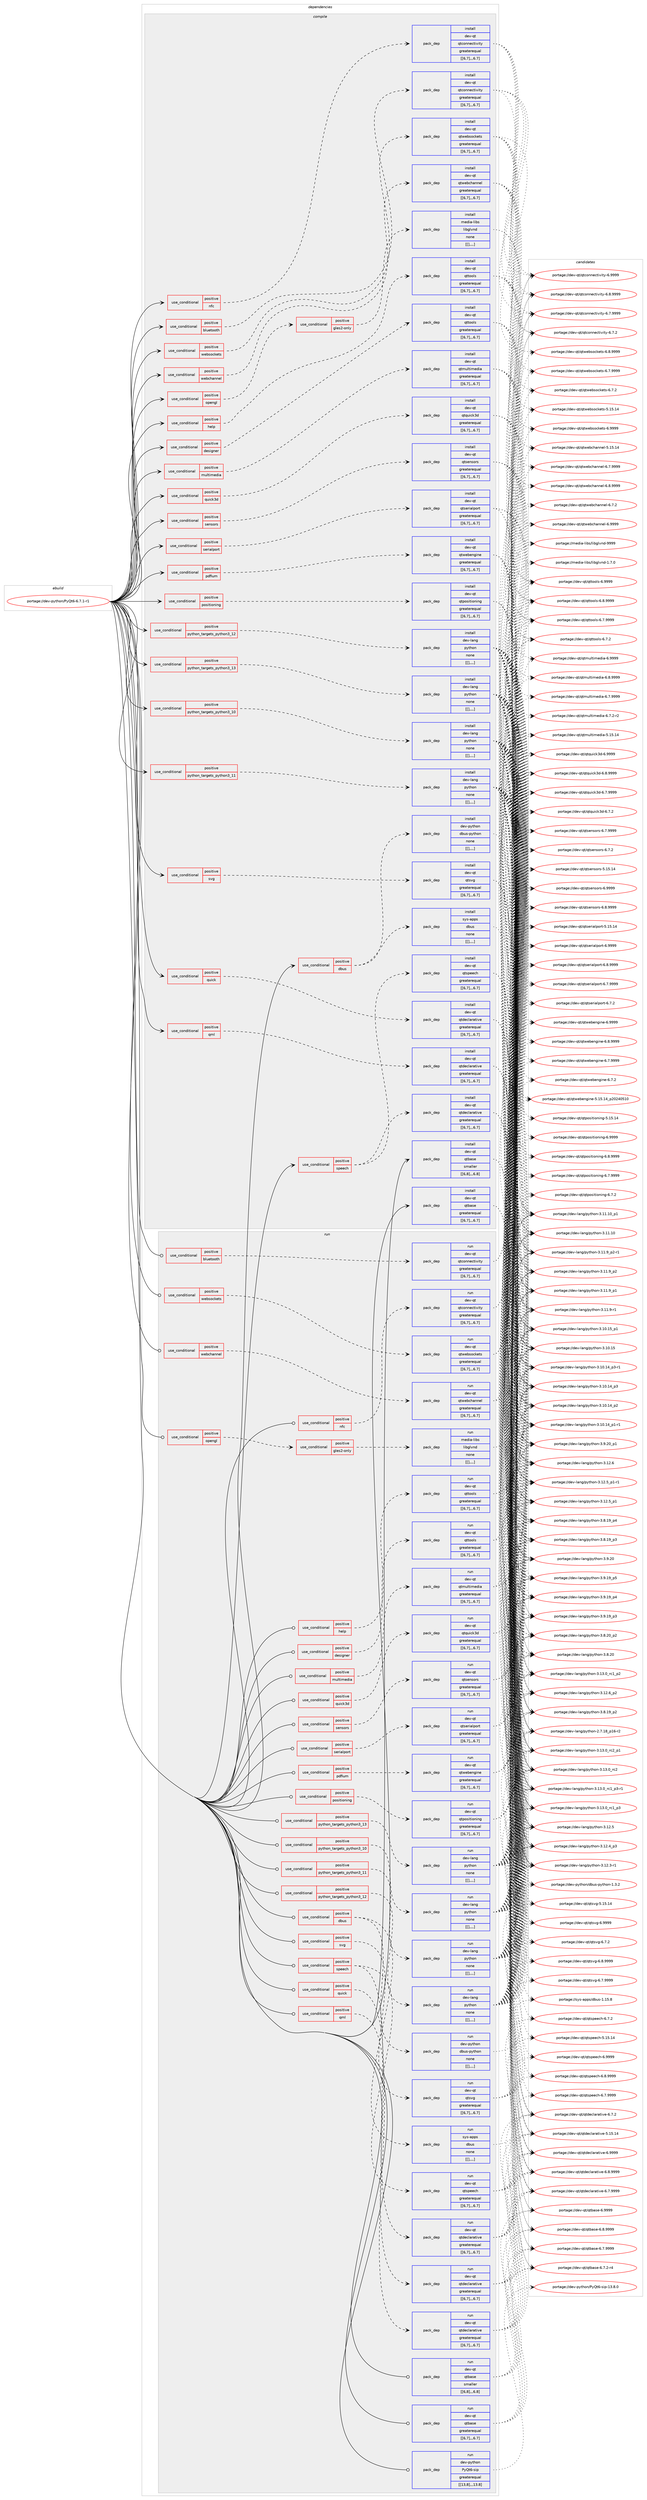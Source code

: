 digraph prolog {

# *************
# Graph options
# *************

newrank=true;
concentrate=true;
compound=true;
graph [rankdir=LR,fontname=Helvetica,fontsize=10,ranksep=1.5];#, ranksep=2.5, nodesep=0.2];
edge  [arrowhead=vee];
node  [fontname=Helvetica,fontsize=10];

# **********
# The ebuild
# **********

subgraph cluster_leftcol {
color=gray;
label=<<i>ebuild</i>>;
id [label="portage://dev-python/PyQt6-6.7.1-r1", color=red, width=4, href="../dev-python/PyQt6-6.7.1-r1.svg"];
}

# ****************
# The dependencies
# ****************

subgraph cluster_midcol {
color=gray;
label=<<i>dependencies</i>>;
subgraph cluster_compile {
fillcolor="#eeeeee";
style=filled;
label=<<i>compile</i>>;
subgraph cond31603 {
dependency142550 [label=<<TABLE BORDER="0" CELLBORDER="1" CELLSPACING="0" CELLPADDING="4"><TR><TD ROWSPAN="3" CELLPADDING="10">use_conditional</TD></TR><TR><TD>positive</TD></TR><TR><TD>bluetooth</TD></TR></TABLE>>, shape=none, color=red];
subgraph pack109739 {
dependency142551 [label=<<TABLE BORDER="0" CELLBORDER="1" CELLSPACING="0" CELLPADDING="4" WIDTH="220"><TR><TD ROWSPAN="6" CELLPADDING="30">pack_dep</TD></TR><TR><TD WIDTH="110">install</TD></TR><TR><TD>dev-qt</TD></TR><TR><TD>qtconnectivity</TD></TR><TR><TD>greaterequal</TD></TR><TR><TD>[[6,7],,,6.7]</TD></TR></TABLE>>, shape=none, color=blue];
}
dependency142550:e -> dependency142551:w [weight=20,style="dashed",arrowhead="vee"];
}
id:e -> dependency142550:w [weight=20,style="solid",arrowhead="vee"];
subgraph cond31604 {
dependency142552 [label=<<TABLE BORDER="0" CELLBORDER="1" CELLSPACING="0" CELLPADDING="4"><TR><TD ROWSPAN="3" CELLPADDING="10">use_conditional</TD></TR><TR><TD>positive</TD></TR><TR><TD>dbus</TD></TR></TABLE>>, shape=none, color=red];
subgraph pack109740 {
dependency142553 [label=<<TABLE BORDER="0" CELLBORDER="1" CELLSPACING="0" CELLPADDING="4" WIDTH="220"><TR><TD ROWSPAN="6" CELLPADDING="30">pack_dep</TD></TR><TR><TD WIDTH="110">install</TD></TR><TR><TD>dev-python</TD></TR><TR><TD>dbus-python</TD></TR><TR><TD>none</TD></TR><TR><TD>[[],,,,]</TD></TR></TABLE>>, shape=none, color=blue];
}
dependency142552:e -> dependency142553:w [weight=20,style="dashed",arrowhead="vee"];
subgraph pack109741 {
dependency142554 [label=<<TABLE BORDER="0" CELLBORDER="1" CELLSPACING="0" CELLPADDING="4" WIDTH="220"><TR><TD ROWSPAN="6" CELLPADDING="30">pack_dep</TD></TR><TR><TD WIDTH="110">install</TD></TR><TR><TD>sys-apps</TD></TR><TR><TD>dbus</TD></TR><TR><TD>none</TD></TR><TR><TD>[[],,,,]</TD></TR></TABLE>>, shape=none, color=blue];
}
dependency142552:e -> dependency142554:w [weight=20,style="dashed",arrowhead="vee"];
}
id:e -> dependency142552:w [weight=20,style="solid",arrowhead="vee"];
subgraph cond31605 {
dependency142555 [label=<<TABLE BORDER="0" CELLBORDER="1" CELLSPACING="0" CELLPADDING="4"><TR><TD ROWSPAN="3" CELLPADDING="10">use_conditional</TD></TR><TR><TD>positive</TD></TR><TR><TD>designer</TD></TR></TABLE>>, shape=none, color=red];
subgraph pack109742 {
dependency142556 [label=<<TABLE BORDER="0" CELLBORDER="1" CELLSPACING="0" CELLPADDING="4" WIDTH="220"><TR><TD ROWSPAN="6" CELLPADDING="30">pack_dep</TD></TR><TR><TD WIDTH="110">install</TD></TR><TR><TD>dev-qt</TD></TR><TR><TD>qttools</TD></TR><TR><TD>greaterequal</TD></TR><TR><TD>[[6,7],,,6.7]</TD></TR></TABLE>>, shape=none, color=blue];
}
dependency142555:e -> dependency142556:w [weight=20,style="dashed",arrowhead="vee"];
}
id:e -> dependency142555:w [weight=20,style="solid",arrowhead="vee"];
subgraph cond31606 {
dependency142557 [label=<<TABLE BORDER="0" CELLBORDER="1" CELLSPACING="0" CELLPADDING="4"><TR><TD ROWSPAN="3" CELLPADDING="10">use_conditional</TD></TR><TR><TD>positive</TD></TR><TR><TD>help</TD></TR></TABLE>>, shape=none, color=red];
subgraph pack109743 {
dependency142558 [label=<<TABLE BORDER="0" CELLBORDER="1" CELLSPACING="0" CELLPADDING="4" WIDTH="220"><TR><TD ROWSPAN="6" CELLPADDING="30">pack_dep</TD></TR><TR><TD WIDTH="110">install</TD></TR><TR><TD>dev-qt</TD></TR><TR><TD>qttools</TD></TR><TR><TD>greaterequal</TD></TR><TR><TD>[[6,7],,,6.7]</TD></TR></TABLE>>, shape=none, color=blue];
}
dependency142557:e -> dependency142558:w [weight=20,style="dashed",arrowhead="vee"];
}
id:e -> dependency142557:w [weight=20,style="solid",arrowhead="vee"];
subgraph cond31607 {
dependency142559 [label=<<TABLE BORDER="0" CELLBORDER="1" CELLSPACING="0" CELLPADDING="4"><TR><TD ROWSPAN="3" CELLPADDING="10">use_conditional</TD></TR><TR><TD>positive</TD></TR><TR><TD>multimedia</TD></TR></TABLE>>, shape=none, color=red];
subgraph pack109744 {
dependency142560 [label=<<TABLE BORDER="0" CELLBORDER="1" CELLSPACING="0" CELLPADDING="4" WIDTH="220"><TR><TD ROWSPAN="6" CELLPADDING="30">pack_dep</TD></TR><TR><TD WIDTH="110">install</TD></TR><TR><TD>dev-qt</TD></TR><TR><TD>qtmultimedia</TD></TR><TR><TD>greaterequal</TD></TR><TR><TD>[[6,7],,,6.7]</TD></TR></TABLE>>, shape=none, color=blue];
}
dependency142559:e -> dependency142560:w [weight=20,style="dashed",arrowhead="vee"];
}
id:e -> dependency142559:w [weight=20,style="solid",arrowhead="vee"];
subgraph cond31608 {
dependency142561 [label=<<TABLE BORDER="0" CELLBORDER="1" CELLSPACING="0" CELLPADDING="4"><TR><TD ROWSPAN="3" CELLPADDING="10">use_conditional</TD></TR><TR><TD>positive</TD></TR><TR><TD>nfc</TD></TR></TABLE>>, shape=none, color=red];
subgraph pack109745 {
dependency142562 [label=<<TABLE BORDER="0" CELLBORDER="1" CELLSPACING="0" CELLPADDING="4" WIDTH="220"><TR><TD ROWSPAN="6" CELLPADDING="30">pack_dep</TD></TR><TR><TD WIDTH="110">install</TD></TR><TR><TD>dev-qt</TD></TR><TR><TD>qtconnectivity</TD></TR><TR><TD>greaterequal</TD></TR><TR><TD>[[6,7],,,6.7]</TD></TR></TABLE>>, shape=none, color=blue];
}
dependency142561:e -> dependency142562:w [weight=20,style="dashed",arrowhead="vee"];
}
id:e -> dependency142561:w [weight=20,style="solid",arrowhead="vee"];
subgraph cond31609 {
dependency142563 [label=<<TABLE BORDER="0" CELLBORDER="1" CELLSPACING="0" CELLPADDING="4"><TR><TD ROWSPAN="3" CELLPADDING="10">use_conditional</TD></TR><TR><TD>positive</TD></TR><TR><TD>opengl</TD></TR></TABLE>>, shape=none, color=red];
subgraph cond31610 {
dependency142564 [label=<<TABLE BORDER="0" CELLBORDER="1" CELLSPACING="0" CELLPADDING="4"><TR><TD ROWSPAN="3" CELLPADDING="10">use_conditional</TD></TR><TR><TD>positive</TD></TR><TR><TD>gles2-only</TD></TR></TABLE>>, shape=none, color=red];
subgraph pack109746 {
dependency142565 [label=<<TABLE BORDER="0" CELLBORDER="1" CELLSPACING="0" CELLPADDING="4" WIDTH="220"><TR><TD ROWSPAN="6" CELLPADDING="30">pack_dep</TD></TR><TR><TD WIDTH="110">install</TD></TR><TR><TD>media-libs</TD></TR><TR><TD>libglvnd</TD></TR><TR><TD>none</TD></TR><TR><TD>[[],,,,]</TD></TR></TABLE>>, shape=none, color=blue];
}
dependency142564:e -> dependency142565:w [weight=20,style="dashed",arrowhead="vee"];
}
dependency142563:e -> dependency142564:w [weight=20,style="dashed",arrowhead="vee"];
}
id:e -> dependency142563:w [weight=20,style="solid",arrowhead="vee"];
subgraph cond31611 {
dependency142566 [label=<<TABLE BORDER="0" CELLBORDER="1" CELLSPACING="0" CELLPADDING="4"><TR><TD ROWSPAN="3" CELLPADDING="10">use_conditional</TD></TR><TR><TD>positive</TD></TR><TR><TD>pdfium</TD></TR></TABLE>>, shape=none, color=red];
subgraph pack109747 {
dependency142567 [label=<<TABLE BORDER="0" CELLBORDER="1" CELLSPACING="0" CELLPADDING="4" WIDTH="220"><TR><TD ROWSPAN="6" CELLPADDING="30">pack_dep</TD></TR><TR><TD WIDTH="110">install</TD></TR><TR><TD>dev-qt</TD></TR><TR><TD>qtwebengine</TD></TR><TR><TD>greaterequal</TD></TR><TR><TD>[[6,7],,,6.7]</TD></TR></TABLE>>, shape=none, color=blue];
}
dependency142566:e -> dependency142567:w [weight=20,style="dashed",arrowhead="vee"];
}
id:e -> dependency142566:w [weight=20,style="solid",arrowhead="vee"];
subgraph cond31612 {
dependency142568 [label=<<TABLE BORDER="0" CELLBORDER="1" CELLSPACING="0" CELLPADDING="4"><TR><TD ROWSPAN="3" CELLPADDING="10">use_conditional</TD></TR><TR><TD>positive</TD></TR><TR><TD>positioning</TD></TR></TABLE>>, shape=none, color=red];
subgraph pack109748 {
dependency142569 [label=<<TABLE BORDER="0" CELLBORDER="1" CELLSPACING="0" CELLPADDING="4" WIDTH="220"><TR><TD ROWSPAN="6" CELLPADDING="30">pack_dep</TD></TR><TR><TD WIDTH="110">install</TD></TR><TR><TD>dev-qt</TD></TR><TR><TD>qtpositioning</TD></TR><TR><TD>greaterequal</TD></TR><TR><TD>[[6,7],,,6.7]</TD></TR></TABLE>>, shape=none, color=blue];
}
dependency142568:e -> dependency142569:w [weight=20,style="dashed",arrowhead="vee"];
}
id:e -> dependency142568:w [weight=20,style="solid",arrowhead="vee"];
subgraph cond31613 {
dependency142570 [label=<<TABLE BORDER="0" CELLBORDER="1" CELLSPACING="0" CELLPADDING="4"><TR><TD ROWSPAN="3" CELLPADDING="10">use_conditional</TD></TR><TR><TD>positive</TD></TR><TR><TD>python_targets_python3_10</TD></TR></TABLE>>, shape=none, color=red];
subgraph pack109749 {
dependency142571 [label=<<TABLE BORDER="0" CELLBORDER="1" CELLSPACING="0" CELLPADDING="4" WIDTH="220"><TR><TD ROWSPAN="6" CELLPADDING="30">pack_dep</TD></TR><TR><TD WIDTH="110">install</TD></TR><TR><TD>dev-lang</TD></TR><TR><TD>python</TD></TR><TR><TD>none</TD></TR><TR><TD>[[],,,,]</TD></TR></TABLE>>, shape=none, color=blue];
}
dependency142570:e -> dependency142571:w [weight=20,style="dashed",arrowhead="vee"];
}
id:e -> dependency142570:w [weight=20,style="solid",arrowhead="vee"];
subgraph cond31614 {
dependency142572 [label=<<TABLE BORDER="0" CELLBORDER="1" CELLSPACING="0" CELLPADDING="4"><TR><TD ROWSPAN="3" CELLPADDING="10">use_conditional</TD></TR><TR><TD>positive</TD></TR><TR><TD>python_targets_python3_11</TD></TR></TABLE>>, shape=none, color=red];
subgraph pack109750 {
dependency142573 [label=<<TABLE BORDER="0" CELLBORDER="1" CELLSPACING="0" CELLPADDING="4" WIDTH="220"><TR><TD ROWSPAN="6" CELLPADDING="30">pack_dep</TD></TR><TR><TD WIDTH="110">install</TD></TR><TR><TD>dev-lang</TD></TR><TR><TD>python</TD></TR><TR><TD>none</TD></TR><TR><TD>[[],,,,]</TD></TR></TABLE>>, shape=none, color=blue];
}
dependency142572:e -> dependency142573:w [weight=20,style="dashed",arrowhead="vee"];
}
id:e -> dependency142572:w [weight=20,style="solid",arrowhead="vee"];
subgraph cond31615 {
dependency142574 [label=<<TABLE BORDER="0" CELLBORDER="1" CELLSPACING="0" CELLPADDING="4"><TR><TD ROWSPAN="3" CELLPADDING="10">use_conditional</TD></TR><TR><TD>positive</TD></TR><TR><TD>python_targets_python3_12</TD></TR></TABLE>>, shape=none, color=red];
subgraph pack109751 {
dependency142575 [label=<<TABLE BORDER="0" CELLBORDER="1" CELLSPACING="0" CELLPADDING="4" WIDTH="220"><TR><TD ROWSPAN="6" CELLPADDING="30">pack_dep</TD></TR><TR><TD WIDTH="110">install</TD></TR><TR><TD>dev-lang</TD></TR><TR><TD>python</TD></TR><TR><TD>none</TD></TR><TR><TD>[[],,,,]</TD></TR></TABLE>>, shape=none, color=blue];
}
dependency142574:e -> dependency142575:w [weight=20,style="dashed",arrowhead="vee"];
}
id:e -> dependency142574:w [weight=20,style="solid",arrowhead="vee"];
subgraph cond31616 {
dependency142576 [label=<<TABLE BORDER="0" CELLBORDER="1" CELLSPACING="0" CELLPADDING="4"><TR><TD ROWSPAN="3" CELLPADDING="10">use_conditional</TD></TR><TR><TD>positive</TD></TR><TR><TD>python_targets_python3_13</TD></TR></TABLE>>, shape=none, color=red];
subgraph pack109752 {
dependency142577 [label=<<TABLE BORDER="0" CELLBORDER="1" CELLSPACING="0" CELLPADDING="4" WIDTH="220"><TR><TD ROWSPAN="6" CELLPADDING="30">pack_dep</TD></TR><TR><TD WIDTH="110">install</TD></TR><TR><TD>dev-lang</TD></TR><TR><TD>python</TD></TR><TR><TD>none</TD></TR><TR><TD>[[],,,,]</TD></TR></TABLE>>, shape=none, color=blue];
}
dependency142576:e -> dependency142577:w [weight=20,style="dashed",arrowhead="vee"];
}
id:e -> dependency142576:w [weight=20,style="solid",arrowhead="vee"];
subgraph cond31617 {
dependency142578 [label=<<TABLE BORDER="0" CELLBORDER="1" CELLSPACING="0" CELLPADDING="4"><TR><TD ROWSPAN="3" CELLPADDING="10">use_conditional</TD></TR><TR><TD>positive</TD></TR><TR><TD>qml</TD></TR></TABLE>>, shape=none, color=red];
subgraph pack109753 {
dependency142579 [label=<<TABLE BORDER="0" CELLBORDER="1" CELLSPACING="0" CELLPADDING="4" WIDTH="220"><TR><TD ROWSPAN="6" CELLPADDING="30">pack_dep</TD></TR><TR><TD WIDTH="110">install</TD></TR><TR><TD>dev-qt</TD></TR><TR><TD>qtdeclarative</TD></TR><TR><TD>greaterequal</TD></TR><TR><TD>[[6,7],,,6.7]</TD></TR></TABLE>>, shape=none, color=blue];
}
dependency142578:e -> dependency142579:w [weight=20,style="dashed",arrowhead="vee"];
}
id:e -> dependency142578:w [weight=20,style="solid",arrowhead="vee"];
subgraph cond31618 {
dependency142580 [label=<<TABLE BORDER="0" CELLBORDER="1" CELLSPACING="0" CELLPADDING="4"><TR><TD ROWSPAN="3" CELLPADDING="10">use_conditional</TD></TR><TR><TD>positive</TD></TR><TR><TD>quick</TD></TR></TABLE>>, shape=none, color=red];
subgraph pack109754 {
dependency142581 [label=<<TABLE BORDER="0" CELLBORDER="1" CELLSPACING="0" CELLPADDING="4" WIDTH="220"><TR><TD ROWSPAN="6" CELLPADDING="30">pack_dep</TD></TR><TR><TD WIDTH="110">install</TD></TR><TR><TD>dev-qt</TD></TR><TR><TD>qtdeclarative</TD></TR><TR><TD>greaterequal</TD></TR><TR><TD>[[6,7],,,6.7]</TD></TR></TABLE>>, shape=none, color=blue];
}
dependency142580:e -> dependency142581:w [weight=20,style="dashed",arrowhead="vee"];
}
id:e -> dependency142580:w [weight=20,style="solid",arrowhead="vee"];
subgraph cond31619 {
dependency142582 [label=<<TABLE BORDER="0" CELLBORDER="1" CELLSPACING="0" CELLPADDING="4"><TR><TD ROWSPAN="3" CELLPADDING="10">use_conditional</TD></TR><TR><TD>positive</TD></TR><TR><TD>quick3d</TD></TR></TABLE>>, shape=none, color=red];
subgraph pack109755 {
dependency142583 [label=<<TABLE BORDER="0" CELLBORDER="1" CELLSPACING="0" CELLPADDING="4" WIDTH="220"><TR><TD ROWSPAN="6" CELLPADDING="30">pack_dep</TD></TR><TR><TD WIDTH="110">install</TD></TR><TR><TD>dev-qt</TD></TR><TR><TD>qtquick3d</TD></TR><TR><TD>greaterequal</TD></TR><TR><TD>[[6,7],,,6.7]</TD></TR></TABLE>>, shape=none, color=blue];
}
dependency142582:e -> dependency142583:w [weight=20,style="dashed",arrowhead="vee"];
}
id:e -> dependency142582:w [weight=20,style="solid",arrowhead="vee"];
subgraph cond31620 {
dependency142584 [label=<<TABLE BORDER="0" CELLBORDER="1" CELLSPACING="0" CELLPADDING="4"><TR><TD ROWSPAN="3" CELLPADDING="10">use_conditional</TD></TR><TR><TD>positive</TD></TR><TR><TD>sensors</TD></TR></TABLE>>, shape=none, color=red];
subgraph pack109756 {
dependency142585 [label=<<TABLE BORDER="0" CELLBORDER="1" CELLSPACING="0" CELLPADDING="4" WIDTH="220"><TR><TD ROWSPAN="6" CELLPADDING="30">pack_dep</TD></TR><TR><TD WIDTH="110">install</TD></TR><TR><TD>dev-qt</TD></TR><TR><TD>qtsensors</TD></TR><TR><TD>greaterequal</TD></TR><TR><TD>[[6,7],,,6.7]</TD></TR></TABLE>>, shape=none, color=blue];
}
dependency142584:e -> dependency142585:w [weight=20,style="dashed",arrowhead="vee"];
}
id:e -> dependency142584:w [weight=20,style="solid",arrowhead="vee"];
subgraph cond31621 {
dependency142586 [label=<<TABLE BORDER="0" CELLBORDER="1" CELLSPACING="0" CELLPADDING="4"><TR><TD ROWSPAN="3" CELLPADDING="10">use_conditional</TD></TR><TR><TD>positive</TD></TR><TR><TD>serialport</TD></TR></TABLE>>, shape=none, color=red];
subgraph pack109757 {
dependency142587 [label=<<TABLE BORDER="0" CELLBORDER="1" CELLSPACING="0" CELLPADDING="4" WIDTH="220"><TR><TD ROWSPAN="6" CELLPADDING="30">pack_dep</TD></TR><TR><TD WIDTH="110">install</TD></TR><TR><TD>dev-qt</TD></TR><TR><TD>qtserialport</TD></TR><TR><TD>greaterequal</TD></TR><TR><TD>[[6,7],,,6.7]</TD></TR></TABLE>>, shape=none, color=blue];
}
dependency142586:e -> dependency142587:w [weight=20,style="dashed",arrowhead="vee"];
}
id:e -> dependency142586:w [weight=20,style="solid",arrowhead="vee"];
subgraph cond31622 {
dependency142588 [label=<<TABLE BORDER="0" CELLBORDER="1" CELLSPACING="0" CELLPADDING="4"><TR><TD ROWSPAN="3" CELLPADDING="10">use_conditional</TD></TR><TR><TD>positive</TD></TR><TR><TD>speech</TD></TR></TABLE>>, shape=none, color=red];
subgraph pack109758 {
dependency142589 [label=<<TABLE BORDER="0" CELLBORDER="1" CELLSPACING="0" CELLPADDING="4" WIDTH="220"><TR><TD ROWSPAN="6" CELLPADDING="30">pack_dep</TD></TR><TR><TD WIDTH="110">install</TD></TR><TR><TD>dev-qt</TD></TR><TR><TD>qtdeclarative</TD></TR><TR><TD>greaterequal</TD></TR><TR><TD>[[6,7],,,6.7]</TD></TR></TABLE>>, shape=none, color=blue];
}
dependency142588:e -> dependency142589:w [weight=20,style="dashed",arrowhead="vee"];
subgraph pack109759 {
dependency142590 [label=<<TABLE BORDER="0" CELLBORDER="1" CELLSPACING="0" CELLPADDING="4" WIDTH="220"><TR><TD ROWSPAN="6" CELLPADDING="30">pack_dep</TD></TR><TR><TD WIDTH="110">install</TD></TR><TR><TD>dev-qt</TD></TR><TR><TD>qtspeech</TD></TR><TR><TD>greaterequal</TD></TR><TR><TD>[[6,7],,,6.7]</TD></TR></TABLE>>, shape=none, color=blue];
}
dependency142588:e -> dependency142590:w [weight=20,style="dashed",arrowhead="vee"];
}
id:e -> dependency142588:w [weight=20,style="solid",arrowhead="vee"];
subgraph cond31623 {
dependency142591 [label=<<TABLE BORDER="0" CELLBORDER="1" CELLSPACING="0" CELLPADDING="4"><TR><TD ROWSPAN="3" CELLPADDING="10">use_conditional</TD></TR><TR><TD>positive</TD></TR><TR><TD>svg</TD></TR></TABLE>>, shape=none, color=red];
subgraph pack109760 {
dependency142592 [label=<<TABLE BORDER="0" CELLBORDER="1" CELLSPACING="0" CELLPADDING="4" WIDTH="220"><TR><TD ROWSPAN="6" CELLPADDING="30">pack_dep</TD></TR><TR><TD WIDTH="110">install</TD></TR><TR><TD>dev-qt</TD></TR><TR><TD>qtsvg</TD></TR><TR><TD>greaterequal</TD></TR><TR><TD>[[6,7],,,6.7]</TD></TR></TABLE>>, shape=none, color=blue];
}
dependency142591:e -> dependency142592:w [weight=20,style="dashed",arrowhead="vee"];
}
id:e -> dependency142591:w [weight=20,style="solid",arrowhead="vee"];
subgraph cond31624 {
dependency142593 [label=<<TABLE BORDER="0" CELLBORDER="1" CELLSPACING="0" CELLPADDING="4"><TR><TD ROWSPAN="3" CELLPADDING="10">use_conditional</TD></TR><TR><TD>positive</TD></TR><TR><TD>webchannel</TD></TR></TABLE>>, shape=none, color=red];
subgraph pack109761 {
dependency142594 [label=<<TABLE BORDER="0" CELLBORDER="1" CELLSPACING="0" CELLPADDING="4" WIDTH="220"><TR><TD ROWSPAN="6" CELLPADDING="30">pack_dep</TD></TR><TR><TD WIDTH="110">install</TD></TR><TR><TD>dev-qt</TD></TR><TR><TD>qtwebchannel</TD></TR><TR><TD>greaterequal</TD></TR><TR><TD>[[6,7],,,6.7]</TD></TR></TABLE>>, shape=none, color=blue];
}
dependency142593:e -> dependency142594:w [weight=20,style="dashed",arrowhead="vee"];
}
id:e -> dependency142593:w [weight=20,style="solid",arrowhead="vee"];
subgraph cond31625 {
dependency142595 [label=<<TABLE BORDER="0" CELLBORDER="1" CELLSPACING="0" CELLPADDING="4"><TR><TD ROWSPAN="3" CELLPADDING="10">use_conditional</TD></TR><TR><TD>positive</TD></TR><TR><TD>websockets</TD></TR></TABLE>>, shape=none, color=red];
subgraph pack109762 {
dependency142596 [label=<<TABLE BORDER="0" CELLBORDER="1" CELLSPACING="0" CELLPADDING="4" WIDTH="220"><TR><TD ROWSPAN="6" CELLPADDING="30">pack_dep</TD></TR><TR><TD WIDTH="110">install</TD></TR><TR><TD>dev-qt</TD></TR><TR><TD>qtwebsockets</TD></TR><TR><TD>greaterequal</TD></TR><TR><TD>[[6,7],,,6.7]</TD></TR></TABLE>>, shape=none, color=blue];
}
dependency142595:e -> dependency142596:w [weight=20,style="dashed",arrowhead="vee"];
}
id:e -> dependency142595:w [weight=20,style="solid",arrowhead="vee"];
subgraph pack109763 {
dependency142597 [label=<<TABLE BORDER="0" CELLBORDER="1" CELLSPACING="0" CELLPADDING="4" WIDTH="220"><TR><TD ROWSPAN="6" CELLPADDING="30">pack_dep</TD></TR><TR><TD WIDTH="110">install</TD></TR><TR><TD>dev-qt</TD></TR><TR><TD>qtbase</TD></TR><TR><TD>greaterequal</TD></TR><TR><TD>[[6,7],,,6.7]</TD></TR></TABLE>>, shape=none, color=blue];
}
id:e -> dependency142597:w [weight=20,style="solid",arrowhead="vee"];
subgraph pack109764 {
dependency142598 [label=<<TABLE BORDER="0" CELLBORDER="1" CELLSPACING="0" CELLPADDING="4" WIDTH="220"><TR><TD ROWSPAN="6" CELLPADDING="30">pack_dep</TD></TR><TR><TD WIDTH="110">install</TD></TR><TR><TD>dev-qt</TD></TR><TR><TD>qtbase</TD></TR><TR><TD>smaller</TD></TR><TR><TD>[[6,8],,,6.8]</TD></TR></TABLE>>, shape=none, color=blue];
}
id:e -> dependency142598:w [weight=20,style="solid",arrowhead="vee"];
}
subgraph cluster_compileandrun {
fillcolor="#eeeeee";
style=filled;
label=<<i>compile and run</i>>;
}
subgraph cluster_run {
fillcolor="#eeeeee";
style=filled;
label=<<i>run</i>>;
subgraph cond31626 {
dependency142599 [label=<<TABLE BORDER="0" CELLBORDER="1" CELLSPACING="0" CELLPADDING="4"><TR><TD ROWSPAN="3" CELLPADDING="10">use_conditional</TD></TR><TR><TD>positive</TD></TR><TR><TD>bluetooth</TD></TR></TABLE>>, shape=none, color=red];
subgraph pack109765 {
dependency142600 [label=<<TABLE BORDER="0" CELLBORDER="1" CELLSPACING="0" CELLPADDING="4" WIDTH="220"><TR><TD ROWSPAN="6" CELLPADDING="30">pack_dep</TD></TR><TR><TD WIDTH="110">run</TD></TR><TR><TD>dev-qt</TD></TR><TR><TD>qtconnectivity</TD></TR><TR><TD>greaterequal</TD></TR><TR><TD>[[6,7],,,6.7]</TD></TR></TABLE>>, shape=none, color=blue];
}
dependency142599:e -> dependency142600:w [weight=20,style="dashed",arrowhead="vee"];
}
id:e -> dependency142599:w [weight=20,style="solid",arrowhead="odot"];
subgraph cond31627 {
dependency142601 [label=<<TABLE BORDER="0" CELLBORDER="1" CELLSPACING="0" CELLPADDING="4"><TR><TD ROWSPAN="3" CELLPADDING="10">use_conditional</TD></TR><TR><TD>positive</TD></TR><TR><TD>dbus</TD></TR></TABLE>>, shape=none, color=red];
subgraph pack109766 {
dependency142602 [label=<<TABLE BORDER="0" CELLBORDER="1" CELLSPACING="0" CELLPADDING="4" WIDTH="220"><TR><TD ROWSPAN="6" CELLPADDING="30">pack_dep</TD></TR><TR><TD WIDTH="110">run</TD></TR><TR><TD>dev-python</TD></TR><TR><TD>dbus-python</TD></TR><TR><TD>none</TD></TR><TR><TD>[[],,,,]</TD></TR></TABLE>>, shape=none, color=blue];
}
dependency142601:e -> dependency142602:w [weight=20,style="dashed",arrowhead="vee"];
subgraph pack109767 {
dependency142603 [label=<<TABLE BORDER="0" CELLBORDER="1" CELLSPACING="0" CELLPADDING="4" WIDTH="220"><TR><TD ROWSPAN="6" CELLPADDING="30">pack_dep</TD></TR><TR><TD WIDTH="110">run</TD></TR><TR><TD>sys-apps</TD></TR><TR><TD>dbus</TD></TR><TR><TD>none</TD></TR><TR><TD>[[],,,,]</TD></TR></TABLE>>, shape=none, color=blue];
}
dependency142601:e -> dependency142603:w [weight=20,style="dashed",arrowhead="vee"];
}
id:e -> dependency142601:w [weight=20,style="solid",arrowhead="odot"];
subgraph cond31628 {
dependency142604 [label=<<TABLE BORDER="0" CELLBORDER="1" CELLSPACING="0" CELLPADDING="4"><TR><TD ROWSPAN="3" CELLPADDING="10">use_conditional</TD></TR><TR><TD>positive</TD></TR><TR><TD>designer</TD></TR></TABLE>>, shape=none, color=red];
subgraph pack109768 {
dependency142605 [label=<<TABLE BORDER="0" CELLBORDER="1" CELLSPACING="0" CELLPADDING="4" WIDTH="220"><TR><TD ROWSPAN="6" CELLPADDING="30">pack_dep</TD></TR><TR><TD WIDTH="110">run</TD></TR><TR><TD>dev-qt</TD></TR><TR><TD>qttools</TD></TR><TR><TD>greaterequal</TD></TR><TR><TD>[[6,7],,,6.7]</TD></TR></TABLE>>, shape=none, color=blue];
}
dependency142604:e -> dependency142605:w [weight=20,style="dashed",arrowhead="vee"];
}
id:e -> dependency142604:w [weight=20,style="solid",arrowhead="odot"];
subgraph cond31629 {
dependency142606 [label=<<TABLE BORDER="0" CELLBORDER="1" CELLSPACING="0" CELLPADDING="4"><TR><TD ROWSPAN="3" CELLPADDING="10">use_conditional</TD></TR><TR><TD>positive</TD></TR><TR><TD>help</TD></TR></TABLE>>, shape=none, color=red];
subgraph pack109769 {
dependency142607 [label=<<TABLE BORDER="0" CELLBORDER="1" CELLSPACING="0" CELLPADDING="4" WIDTH="220"><TR><TD ROWSPAN="6" CELLPADDING="30">pack_dep</TD></TR><TR><TD WIDTH="110">run</TD></TR><TR><TD>dev-qt</TD></TR><TR><TD>qttools</TD></TR><TR><TD>greaterequal</TD></TR><TR><TD>[[6,7],,,6.7]</TD></TR></TABLE>>, shape=none, color=blue];
}
dependency142606:e -> dependency142607:w [weight=20,style="dashed",arrowhead="vee"];
}
id:e -> dependency142606:w [weight=20,style="solid",arrowhead="odot"];
subgraph cond31630 {
dependency142608 [label=<<TABLE BORDER="0" CELLBORDER="1" CELLSPACING="0" CELLPADDING="4"><TR><TD ROWSPAN="3" CELLPADDING="10">use_conditional</TD></TR><TR><TD>positive</TD></TR><TR><TD>multimedia</TD></TR></TABLE>>, shape=none, color=red];
subgraph pack109770 {
dependency142609 [label=<<TABLE BORDER="0" CELLBORDER="1" CELLSPACING="0" CELLPADDING="4" WIDTH="220"><TR><TD ROWSPAN="6" CELLPADDING="30">pack_dep</TD></TR><TR><TD WIDTH="110">run</TD></TR><TR><TD>dev-qt</TD></TR><TR><TD>qtmultimedia</TD></TR><TR><TD>greaterequal</TD></TR><TR><TD>[[6,7],,,6.7]</TD></TR></TABLE>>, shape=none, color=blue];
}
dependency142608:e -> dependency142609:w [weight=20,style="dashed",arrowhead="vee"];
}
id:e -> dependency142608:w [weight=20,style="solid",arrowhead="odot"];
subgraph cond31631 {
dependency142610 [label=<<TABLE BORDER="0" CELLBORDER="1" CELLSPACING="0" CELLPADDING="4"><TR><TD ROWSPAN="3" CELLPADDING="10">use_conditional</TD></TR><TR><TD>positive</TD></TR><TR><TD>nfc</TD></TR></TABLE>>, shape=none, color=red];
subgraph pack109771 {
dependency142611 [label=<<TABLE BORDER="0" CELLBORDER="1" CELLSPACING="0" CELLPADDING="4" WIDTH="220"><TR><TD ROWSPAN="6" CELLPADDING="30">pack_dep</TD></TR><TR><TD WIDTH="110">run</TD></TR><TR><TD>dev-qt</TD></TR><TR><TD>qtconnectivity</TD></TR><TR><TD>greaterequal</TD></TR><TR><TD>[[6,7],,,6.7]</TD></TR></TABLE>>, shape=none, color=blue];
}
dependency142610:e -> dependency142611:w [weight=20,style="dashed",arrowhead="vee"];
}
id:e -> dependency142610:w [weight=20,style="solid",arrowhead="odot"];
subgraph cond31632 {
dependency142612 [label=<<TABLE BORDER="0" CELLBORDER="1" CELLSPACING="0" CELLPADDING="4"><TR><TD ROWSPAN="3" CELLPADDING="10">use_conditional</TD></TR><TR><TD>positive</TD></TR><TR><TD>opengl</TD></TR></TABLE>>, shape=none, color=red];
subgraph cond31633 {
dependency142613 [label=<<TABLE BORDER="0" CELLBORDER="1" CELLSPACING="0" CELLPADDING="4"><TR><TD ROWSPAN="3" CELLPADDING="10">use_conditional</TD></TR><TR><TD>positive</TD></TR><TR><TD>gles2-only</TD></TR></TABLE>>, shape=none, color=red];
subgraph pack109772 {
dependency142614 [label=<<TABLE BORDER="0" CELLBORDER="1" CELLSPACING="0" CELLPADDING="4" WIDTH="220"><TR><TD ROWSPAN="6" CELLPADDING="30">pack_dep</TD></TR><TR><TD WIDTH="110">run</TD></TR><TR><TD>media-libs</TD></TR><TR><TD>libglvnd</TD></TR><TR><TD>none</TD></TR><TR><TD>[[],,,,]</TD></TR></TABLE>>, shape=none, color=blue];
}
dependency142613:e -> dependency142614:w [weight=20,style="dashed",arrowhead="vee"];
}
dependency142612:e -> dependency142613:w [weight=20,style="dashed",arrowhead="vee"];
}
id:e -> dependency142612:w [weight=20,style="solid",arrowhead="odot"];
subgraph cond31634 {
dependency142615 [label=<<TABLE BORDER="0" CELLBORDER="1" CELLSPACING="0" CELLPADDING="4"><TR><TD ROWSPAN="3" CELLPADDING="10">use_conditional</TD></TR><TR><TD>positive</TD></TR><TR><TD>pdfium</TD></TR></TABLE>>, shape=none, color=red];
subgraph pack109773 {
dependency142616 [label=<<TABLE BORDER="0" CELLBORDER="1" CELLSPACING="0" CELLPADDING="4" WIDTH="220"><TR><TD ROWSPAN="6" CELLPADDING="30">pack_dep</TD></TR><TR><TD WIDTH="110">run</TD></TR><TR><TD>dev-qt</TD></TR><TR><TD>qtwebengine</TD></TR><TR><TD>greaterequal</TD></TR><TR><TD>[[6,7],,,6.7]</TD></TR></TABLE>>, shape=none, color=blue];
}
dependency142615:e -> dependency142616:w [weight=20,style="dashed",arrowhead="vee"];
}
id:e -> dependency142615:w [weight=20,style="solid",arrowhead="odot"];
subgraph cond31635 {
dependency142617 [label=<<TABLE BORDER="0" CELLBORDER="1" CELLSPACING="0" CELLPADDING="4"><TR><TD ROWSPAN="3" CELLPADDING="10">use_conditional</TD></TR><TR><TD>positive</TD></TR><TR><TD>positioning</TD></TR></TABLE>>, shape=none, color=red];
subgraph pack109774 {
dependency142618 [label=<<TABLE BORDER="0" CELLBORDER="1" CELLSPACING="0" CELLPADDING="4" WIDTH="220"><TR><TD ROWSPAN="6" CELLPADDING="30">pack_dep</TD></TR><TR><TD WIDTH="110">run</TD></TR><TR><TD>dev-qt</TD></TR><TR><TD>qtpositioning</TD></TR><TR><TD>greaterequal</TD></TR><TR><TD>[[6,7],,,6.7]</TD></TR></TABLE>>, shape=none, color=blue];
}
dependency142617:e -> dependency142618:w [weight=20,style="dashed",arrowhead="vee"];
}
id:e -> dependency142617:w [weight=20,style="solid",arrowhead="odot"];
subgraph cond31636 {
dependency142619 [label=<<TABLE BORDER="0" CELLBORDER="1" CELLSPACING="0" CELLPADDING="4"><TR><TD ROWSPAN="3" CELLPADDING="10">use_conditional</TD></TR><TR><TD>positive</TD></TR><TR><TD>python_targets_python3_10</TD></TR></TABLE>>, shape=none, color=red];
subgraph pack109775 {
dependency142620 [label=<<TABLE BORDER="0" CELLBORDER="1" CELLSPACING="0" CELLPADDING="4" WIDTH="220"><TR><TD ROWSPAN="6" CELLPADDING="30">pack_dep</TD></TR><TR><TD WIDTH="110">run</TD></TR><TR><TD>dev-lang</TD></TR><TR><TD>python</TD></TR><TR><TD>none</TD></TR><TR><TD>[[],,,,]</TD></TR></TABLE>>, shape=none, color=blue];
}
dependency142619:e -> dependency142620:w [weight=20,style="dashed",arrowhead="vee"];
}
id:e -> dependency142619:w [weight=20,style="solid",arrowhead="odot"];
subgraph cond31637 {
dependency142621 [label=<<TABLE BORDER="0" CELLBORDER="1" CELLSPACING="0" CELLPADDING="4"><TR><TD ROWSPAN="3" CELLPADDING="10">use_conditional</TD></TR><TR><TD>positive</TD></TR><TR><TD>python_targets_python3_11</TD></TR></TABLE>>, shape=none, color=red];
subgraph pack109776 {
dependency142622 [label=<<TABLE BORDER="0" CELLBORDER="1" CELLSPACING="0" CELLPADDING="4" WIDTH="220"><TR><TD ROWSPAN="6" CELLPADDING="30">pack_dep</TD></TR><TR><TD WIDTH="110">run</TD></TR><TR><TD>dev-lang</TD></TR><TR><TD>python</TD></TR><TR><TD>none</TD></TR><TR><TD>[[],,,,]</TD></TR></TABLE>>, shape=none, color=blue];
}
dependency142621:e -> dependency142622:w [weight=20,style="dashed",arrowhead="vee"];
}
id:e -> dependency142621:w [weight=20,style="solid",arrowhead="odot"];
subgraph cond31638 {
dependency142623 [label=<<TABLE BORDER="0" CELLBORDER="1" CELLSPACING="0" CELLPADDING="4"><TR><TD ROWSPAN="3" CELLPADDING="10">use_conditional</TD></TR><TR><TD>positive</TD></TR><TR><TD>python_targets_python3_12</TD></TR></TABLE>>, shape=none, color=red];
subgraph pack109777 {
dependency142624 [label=<<TABLE BORDER="0" CELLBORDER="1" CELLSPACING="0" CELLPADDING="4" WIDTH="220"><TR><TD ROWSPAN="6" CELLPADDING="30">pack_dep</TD></TR><TR><TD WIDTH="110">run</TD></TR><TR><TD>dev-lang</TD></TR><TR><TD>python</TD></TR><TR><TD>none</TD></TR><TR><TD>[[],,,,]</TD></TR></TABLE>>, shape=none, color=blue];
}
dependency142623:e -> dependency142624:w [weight=20,style="dashed",arrowhead="vee"];
}
id:e -> dependency142623:w [weight=20,style="solid",arrowhead="odot"];
subgraph cond31639 {
dependency142625 [label=<<TABLE BORDER="0" CELLBORDER="1" CELLSPACING="0" CELLPADDING="4"><TR><TD ROWSPAN="3" CELLPADDING="10">use_conditional</TD></TR><TR><TD>positive</TD></TR><TR><TD>python_targets_python3_13</TD></TR></TABLE>>, shape=none, color=red];
subgraph pack109778 {
dependency142626 [label=<<TABLE BORDER="0" CELLBORDER="1" CELLSPACING="0" CELLPADDING="4" WIDTH="220"><TR><TD ROWSPAN="6" CELLPADDING="30">pack_dep</TD></TR><TR><TD WIDTH="110">run</TD></TR><TR><TD>dev-lang</TD></TR><TR><TD>python</TD></TR><TR><TD>none</TD></TR><TR><TD>[[],,,,]</TD></TR></TABLE>>, shape=none, color=blue];
}
dependency142625:e -> dependency142626:w [weight=20,style="dashed",arrowhead="vee"];
}
id:e -> dependency142625:w [weight=20,style="solid",arrowhead="odot"];
subgraph cond31640 {
dependency142627 [label=<<TABLE BORDER="0" CELLBORDER="1" CELLSPACING="0" CELLPADDING="4"><TR><TD ROWSPAN="3" CELLPADDING="10">use_conditional</TD></TR><TR><TD>positive</TD></TR><TR><TD>qml</TD></TR></TABLE>>, shape=none, color=red];
subgraph pack109779 {
dependency142628 [label=<<TABLE BORDER="0" CELLBORDER="1" CELLSPACING="0" CELLPADDING="4" WIDTH="220"><TR><TD ROWSPAN="6" CELLPADDING="30">pack_dep</TD></TR><TR><TD WIDTH="110">run</TD></TR><TR><TD>dev-qt</TD></TR><TR><TD>qtdeclarative</TD></TR><TR><TD>greaterequal</TD></TR><TR><TD>[[6,7],,,6.7]</TD></TR></TABLE>>, shape=none, color=blue];
}
dependency142627:e -> dependency142628:w [weight=20,style="dashed",arrowhead="vee"];
}
id:e -> dependency142627:w [weight=20,style="solid",arrowhead="odot"];
subgraph cond31641 {
dependency142629 [label=<<TABLE BORDER="0" CELLBORDER="1" CELLSPACING="0" CELLPADDING="4"><TR><TD ROWSPAN="3" CELLPADDING="10">use_conditional</TD></TR><TR><TD>positive</TD></TR><TR><TD>quick</TD></TR></TABLE>>, shape=none, color=red];
subgraph pack109780 {
dependency142630 [label=<<TABLE BORDER="0" CELLBORDER="1" CELLSPACING="0" CELLPADDING="4" WIDTH="220"><TR><TD ROWSPAN="6" CELLPADDING="30">pack_dep</TD></TR><TR><TD WIDTH="110">run</TD></TR><TR><TD>dev-qt</TD></TR><TR><TD>qtdeclarative</TD></TR><TR><TD>greaterequal</TD></TR><TR><TD>[[6,7],,,6.7]</TD></TR></TABLE>>, shape=none, color=blue];
}
dependency142629:e -> dependency142630:w [weight=20,style="dashed",arrowhead="vee"];
}
id:e -> dependency142629:w [weight=20,style="solid",arrowhead="odot"];
subgraph cond31642 {
dependency142631 [label=<<TABLE BORDER="0" CELLBORDER="1" CELLSPACING="0" CELLPADDING="4"><TR><TD ROWSPAN="3" CELLPADDING="10">use_conditional</TD></TR><TR><TD>positive</TD></TR><TR><TD>quick3d</TD></TR></TABLE>>, shape=none, color=red];
subgraph pack109781 {
dependency142632 [label=<<TABLE BORDER="0" CELLBORDER="1" CELLSPACING="0" CELLPADDING="4" WIDTH="220"><TR><TD ROWSPAN="6" CELLPADDING="30">pack_dep</TD></TR><TR><TD WIDTH="110">run</TD></TR><TR><TD>dev-qt</TD></TR><TR><TD>qtquick3d</TD></TR><TR><TD>greaterequal</TD></TR><TR><TD>[[6,7],,,6.7]</TD></TR></TABLE>>, shape=none, color=blue];
}
dependency142631:e -> dependency142632:w [weight=20,style="dashed",arrowhead="vee"];
}
id:e -> dependency142631:w [weight=20,style="solid",arrowhead="odot"];
subgraph cond31643 {
dependency142633 [label=<<TABLE BORDER="0" CELLBORDER="1" CELLSPACING="0" CELLPADDING="4"><TR><TD ROWSPAN="3" CELLPADDING="10">use_conditional</TD></TR><TR><TD>positive</TD></TR><TR><TD>sensors</TD></TR></TABLE>>, shape=none, color=red];
subgraph pack109782 {
dependency142634 [label=<<TABLE BORDER="0" CELLBORDER="1" CELLSPACING="0" CELLPADDING="4" WIDTH="220"><TR><TD ROWSPAN="6" CELLPADDING="30">pack_dep</TD></TR><TR><TD WIDTH="110">run</TD></TR><TR><TD>dev-qt</TD></TR><TR><TD>qtsensors</TD></TR><TR><TD>greaterequal</TD></TR><TR><TD>[[6,7],,,6.7]</TD></TR></TABLE>>, shape=none, color=blue];
}
dependency142633:e -> dependency142634:w [weight=20,style="dashed",arrowhead="vee"];
}
id:e -> dependency142633:w [weight=20,style="solid",arrowhead="odot"];
subgraph cond31644 {
dependency142635 [label=<<TABLE BORDER="0" CELLBORDER="1" CELLSPACING="0" CELLPADDING="4"><TR><TD ROWSPAN="3" CELLPADDING="10">use_conditional</TD></TR><TR><TD>positive</TD></TR><TR><TD>serialport</TD></TR></TABLE>>, shape=none, color=red];
subgraph pack109783 {
dependency142636 [label=<<TABLE BORDER="0" CELLBORDER="1" CELLSPACING="0" CELLPADDING="4" WIDTH="220"><TR><TD ROWSPAN="6" CELLPADDING="30">pack_dep</TD></TR><TR><TD WIDTH="110">run</TD></TR><TR><TD>dev-qt</TD></TR><TR><TD>qtserialport</TD></TR><TR><TD>greaterequal</TD></TR><TR><TD>[[6,7],,,6.7]</TD></TR></TABLE>>, shape=none, color=blue];
}
dependency142635:e -> dependency142636:w [weight=20,style="dashed",arrowhead="vee"];
}
id:e -> dependency142635:w [weight=20,style="solid",arrowhead="odot"];
subgraph cond31645 {
dependency142637 [label=<<TABLE BORDER="0" CELLBORDER="1" CELLSPACING="0" CELLPADDING="4"><TR><TD ROWSPAN="3" CELLPADDING="10">use_conditional</TD></TR><TR><TD>positive</TD></TR><TR><TD>speech</TD></TR></TABLE>>, shape=none, color=red];
subgraph pack109784 {
dependency142638 [label=<<TABLE BORDER="0" CELLBORDER="1" CELLSPACING="0" CELLPADDING="4" WIDTH="220"><TR><TD ROWSPAN="6" CELLPADDING="30">pack_dep</TD></TR><TR><TD WIDTH="110">run</TD></TR><TR><TD>dev-qt</TD></TR><TR><TD>qtdeclarative</TD></TR><TR><TD>greaterequal</TD></TR><TR><TD>[[6,7],,,6.7]</TD></TR></TABLE>>, shape=none, color=blue];
}
dependency142637:e -> dependency142638:w [weight=20,style="dashed",arrowhead="vee"];
subgraph pack109785 {
dependency142639 [label=<<TABLE BORDER="0" CELLBORDER="1" CELLSPACING="0" CELLPADDING="4" WIDTH="220"><TR><TD ROWSPAN="6" CELLPADDING="30">pack_dep</TD></TR><TR><TD WIDTH="110">run</TD></TR><TR><TD>dev-qt</TD></TR><TR><TD>qtspeech</TD></TR><TR><TD>greaterequal</TD></TR><TR><TD>[[6,7],,,6.7]</TD></TR></TABLE>>, shape=none, color=blue];
}
dependency142637:e -> dependency142639:w [weight=20,style="dashed",arrowhead="vee"];
}
id:e -> dependency142637:w [weight=20,style="solid",arrowhead="odot"];
subgraph cond31646 {
dependency142640 [label=<<TABLE BORDER="0" CELLBORDER="1" CELLSPACING="0" CELLPADDING="4"><TR><TD ROWSPAN="3" CELLPADDING="10">use_conditional</TD></TR><TR><TD>positive</TD></TR><TR><TD>svg</TD></TR></TABLE>>, shape=none, color=red];
subgraph pack109786 {
dependency142641 [label=<<TABLE BORDER="0" CELLBORDER="1" CELLSPACING="0" CELLPADDING="4" WIDTH="220"><TR><TD ROWSPAN="6" CELLPADDING="30">pack_dep</TD></TR><TR><TD WIDTH="110">run</TD></TR><TR><TD>dev-qt</TD></TR><TR><TD>qtsvg</TD></TR><TR><TD>greaterequal</TD></TR><TR><TD>[[6,7],,,6.7]</TD></TR></TABLE>>, shape=none, color=blue];
}
dependency142640:e -> dependency142641:w [weight=20,style="dashed",arrowhead="vee"];
}
id:e -> dependency142640:w [weight=20,style="solid",arrowhead="odot"];
subgraph cond31647 {
dependency142642 [label=<<TABLE BORDER="0" CELLBORDER="1" CELLSPACING="0" CELLPADDING="4"><TR><TD ROWSPAN="3" CELLPADDING="10">use_conditional</TD></TR><TR><TD>positive</TD></TR><TR><TD>webchannel</TD></TR></TABLE>>, shape=none, color=red];
subgraph pack109787 {
dependency142643 [label=<<TABLE BORDER="0" CELLBORDER="1" CELLSPACING="0" CELLPADDING="4" WIDTH="220"><TR><TD ROWSPAN="6" CELLPADDING="30">pack_dep</TD></TR><TR><TD WIDTH="110">run</TD></TR><TR><TD>dev-qt</TD></TR><TR><TD>qtwebchannel</TD></TR><TR><TD>greaterequal</TD></TR><TR><TD>[[6,7],,,6.7]</TD></TR></TABLE>>, shape=none, color=blue];
}
dependency142642:e -> dependency142643:w [weight=20,style="dashed",arrowhead="vee"];
}
id:e -> dependency142642:w [weight=20,style="solid",arrowhead="odot"];
subgraph cond31648 {
dependency142644 [label=<<TABLE BORDER="0" CELLBORDER="1" CELLSPACING="0" CELLPADDING="4"><TR><TD ROWSPAN="3" CELLPADDING="10">use_conditional</TD></TR><TR><TD>positive</TD></TR><TR><TD>websockets</TD></TR></TABLE>>, shape=none, color=red];
subgraph pack109788 {
dependency142645 [label=<<TABLE BORDER="0" CELLBORDER="1" CELLSPACING="0" CELLPADDING="4" WIDTH="220"><TR><TD ROWSPAN="6" CELLPADDING="30">pack_dep</TD></TR><TR><TD WIDTH="110">run</TD></TR><TR><TD>dev-qt</TD></TR><TR><TD>qtwebsockets</TD></TR><TR><TD>greaterequal</TD></TR><TR><TD>[[6,7],,,6.7]</TD></TR></TABLE>>, shape=none, color=blue];
}
dependency142644:e -> dependency142645:w [weight=20,style="dashed",arrowhead="vee"];
}
id:e -> dependency142644:w [weight=20,style="solid",arrowhead="odot"];
subgraph pack109789 {
dependency142646 [label=<<TABLE BORDER="0" CELLBORDER="1" CELLSPACING="0" CELLPADDING="4" WIDTH="220"><TR><TD ROWSPAN="6" CELLPADDING="30">pack_dep</TD></TR><TR><TD WIDTH="110">run</TD></TR><TR><TD>dev-python</TD></TR><TR><TD>PyQt6-sip</TD></TR><TR><TD>greaterequal</TD></TR><TR><TD>[[13,8],,,13.8]</TD></TR></TABLE>>, shape=none, color=blue];
}
id:e -> dependency142646:w [weight=20,style="solid",arrowhead="odot"];
subgraph pack109790 {
dependency142647 [label=<<TABLE BORDER="0" CELLBORDER="1" CELLSPACING="0" CELLPADDING="4" WIDTH="220"><TR><TD ROWSPAN="6" CELLPADDING="30">pack_dep</TD></TR><TR><TD WIDTH="110">run</TD></TR><TR><TD>dev-qt</TD></TR><TR><TD>qtbase</TD></TR><TR><TD>greaterequal</TD></TR><TR><TD>[[6,7],,,6.7]</TD></TR></TABLE>>, shape=none, color=blue];
}
id:e -> dependency142647:w [weight=20,style="solid",arrowhead="odot"];
subgraph pack109791 {
dependency142648 [label=<<TABLE BORDER="0" CELLBORDER="1" CELLSPACING="0" CELLPADDING="4" WIDTH="220"><TR><TD ROWSPAN="6" CELLPADDING="30">pack_dep</TD></TR><TR><TD WIDTH="110">run</TD></TR><TR><TD>dev-qt</TD></TR><TR><TD>qtbase</TD></TR><TR><TD>smaller</TD></TR><TR><TD>[[6,8],,,6.8]</TD></TR></TABLE>>, shape=none, color=blue];
}
id:e -> dependency142648:w [weight=20,style="solid",arrowhead="odot"];
}
}

# **************
# The candidates
# **************

subgraph cluster_choices {
rank=same;
color=gray;
label=<<i>candidates</i>>;

subgraph choice109739 {
color=black;
nodesep=1;
choice1001011184511311647113116991111101101019911610511810511612145544657575757 [label="portage://dev-qt/qtconnectivity-6.9999", color=red, width=4,href="../dev-qt/qtconnectivity-6.9999.svg"];
choice10010111845113116471131169911111011010199116105118105116121455446564657575757 [label="portage://dev-qt/qtconnectivity-6.8.9999", color=red, width=4,href="../dev-qt/qtconnectivity-6.8.9999.svg"];
choice10010111845113116471131169911111011010199116105118105116121455446554657575757 [label="portage://dev-qt/qtconnectivity-6.7.9999", color=red, width=4,href="../dev-qt/qtconnectivity-6.7.9999.svg"];
choice10010111845113116471131169911111011010199116105118105116121455446554650 [label="portage://dev-qt/qtconnectivity-6.7.2", color=red, width=4,href="../dev-qt/qtconnectivity-6.7.2.svg"];
dependency142551:e -> choice1001011184511311647113116991111101101019911610511810511612145544657575757:w [style=dotted,weight="100"];
dependency142551:e -> choice10010111845113116471131169911111011010199116105118105116121455446564657575757:w [style=dotted,weight="100"];
dependency142551:e -> choice10010111845113116471131169911111011010199116105118105116121455446554657575757:w [style=dotted,weight="100"];
dependency142551:e -> choice10010111845113116471131169911111011010199116105118105116121455446554650:w [style=dotted,weight="100"];
}
subgraph choice109740 {
color=black;
nodesep=1;
choice10010111845112121116104111110471009811711545112121116104111110454946514650 [label="portage://dev-python/dbus-python-1.3.2", color=red, width=4,href="../dev-python/dbus-python-1.3.2.svg"];
dependency142553:e -> choice10010111845112121116104111110471009811711545112121116104111110454946514650:w [style=dotted,weight="100"];
}
subgraph choice109741 {
color=black;
nodesep=1;
choice1151211154597112112115471009811711545494649534656 [label="portage://sys-apps/dbus-1.15.8", color=red, width=4,href="../sys-apps/dbus-1.15.8.svg"];
dependency142554:e -> choice1151211154597112112115471009811711545494649534656:w [style=dotted,weight="100"];
}
subgraph choice109742 {
color=black;
nodesep=1;
choice100101118451131164711311611611111110811545544657575757 [label="portage://dev-qt/qttools-6.9999", color=red, width=4,href="../dev-qt/qttools-6.9999.svg"];
choice1001011184511311647113116116111111108115455446564657575757 [label="portage://dev-qt/qttools-6.8.9999", color=red, width=4,href="../dev-qt/qttools-6.8.9999.svg"];
choice1001011184511311647113116116111111108115455446554657575757 [label="portage://dev-qt/qttools-6.7.9999", color=red, width=4,href="../dev-qt/qttools-6.7.9999.svg"];
choice1001011184511311647113116116111111108115455446554650 [label="portage://dev-qt/qttools-6.7.2", color=red, width=4,href="../dev-qt/qttools-6.7.2.svg"];
dependency142556:e -> choice100101118451131164711311611611111110811545544657575757:w [style=dotted,weight="100"];
dependency142556:e -> choice1001011184511311647113116116111111108115455446564657575757:w [style=dotted,weight="100"];
dependency142556:e -> choice1001011184511311647113116116111111108115455446554657575757:w [style=dotted,weight="100"];
dependency142556:e -> choice1001011184511311647113116116111111108115455446554650:w [style=dotted,weight="100"];
}
subgraph choice109743 {
color=black;
nodesep=1;
choice100101118451131164711311611611111110811545544657575757 [label="portage://dev-qt/qttools-6.9999", color=red, width=4,href="../dev-qt/qttools-6.9999.svg"];
choice1001011184511311647113116116111111108115455446564657575757 [label="portage://dev-qt/qttools-6.8.9999", color=red, width=4,href="../dev-qt/qttools-6.8.9999.svg"];
choice1001011184511311647113116116111111108115455446554657575757 [label="portage://dev-qt/qttools-6.7.9999", color=red, width=4,href="../dev-qt/qttools-6.7.9999.svg"];
choice1001011184511311647113116116111111108115455446554650 [label="portage://dev-qt/qttools-6.7.2", color=red, width=4,href="../dev-qt/qttools-6.7.2.svg"];
dependency142558:e -> choice100101118451131164711311611611111110811545544657575757:w [style=dotted,weight="100"];
dependency142558:e -> choice1001011184511311647113116116111111108115455446564657575757:w [style=dotted,weight="100"];
dependency142558:e -> choice1001011184511311647113116116111111108115455446554657575757:w [style=dotted,weight="100"];
dependency142558:e -> choice1001011184511311647113116116111111108115455446554650:w [style=dotted,weight="100"];
}
subgraph choice109744 {
color=black;
nodesep=1;
choice10010111845113116471131161091171081161051091011001059745544657575757 [label="portage://dev-qt/qtmultimedia-6.9999", color=red, width=4,href="../dev-qt/qtmultimedia-6.9999.svg"];
choice100101118451131164711311610911710811610510910110010597455446564657575757 [label="portage://dev-qt/qtmultimedia-6.8.9999", color=red, width=4,href="../dev-qt/qtmultimedia-6.8.9999.svg"];
choice100101118451131164711311610911710811610510910110010597455446554657575757 [label="portage://dev-qt/qtmultimedia-6.7.9999", color=red, width=4,href="../dev-qt/qtmultimedia-6.7.9999.svg"];
choice1001011184511311647113116109117108116105109101100105974554465546504511450 [label="portage://dev-qt/qtmultimedia-6.7.2-r2", color=red, width=4,href="../dev-qt/qtmultimedia-6.7.2-r2.svg"];
choice1001011184511311647113116109117108116105109101100105974553464953464952 [label="portage://dev-qt/qtmultimedia-5.15.14", color=red, width=4,href="../dev-qt/qtmultimedia-5.15.14.svg"];
dependency142560:e -> choice10010111845113116471131161091171081161051091011001059745544657575757:w [style=dotted,weight="100"];
dependency142560:e -> choice100101118451131164711311610911710811610510910110010597455446564657575757:w [style=dotted,weight="100"];
dependency142560:e -> choice100101118451131164711311610911710811610510910110010597455446554657575757:w [style=dotted,weight="100"];
dependency142560:e -> choice1001011184511311647113116109117108116105109101100105974554465546504511450:w [style=dotted,weight="100"];
dependency142560:e -> choice1001011184511311647113116109117108116105109101100105974553464953464952:w [style=dotted,weight="100"];
}
subgraph choice109745 {
color=black;
nodesep=1;
choice1001011184511311647113116991111101101019911610511810511612145544657575757 [label="portage://dev-qt/qtconnectivity-6.9999", color=red, width=4,href="../dev-qt/qtconnectivity-6.9999.svg"];
choice10010111845113116471131169911111011010199116105118105116121455446564657575757 [label="portage://dev-qt/qtconnectivity-6.8.9999", color=red, width=4,href="../dev-qt/qtconnectivity-6.8.9999.svg"];
choice10010111845113116471131169911111011010199116105118105116121455446554657575757 [label="portage://dev-qt/qtconnectivity-6.7.9999", color=red, width=4,href="../dev-qt/qtconnectivity-6.7.9999.svg"];
choice10010111845113116471131169911111011010199116105118105116121455446554650 [label="portage://dev-qt/qtconnectivity-6.7.2", color=red, width=4,href="../dev-qt/qtconnectivity-6.7.2.svg"];
dependency142562:e -> choice1001011184511311647113116991111101101019911610511810511612145544657575757:w [style=dotted,weight="100"];
dependency142562:e -> choice10010111845113116471131169911111011010199116105118105116121455446564657575757:w [style=dotted,weight="100"];
dependency142562:e -> choice10010111845113116471131169911111011010199116105118105116121455446554657575757:w [style=dotted,weight="100"];
dependency142562:e -> choice10010111845113116471131169911111011010199116105118105116121455446554650:w [style=dotted,weight="100"];
}
subgraph choice109746 {
color=black;
nodesep=1;
choice10910110010597451081059811547108105981031081181101004557575757 [label="portage://media-libs/libglvnd-9999", color=red, width=4,href="../media-libs/libglvnd-9999.svg"];
choice1091011001059745108105981154710810598103108118110100454946554648 [label="portage://media-libs/libglvnd-1.7.0", color=red, width=4,href="../media-libs/libglvnd-1.7.0.svg"];
dependency142565:e -> choice10910110010597451081059811547108105981031081181101004557575757:w [style=dotted,weight="100"];
dependency142565:e -> choice1091011001059745108105981154710810598103108118110100454946554648:w [style=dotted,weight="100"];
}
subgraph choice109747 {
color=black;
nodesep=1;
choice10010111845113116471131161191019810111010310511010145544657575757 [label="portage://dev-qt/qtwebengine-6.9999", color=red, width=4,href="../dev-qt/qtwebengine-6.9999.svg"];
choice100101118451131164711311611910198101110103105110101455446564657575757 [label="portage://dev-qt/qtwebengine-6.8.9999", color=red, width=4,href="../dev-qt/qtwebengine-6.8.9999.svg"];
choice100101118451131164711311611910198101110103105110101455446554657575757 [label="portage://dev-qt/qtwebengine-6.7.9999", color=red, width=4,href="../dev-qt/qtwebengine-6.7.9999.svg"];
choice100101118451131164711311611910198101110103105110101455446554650 [label="portage://dev-qt/qtwebengine-6.7.2", color=red, width=4,href="../dev-qt/qtwebengine-6.7.2.svg"];
choice1001011184511311647113116119101981011101031051101014553464953464952951125048505248534948 [label="portage://dev-qt/qtwebengine-5.15.14_p20240510", color=red, width=4,href="../dev-qt/qtwebengine-5.15.14_p20240510.svg"];
dependency142567:e -> choice10010111845113116471131161191019810111010310511010145544657575757:w [style=dotted,weight="100"];
dependency142567:e -> choice100101118451131164711311611910198101110103105110101455446564657575757:w [style=dotted,weight="100"];
dependency142567:e -> choice100101118451131164711311611910198101110103105110101455446554657575757:w [style=dotted,weight="100"];
dependency142567:e -> choice100101118451131164711311611910198101110103105110101455446554650:w [style=dotted,weight="100"];
dependency142567:e -> choice1001011184511311647113116119101981011101031051101014553464953464952951125048505248534948:w [style=dotted,weight="100"];
}
subgraph choice109748 {
color=black;
nodesep=1;
choice100101118451131164711311611211111510511610511111010511010345544657575757 [label="portage://dev-qt/qtpositioning-6.9999", color=red, width=4,href="../dev-qt/qtpositioning-6.9999.svg"];
choice1001011184511311647113116112111115105116105111110105110103455446564657575757 [label="portage://dev-qt/qtpositioning-6.8.9999", color=red, width=4,href="../dev-qt/qtpositioning-6.8.9999.svg"];
choice1001011184511311647113116112111115105116105111110105110103455446554657575757 [label="portage://dev-qt/qtpositioning-6.7.9999", color=red, width=4,href="../dev-qt/qtpositioning-6.7.9999.svg"];
choice1001011184511311647113116112111115105116105111110105110103455446554650 [label="portage://dev-qt/qtpositioning-6.7.2", color=red, width=4,href="../dev-qt/qtpositioning-6.7.2.svg"];
choice10010111845113116471131161121111151051161051111101051101034553464953464952 [label="portage://dev-qt/qtpositioning-5.15.14", color=red, width=4,href="../dev-qt/qtpositioning-5.15.14.svg"];
dependency142569:e -> choice100101118451131164711311611211111510511610511111010511010345544657575757:w [style=dotted,weight="100"];
dependency142569:e -> choice1001011184511311647113116112111115105116105111110105110103455446564657575757:w [style=dotted,weight="100"];
dependency142569:e -> choice1001011184511311647113116112111115105116105111110105110103455446554657575757:w [style=dotted,weight="100"];
dependency142569:e -> choice1001011184511311647113116112111115105116105111110105110103455446554650:w [style=dotted,weight="100"];
dependency142569:e -> choice10010111845113116471131161121111151051161051111101051101034553464953464952:w [style=dotted,weight="100"];
}
subgraph choice109749 {
color=black;
nodesep=1;
choice100101118451089711010347112121116104111110455146495146489511499509511249 [label="portage://dev-lang/python-3.13.0_rc2_p1", color=red, width=4,href="../dev-lang/python-3.13.0_rc2_p1.svg"];
choice10010111845108971101034711212111610411111045514649514648951149950 [label="portage://dev-lang/python-3.13.0_rc2", color=red, width=4,href="../dev-lang/python-3.13.0_rc2.svg"];
choice1001011184510897110103471121211161041111104551464951464895114994995112514511449 [label="portage://dev-lang/python-3.13.0_rc1_p3-r1", color=red, width=4,href="../dev-lang/python-3.13.0_rc1_p3-r1.svg"];
choice100101118451089711010347112121116104111110455146495146489511499499511251 [label="portage://dev-lang/python-3.13.0_rc1_p3", color=red, width=4,href="../dev-lang/python-3.13.0_rc1_p3.svg"];
choice100101118451089711010347112121116104111110455146495146489511499499511250 [label="portage://dev-lang/python-3.13.0_rc1_p2", color=red, width=4,href="../dev-lang/python-3.13.0_rc1_p2.svg"];
choice100101118451089711010347112121116104111110455146495046549511250 [label="portage://dev-lang/python-3.12.6_p2", color=red, width=4,href="../dev-lang/python-3.12.6_p2.svg"];
choice10010111845108971101034711212111610411111045514649504654 [label="portage://dev-lang/python-3.12.6", color=red, width=4,href="../dev-lang/python-3.12.6.svg"];
choice1001011184510897110103471121211161041111104551464950465395112494511449 [label="portage://dev-lang/python-3.12.5_p1-r1", color=red, width=4,href="../dev-lang/python-3.12.5_p1-r1.svg"];
choice100101118451089711010347112121116104111110455146495046539511249 [label="portage://dev-lang/python-3.12.5_p1", color=red, width=4,href="../dev-lang/python-3.12.5_p1.svg"];
choice10010111845108971101034711212111610411111045514649504653 [label="portage://dev-lang/python-3.12.5", color=red, width=4,href="../dev-lang/python-3.12.5.svg"];
choice100101118451089711010347112121116104111110455146495046529511251 [label="portage://dev-lang/python-3.12.4_p3", color=red, width=4,href="../dev-lang/python-3.12.4_p3.svg"];
choice100101118451089711010347112121116104111110455146495046514511449 [label="portage://dev-lang/python-3.12.3-r1", color=red, width=4,href="../dev-lang/python-3.12.3-r1.svg"];
choice10010111845108971101034711212111610411111045514649494649489511249 [label="portage://dev-lang/python-3.11.10_p1", color=red, width=4,href="../dev-lang/python-3.11.10_p1.svg"];
choice1001011184510897110103471121211161041111104551464949464948 [label="portage://dev-lang/python-3.11.10", color=red, width=4,href="../dev-lang/python-3.11.10.svg"];
choice1001011184510897110103471121211161041111104551464949465795112504511449 [label="portage://dev-lang/python-3.11.9_p2-r1", color=red, width=4,href="../dev-lang/python-3.11.9_p2-r1.svg"];
choice100101118451089711010347112121116104111110455146494946579511250 [label="portage://dev-lang/python-3.11.9_p2", color=red, width=4,href="../dev-lang/python-3.11.9_p2.svg"];
choice100101118451089711010347112121116104111110455146494946579511249 [label="portage://dev-lang/python-3.11.9_p1", color=red, width=4,href="../dev-lang/python-3.11.9_p1.svg"];
choice100101118451089711010347112121116104111110455146494946574511449 [label="portage://dev-lang/python-3.11.9-r1", color=red, width=4,href="../dev-lang/python-3.11.9-r1.svg"];
choice10010111845108971101034711212111610411111045514649484649539511249 [label="portage://dev-lang/python-3.10.15_p1", color=red, width=4,href="../dev-lang/python-3.10.15_p1.svg"];
choice1001011184510897110103471121211161041111104551464948464953 [label="portage://dev-lang/python-3.10.15", color=red, width=4,href="../dev-lang/python-3.10.15.svg"];
choice100101118451089711010347112121116104111110455146494846495295112514511449 [label="portage://dev-lang/python-3.10.14_p3-r1", color=red, width=4,href="../dev-lang/python-3.10.14_p3-r1.svg"];
choice10010111845108971101034711212111610411111045514649484649529511251 [label="portage://dev-lang/python-3.10.14_p3", color=red, width=4,href="../dev-lang/python-3.10.14_p3.svg"];
choice10010111845108971101034711212111610411111045514649484649529511250 [label="portage://dev-lang/python-3.10.14_p2", color=red, width=4,href="../dev-lang/python-3.10.14_p2.svg"];
choice100101118451089711010347112121116104111110455146494846495295112494511449 [label="portage://dev-lang/python-3.10.14_p1-r1", color=red, width=4,href="../dev-lang/python-3.10.14_p1-r1.svg"];
choice100101118451089711010347112121116104111110455146574650489511249 [label="portage://dev-lang/python-3.9.20_p1", color=red, width=4,href="../dev-lang/python-3.9.20_p1.svg"];
choice10010111845108971101034711212111610411111045514657465048 [label="portage://dev-lang/python-3.9.20", color=red, width=4,href="../dev-lang/python-3.9.20.svg"];
choice100101118451089711010347112121116104111110455146574649579511253 [label="portage://dev-lang/python-3.9.19_p5", color=red, width=4,href="../dev-lang/python-3.9.19_p5.svg"];
choice100101118451089711010347112121116104111110455146574649579511252 [label="portage://dev-lang/python-3.9.19_p4", color=red, width=4,href="../dev-lang/python-3.9.19_p4.svg"];
choice100101118451089711010347112121116104111110455146574649579511251 [label="portage://dev-lang/python-3.9.19_p3", color=red, width=4,href="../dev-lang/python-3.9.19_p3.svg"];
choice100101118451089711010347112121116104111110455146564650489511250 [label="portage://dev-lang/python-3.8.20_p2", color=red, width=4,href="../dev-lang/python-3.8.20_p2.svg"];
choice10010111845108971101034711212111610411111045514656465048 [label="portage://dev-lang/python-3.8.20", color=red, width=4,href="../dev-lang/python-3.8.20.svg"];
choice100101118451089711010347112121116104111110455146564649579511252 [label="portage://dev-lang/python-3.8.19_p4", color=red, width=4,href="../dev-lang/python-3.8.19_p4.svg"];
choice100101118451089711010347112121116104111110455146564649579511251 [label="portage://dev-lang/python-3.8.19_p3", color=red, width=4,href="../dev-lang/python-3.8.19_p3.svg"];
choice100101118451089711010347112121116104111110455146564649579511250 [label="portage://dev-lang/python-3.8.19_p2", color=red, width=4,href="../dev-lang/python-3.8.19_p2.svg"];
choice100101118451089711010347112121116104111110455046554649569511249544511450 [label="portage://dev-lang/python-2.7.18_p16-r2", color=red, width=4,href="../dev-lang/python-2.7.18_p16-r2.svg"];
dependency142571:e -> choice100101118451089711010347112121116104111110455146495146489511499509511249:w [style=dotted,weight="100"];
dependency142571:e -> choice10010111845108971101034711212111610411111045514649514648951149950:w [style=dotted,weight="100"];
dependency142571:e -> choice1001011184510897110103471121211161041111104551464951464895114994995112514511449:w [style=dotted,weight="100"];
dependency142571:e -> choice100101118451089711010347112121116104111110455146495146489511499499511251:w [style=dotted,weight="100"];
dependency142571:e -> choice100101118451089711010347112121116104111110455146495146489511499499511250:w [style=dotted,weight="100"];
dependency142571:e -> choice100101118451089711010347112121116104111110455146495046549511250:w [style=dotted,weight="100"];
dependency142571:e -> choice10010111845108971101034711212111610411111045514649504654:w [style=dotted,weight="100"];
dependency142571:e -> choice1001011184510897110103471121211161041111104551464950465395112494511449:w [style=dotted,weight="100"];
dependency142571:e -> choice100101118451089711010347112121116104111110455146495046539511249:w [style=dotted,weight="100"];
dependency142571:e -> choice10010111845108971101034711212111610411111045514649504653:w [style=dotted,weight="100"];
dependency142571:e -> choice100101118451089711010347112121116104111110455146495046529511251:w [style=dotted,weight="100"];
dependency142571:e -> choice100101118451089711010347112121116104111110455146495046514511449:w [style=dotted,weight="100"];
dependency142571:e -> choice10010111845108971101034711212111610411111045514649494649489511249:w [style=dotted,weight="100"];
dependency142571:e -> choice1001011184510897110103471121211161041111104551464949464948:w [style=dotted,weight="100"];
dependency142571:e -> choice1001011184510897110103471121211161041111104551464949465795112504511449:w [style=dotted,weight="100"];
dependency142571:e -> choice100101118451089711010347112121116104111110455146494946579511250:w [style=dotted,weight="100"];
dependency142571:e -> choice100101118451089711010347112121116104111110455146494946579511249:w [style=dotted,weight="100"];
dependency142571:e -> choice100101118451089711010347112121116104111110455146494946574511449:w [style=dotted,weight="100"];
dependency142571:e -> choice10010111845108971101034711212111610411111045514649484649539511249:w [style=dotted,weight="100"];
dependency142571:e -> choice1001011184510897110103471121211161041111104551464948464953:w [style=dotted,weight="100"];
dependency142571:e -> choice100101118451089711010347112121116104111110455146494846495295112514511449:w [style=dotted,weight="100"];
dependency142571:e -> choice10010111845108971101034711212111610411111045514649484649529511251:w [style=dotted,weight="100"];
dependency142571:e -> choice10010111845108971101034711212111610411111045514649484649529511250:w [style=dotted,weight="100"];
dependency142571:e -> choice100101118451089711010347112121116104111110455146494846495295112494511449:w [style=dotted,weight="100"];
dependency142571:e -> choice100101118451089711010347112121116104111110455146574650489511249:w [style=dotted,weight="100"];
dependency142571:e -> choice10010111845108971101034711212111610411111045514657465048:w [style=dotted,weight="100"];
dependency142571:e -> choice100101118451089711010347112121116104111110455146574649579511253:w [style=dotted,weight="100"];
dependency142571:e -> choice100101118451089711010347112121116104111110455146574649579511252:w [style=dotted,weight="100"];
dependency142571:e -> choice100101118451089711010347112121116104111110455146574649579511251:w [style=dotted,weight="100"];
dependency142571:e -> choice100101118451089711010347112121116104111110455146564650489511250:w [style=dotted,weight="100"];
dependency142571:e -> choice10010111845108971101034711212111610411111045514656465048:w [style=dotted,weight="100"];
dependency142571:e -> choice100101118451089711010347112121116104111110455146564649579511252:w [style=dotted,weight="100"];
dependency142571:e -> choice100101118451089711010347112121116104111110455146564649579511251:w [style=dotted,weight="100"];
dependency142571:e -> choice100101118451089711010347112121116104111110455146564649579511250:w [style=dotted,weight="100"];
dependency142571:e -> choice100101118451089711010347112121116104111110455046554649569511249544511450:w [style=dotted,weight="100"];
}
subgraph choice109750 {
color=black;
nodesep=1;
choice100101118451089711010347112121116104111110455146495146489511499509511249 [label="portage://dev-lang/python-3.13.0_rc2_p1", color=red, width=4,href="../dev-lang/python-3.13.0_rc2_p1.svg"];
choice10010111845108971101034711212111610411111045514649514648951149950 [label="portage://dev-lang/python-3.13.0_rc2", color=red, width=4,href="../dev-lang/python-3.13.0_rc2.svg"];
choice1001011184510897110103471121211161041111104551464951464895114994995112514511449 [label="portage://dev-lang/python-3.13.0_rc1_p3-r1", color=red, width=4,href="../dev-lang/python-3.13.0_rc1_p3-r1.svg"];
choice100101118451089711010347112121116104111110455146495146489511499499511251 [label="portage://dev-lang/python-3.13.0_rc1_p3", color=red, width=4,href="../dev-lang/python-3.13.0_rc1_p3.svg"];
choice100101118451089711010347112121116104111110455146495146489511499499511250 [label="portage://dev-lang/python-3.13.0_rc1_p2", color=red, width=4,href="../dev-lang/python-3.13.0_rc1_p2.svg"];
choice100101118451089711010347112121116104111110455146495046549511250 [label="portage://dev-lang/python-3.12.6_p2", color=red, width=4,href="../dev-lang/python-3.12.6_p2.svg"];
choice10010111845108971101034711212111610411111045514649504654 [label="portage://dev-lang/python-3.12.6", color=red, width=4,href="../dev-lang/python-3.12.6.svg"];
choice1001011184510897110103471121211161041111104551464950465395112494511449 [label="portage://dev-lang/python-3.12.5_p1-r1", color=red, width=4,href="../dev-lang/python-3.12.5_p1-r1.svg"];
choice100101118451089711010347112121116104111110455146495046539511249 [label="portage://dev-lang/python-3.12.5_p1", color=red, width=4,href="../dev-lang/python-3.12.5_p1.svg"];
choice10010111845108971101034711212111610411111045514649504653 [label="portage://dev-lang/python-3.12.5", color=red, width=4,href="../dev-lang/python-3.12.5.svg"];
choice100101118451089711010347112121116104111110455146495046529511251 [label="portage://dev-lang/python-3.12.4_p3", color=red, width=4,href="../dev-lang/python-3.12.4_p3.svg"];
choice100101118451089711010347112121116104111110455146495046514511449 [label="portage://dev-lang/python-3.12.3-r1", color=red, width=4,href="../dev-lang/python-3.12.3-r1.svg"];
choice10010111845108971101034711212111610411111045514649494649489511249 [label="portage://dev-lang/python-3.11.10_p1", color=red, width=4,href="../dev-lang/python-3.11.10_p1.svg"];
choice1001011184510897110103471121211161041111104551464949464948 [label="portage://dev-lang/python-3.11.10", color=red, width=4,href="../dev-lang/python-3.11.10.svg"];
choice1001011184510897110103471121211161041111104551464949465795112504511449 [label="portage://dev-lang/python-3.11.9_p2-r1", color=red, width=4,href="../dev-lang/python-3.11.9_p2-r1.svg"];
choice100101118451089711010347112121116104111110455146494946579511250 [label="portage://dev-lang/python-3.11.9_p2", color=red, width=4,href="../dev-lang/python-3.11.9_p2.svg"];
choice100101118451089711010347112121116104111110455146494946579511249 [label="portage://dev-lang/python-3.11.9_p1", color=red, width=4,href="../dev-lang/python-3.11.9_p1.svg"];
choice100101118451089711010347112121116104111110455146494946574511449 [label="portage://dev-lang/python-3.11.9-r1", color=red, width=4,href="../dev-lang/python-3.11.9-r1.svg"];
choice10010111845108971101034711212111610411111045514649484649539511249 [label="portage://dev-lang/python-3.10.15_p1", color=red, width=4,href="../dev-lang/python-3.10.15_p1.svg"];
choice1001011184510897110103471121211161041111104551464948464953 [label="portage://dev-lang/python-3.10.15", color=red, width=4,href="../dev-lang/python-3.10.15.svg"];
choice100101118451089711010347112121116104111110455146494846495295112514511449 [label="portage://dev-lang/python-3.10.14_p3-r1", color=red, width=4,href="../dev-lang/python-3.10.14_p3-r1.svg"];
choice10010111845108971101034711212111610411111045514649484649529511251 [label="portage://dev-lang/python-3.10.14_p3", color=red, width=4,href="../dev-lang/python-3.10.14_p3.svg"];
choice10010111845108971101034711212111610411111045514649484649529511250 [label="portage://dev-lang/python-3.10.14_p2", color=red, width=4,href="../dev-lang/python-3.10.14_p2.svg"];
choice100101118451089711010347112121116104111110455146494846495295112494511449 [label="portage://dev-lang/python-3.10.14_p1-r1", color=red, width=4,href="../dev-lang/python-3.10.14_p1-r1.svg"];
choice100101118451089711010347112121116104111110455146574650489511249 [label="portage://dev-lang/python-3.9.20_p1", color=red, width=4,href="../dev-lang/python-3.9.20_p1.svg"];
choice10010111845108971101034711212111610411111045514657465048 [label="portage://dev-lang/python-3.9.20", color=red, width=4,href="../dev-lang/python-3.9.20.svg"];
choice100101118451089711010347112121116104111110455146574649579511253 [label="portage://dev-lang/python-3.9.19_p5", color=red, width=4,href="../dev-lang/python-3.9.19_p5.svg"];
choice100101118451089711010347112121116104111110455146574649579511252 [label="portage://dev-lang/python-3.9.19_p4", color=red, width=4,href="../dev-lang/python-3.9.19_p4.svg"];
choice100101118451089711010347112121116104111110455146574649579511251 [label="portage://dev-lang/python-3.9.19_p3", color=red, width=4,href="../dev-lang/python-3.9.19_p3.svg"];
choice100101118451089711010347112121116104111110455146564650489511250 [label="portage://dev-lang/python-3.8.20_p2", color=red, width=4,href="../dev-lang/python-3.8.20_p2.svg"];
choice10010111845108971101034711212111610411111045514656465048 [label="portage://dev-lang/python-3.8.20", color=red, width=4,href="../dev-lang/python-3.8.20.svg"];
choice100101118451089711010347112121116104111110455146564649579511252 [label="portage://dev-lang/python-3.8.19_p4", color=red, width=4,href="../dev-lang/python-3.8.19_p4.svg"];
choice100101118451089711010347112121116104111110455146564649579511251 [label="portage://dev-lang/python-3.8.19_p3", color=red, width=4,href="../dev-lang/python-3.8.19_p3.svg"];
choice100101118451089711010347112121116104111110455146564649579511250 [label="portage://dev-lang/python-3.8.19_p2", color=red, width=4,href="../dev-lang/python-3.8.19_p2.svg"];
choice100101118451089711010347112121116104111110455046554649569511249544511450 [label="portage://dev-lang/python-2.7.18_p16-r2", color=red, width=4,href="../dev-lang/python-2.7.18_p16-r2.svg"];
dependency142573:e -> choice100101118451089711010347112121116104111110455146495146489511499509511249:w [style=dotted,weight="100"];
dependency142573:e -> choice10010111845108971101034711212111610411111045514649514648951149950:w [style=dotted,weight="100"];
dependency142573:e -> choice1001011184510897110103471121211161041111104551464951464895114994995112514511449:w [style=dotted,weight="100"];
dependency142573:e -> choice100101118451089711010347112121116104111110455146495146489511499499511251:w [style=dotted,weight="100"];
dependency142573:e -> choice100101118451089711010347112121116104111110455146495146489511499499511250:w [style=dotted,weight="100"];
dependency142573:e -> choice100101118451089711010347112121116104111110455146495046549511250:w [style=dotted,weight="100"];
dependency142573:e -> choice10010111845108971101034711212111610411111045514649504654:w [style=dotted,weight="100"];
dependency142573:e -> choice1001011184510897110103471121211161041111104551464950465395112494511449:w [style=dotted,weight="100"];
dependency142573:e -> choice100101118451089711010347112121116104111110455146495046539511249:w [style=dotted,weight="100"];
dependency142573:e -> choice10010111845108971101034711212111610411111045514649504653:w [style=dotted,weight="100"];
dependency142573:e -> choice100101118451089711010347112121116104111110455146495046529511251:w [style=dotted,weight="100"];
dependency142573:e -> choice100101118451089711010347112121116104111110455146495046514511449:w [style=dotted,weight="100"];
dependency142573:e -> choice10010111845108971101034711212111610411111045514649494649489511249:w [style=dotted,weight="100"];
dependency142573:e -> choice1001011184510897110103471121211161041111104551464949464948:w [style=dotted,weight="100"];
dependency142573:e -> choice1001011184510897110103471121211161041111104551464949465795112504511449:w [style=dotted,weight="100"];
dependency142573:e -> choice100101118451089711010347112121116104111110455146494946579511250:w [style=dotted,weight="100"];
dependency142573:e -> choice100101118451089711010347112121116104111110455146494946579511249:w [style=dotted,weight="100"];
dependency142573:e -> choice100101118451089711010347112121116104111110455146494946574511449:w [style=dotted,weight="100"];
dependency142573:e -> choice10010111845108971101034711212111610411111045514649484649539511249:w [style=dotted,weight="100"];
dependency142573:e -> choice1001011184510897110103471121211161041111104551464948464953:w [style=dotted,weight="100"];
dependency142573:e -> choice100101118451089711010347112121116104111110455146494846495295112514511449:w [style=dotted,weight="100"];
dependency142573:e -> choice10010111845108971101034711212111610411111045514649484649529511251:w [style=dotted,weight="100"];
dependency142573:e -> choice10010111845108971101034711212111610411111045514649484649529511250:w [style=dotted,weight="100"];
dependency142573:e -> choice100101118451089711010347112121116104111110455146494846495295112494511449:w [style=dotted,weight="100"];
dependency142573:e -> choice100101118451089711010347112121116104111110455146574650489511249:w [style=dotted,weight="100"];
dependency142573:e -> choice10010111845108971101034711212111610411111045514657465048:w [style=dotted,weight="100"];
dependency142573:e -> choice100101118451089711010347112121116104111110455146574649579511253:w [style=dotted,weight="100"];
dependency142573:e -> choice100101118451089711010347112121116104111110455146574649579511252:w [style=dotted,weight="100"];
dependency142573:e -> choice100101118451089711010347112121116104111110455146574649579511251:w [style=dotted,weight="100"];
dependency142573:e -> choice100101118451089711010347112121116104111110455146564650489511250:w [style=dotted,weight="100"];
dependency142573:e -> choice10010111845108971101034711212111610411111045514656465048:w [style=dotted,weight="100"];
dependency142573:e -> choice100101118451089711010347112121116104111110455146564649579511252:w [style=dotted,weight="100"];
dependency142573:e -> choice100101118451089711010347112121116104111110455146564649579511251:w [style=dotted,weight="100"];
dependency142573:e -> choice100101118451089711010347112121116104111110455146564649579511250:w [style=dotted,weight="100"];
dependency142573:e -> choice100101118451089711010347112121116104111110455046554649569511249544511450:w [style=dotted,weight="100"];
}
subgraph choice109751 {
color=black;
nodesep=1;
choice100101118451089711010347112121116104111110455146495146489511499509511249 [label="portage://dev-lang/python-3.13.0_rc2_p1", color=red, width=4,href="../dev-lang/python-3.13.0_rc2_p1.svg"];
choice10010111845108971101034711212111610411111045514649514648951149950 [label="portage://dev-lang/python-3.13.0_rc2", color=red, width=4,href="../dev-lang/python-3.13.0_rc2.svg"];
choice1001011184510897110103471121211161041111104551464951464895114994995112514511449 [label="portage://dev-lang/python-3.13.0_rc1_p3-r1", color=red, width=4,href="../dev-lang/python-3.13.0_rc1_p3-r1.svg"];
choice100101118451089711010347112121116104111110455146495146489511499499511251 [label="portage://dev-lang/python-3.13.0_rc1_p3", color=red, width=4,href="../dev-lang/python-3.13.0_rc1_p3.svg"];
choice100101118451089711010347112121116104111110455146495146489511499499511250 [label="portage://dev-lang/python-3.13.0_rc1_p2", color=red, width=4,href="../dev-lang/python-3.13.0_rc1_p2.svg"];
choice100101118451089711010347112121116104111110455146495046549511250 [label="portage://dev-lang/python-3.12.6_p2", color=red, width=4,href="../dev-lang/python-3.12.6_p2.svg"];
choice10010111845108971101034711212111610411111045514649504654 [label="portage://dev-lang/python-3.12.6", color=red, width=4,href="../dev-lang/python-3.12.6.svg"];
choice1001011184510897110103471121211161041111104551464950465395112494511449 [label="portage://dev-lang/python-3.12.5_p1-r1", color=red, width=4,href="../dev-lang/python-3.12.5_p1-r1.svg"];
choice100101118451089711010347112121116104111110455146495046539511249 [label="portage://dev-lang/python-3.12.5_p1", color=red, width=4,href="../dev-lang/python-3.12.5_p1.svg"];
choice10010111845108971101034711212111610411111045514649504653 [label="portage://dev-lang/python-3.12.5", color=red, width=4,href="../dev-lang/python-3.12.5.svg"];
choice100101118451089711010347112121116104111110455146495046529511251 [label="portage://dev-lang/python-3.12.4_p3", color=red, width=4,href="../dev-lang/python-3.12.4_p3.svg"];
choice100101118451089711010347112121116104111110455146495046514511449 [label="portage://dev-lang/python-3.12.3-r1", color=red, width=4,href="../dev-lang/python-3.12.3-r1.svg"];
choice10010111845108971101034711212111610411111045514649494649489511249 [label="portage://dev-lang/python-3.11.10_p1", color=red, width=4,href="../dev-lang/python-3.11.10_p1.svg"];
choice1001011184510897110103471121211161041111104551464949464948 [label="portage://dev-lang/python-3.11.10", color=red, width=4,href="../dev-lang/python-3.11.10.svg"];
choice1001011184510897110103471121211161041111104551464949465795112504511449 [label="portage://dev-lang/python-3.11.9_p2-r1", color=red, width=4,href="../dev-lang/python-3.11.9_p2-r1.svg"];
choice100101118451089711010347112121116104111110455146494946579511250 [label="portage://dev-lang/python-3.11.9_p2", color=red, width=4,href="../dev-lang/python-3.11.9_p2.svg"];
choice100101118451089711010347112121116104111110455146494946579511249 [label="portage://dev-lang/python-3.11.9_p1", color=red, width=4,href="../dev-lang/python-3.11.9_p1.svg"];
choice100101118451089711010347112121116104111110455146494946574511449 [label="portage://dev-lang/python-3.11.9-r1", color=red, width=4,href="../dev-lang/python-3.11.9-r1.svg"];
choice10010111845108971101034711212111610411111045514649484649539511249 [label="portage://dev-lang/python-3.10.15_p1", color=red, width=4,href="../dev-lang/python-3.10.15_p1.svg"];
choice1001011184510897110103471121211161041111104551464948464953 [label="portage://dev-lang/python-3.10.15", color=red, width=4,href="../dev-lang/python-3.10.15.svg"];
choice100101118451089711010347112121116104111110455146494846495295112514511449 [label="portage://dev-lang/python-3.10.14_p3-r1", color=red, width=4,href="../dev-lang/python-3.10.14_p3-r1.svg"];
choice10010111845108971101034711212111610411111045514649484649529511251 [label="portage://dev-lang/python-3.10.14_p3", color=red, width=4,href="../dev-lang/python-3.10.14_p3.svg"];
choice10010111845108971101034711212111610411111045514649484649529511250 [label="portage://dev-lang/python-3.10.14_p2", color=red, width=4,href="../dev-lang/python-3.10.14_p2.svg"];
choice100101118451089711010347112121116104111110455146494846495295112494511449 [label="portage://dev-lang/python-3.10.14_p1-r1", color=red, width=4,href="../dev-lang/python-3.10.14_p1-r1.svg"];
choice100101118451089711010347112121116104111110455146574650489511249 [label="portage://dev-lang/python-3.9.20_p1", color=red, width=4,href="../dev-lang/python-3.9.20_p1.svg"];
choice10010111845108971101034711212111610411111045514657465048 [label="portage://dev-lang/python-3.9.20", color=red, width=4,href="../dev-lang/python-3.9.20.svg"];
choice100101118451089711010347112121116104111110455146574649579511253 [label="portage://dev-lang/python-3.9.19_p5", color=red, width=4,href="../dev-lang/python-3.9.19_p5.svg"];
choice100101118451089711010347112121116104111110455146574649579511252 [label="portage://dev-lang/python-3.9.19_p4", color=red, width=4,href="../dev-lang/python-3.9.19_p4.svg"];
choice100101118451089711010347112121116104111110455146574649579511251 [label="portage://dev-lang/python-3.9.19_p3", color=red, width=4,href="../dev-lang/python-3.9.19_p3.svg"];
choice100101118451089711010347112121116104111110455146564650489511250 [label="portage://dev-lang/python-3.8.20_p2", color=red, width=4,href="../dev-lang/python-3.8.20_p2.svg"];
choice10010111845108971101034711212111610411111045514656465048 [label="portage://dev-lang/python-3.8.20", color=red, width=4,href="../dev-lang/python-3.8.20.svg"];
choice100101118451089711010347112121116104111110455146564649579511252 [label="portage://dev-lang/python-3.8.19_p4", color=red, width=4,href="../dev-lang/python-3.8.19_p4.svg"];
choice100101118451089711010347112121116104111110455146564649579511251 [label="portage://dev-lang/python-3.8.19_p3", color=red, width=4,href="../dev-lang/python-3.8.19_p3.svg"];
choice100101118451089711010347112121116104111110455146564649579511250 [label="portage://dev-lang/python-3.8.19_p2", color=red, width=4,href="../dev-lang/python-3.8.19_p2.svg"];
choice100101118451089711010347112121116104111110455046554649569511249544511450 [label="portage://dev-lang/python-2.7.18_p16-r2", color=red, width=4,href="../dev-lang/python-2.7.18_p16-r2.svg"];
dependency142575:e -> choice100101118451089711010347112121116104111110455146495146489511499509511249:w [style=dotted,weight="100"];
dependency142575:e -> choice10010111845108971101034711212111610411111045514649514648951149950:w [style=dotted,weight="100"];
dependency142575:e -> choice1001011184510897110103471121211161041111104551464951464895114994995112514511449:w [style=dotted,weight="100"];
dependency142575:e -> choice100101118451089711010347112121116104111110455146495146489511499499511251:w [style=dotted,weight="100"];
dependency142575:e -> choice100101118451089711010347112121116104111110455146495146489511499499511250:w [style=dotted,weight="100"];
dependency142575:e -> choice100101118451089711010347112121116104111110455146495046549511250:w [style=dotted,weight="100"];
dependency142575:e -> choice10010111845108971101034711212111610411111045514649504654:w [style=dotted,weight="100"];
dependency142575:e -> choice1001011184510897110103471121211161041111104551464950465395112494511449:w [style=dotted,weight="100"];
dependency142575:e -> choice100101118451089711010347112121116104111110455146495046539511249:w [style=dotted,weight="100"];
dependency142575:e -> choice10010111845108971101034711212111610411111045514649504653:w [style=dotted,weight="100"];
dependency142575:e -> choice100101118451089711010347112121116104111110455146495046529511251:w [style=dotted,weight="100"];
dependency142575:e -> choice100101118451089711010347112121116104111110455146495046514511449:w [style=dotted,weight="100"];
dependency142575:e -> choice10010111845108971101034711212111610411111045514649494649489511249:w [style=dotted,weight="100"];
dependency142575:e -> choice1001011184510897110103471121211161041111104551464949464948:w [style=dotted,weight="100"];
dependency142575:e -> choice1001011184510897110103471121211161041111104551464949465795112504511449:w [style=dotted,weight="100"];
dependency142575:e -> choice100101118451089711010347112121116104111110455146494946579511250:w [style=dotted,weight="100"];
dependency142575:e -> choice100101118451089711010347112121116104111110455146494946579511249:w [style=dotted,weight="100"];
dependency142575:e -> choice100101118451089711010347112121116104111110455146494946574511449:w [style=dotted,weight="100"];
dependency142575:e -> choice10010111845108971101034711212111610411111045514649484649539511249:w [style=dotted,weight="100"];
dependency142575:e -> choice1001011184510897110103471121211161041111104551464948464953:w [style=dotted,weight="100"];
dependency142575:e -> choice100101118451089711010347112121116104111110455146494846495295112514511449:w [style=dotted,weight="100"];
dependency142575:e -> choice10010111845108971101034711212111610411111045514649484649529511251:w [style=dotted,weight="100"];
dependency142575:e -> choice10010111845108971101034711212111610411111045514649484649529511250:w [style=dotted,weight="100"];
dependency142575:e -> choice100101118451089711010347112121116104111110455146494846495295112494511449:w [style=dotted,weight="100"];
dependency142575:e -> choice100101118451089711010347112121116104111110455146574650489511249:w [style=dotted,weight="100"];
dependency142575:e -> choice10010111845108971101034711212111610411111045514657465048:w [style=dotted,weight="100"];
dependency142575:e -> choice100101118451089711010347112121116104111110455146574649579511253:w [style=dotted,weight="100"];
dependency142575:e -> choice100101118451089711010347112121116104111110455146574649579511252:w [style=dotted,weight="100"];
dependency142575:e -> choice100101118451089711010347112121116104111110455146574649579511251:w [style=dotted,weight="100"];
dependency142575:e -> choice100101118451089711010347112121116104111110455146564650489511250:w [style=dotted,weight="100"];
dependency142575:e -> choice10010111845108971101034711212111610411111045514656465048:w [style=dotted,weight="100"];
dependency142575:e -> choice100101118451089711010347112121116104111110455146564649579511252:w [style=dotted,weight="100"];
dependency142575:e -> choice100101118451089711010347112121116104111110455146564649579511251:w [style=dotted,weight="100"];
dependency142575:e -> choice100101118451089711010347112121116104111110455146564649579511250:w [style=dotted,weight="100"];
dependency142575:e -> choice100101118451089711010347112121116104111110455046554649569511249544511450:w [style=dotted,weight="100"];
}
subgraph choice109752 {
color=black;
nodesep=1;
choice100101118451089711010347112121116104111110455146495146489511499509511249 [label="portage://dev-lang/python-3.13.0_rc2_p1", color=red, width=4,href="../dev-lang/python-3.13.0_rc2_p1.svg"];
choice10010111845108971101034711212111610411111045514649514648951149950 [label="portage://dev-lang/python-3.13.0_rc2", color=red, width=4,href="../dev-lang/python-3.13.0_rc2.svg"];
choice1001011184510897110103471121211161041111104551464951464895114994995112514511449 [label="portage://dev-lang/python-3.13.0_rc1_p3-r1", color=red, width=4,href="../dev-lang/python-3.13.0_rc1_p3-r1.svg"];
choice100101118451089711010347112121116104111110455146495146489511499499511251 [label="portage://dev-lang/python-3.13.0_rc1_p3", color=red, width=4,href="../dev-lang/python-3.13.0_rc1_p3.svg"];
choice100101118451089711010347112121116104111110455146495146489511499499511250 [label="portage://dev-lang/python-3.13.0_rc1_p2", color=red, width=4,href="../dev-lang/python-3.13.0_rc1_p2.svg"];
choice100101118451089711010347112121116104111110455146495046549511250 [label="portage://dev-lang/python-3.12.6_p2", color=red, width=4,href="../dev-lang/python-3.12.6_p2.svg"];
choice10010111845108971101034711212111610411111045514649504654 [label="portage://dev-lang/python-3.12.6", color=red, width=4,href="../dev-lang/python-3.12.6.svg"];
choice1001011184510897110103471121211161041111104551464950465395112494511449 [label="portage://dev-lang/python-3.12.5_p1-r1", color=red, width=4,href="../dev-lang/python-3.12.5_p1-r1.svg"];
choice100101118451089711010347112121116104111110455146495046539511249 [label="portage://dev-lang/python-3.12.5_p1", color=red, width=4,href="../dev-lang/python-3.12.5_p1.svg"];
choice10010111845108971101034711212111610411111045514649504653 [label="portage://dev-lang/python-3.12.5", color=red, width=4,href="../dev-lang/python-3.12.5.svg"];
choice100101118451089711010347112121116104111110455146495046529511251 [label="portage://dev-lang/python-3.12.4_p3", color=red, width=4,href="../dev-lang/python-3.12.4_p3.svg"];
choice100101118451089711010347112121116104111110455146495046514511449 [label="portage://dev-lang/python-3.12.3-r1", color=red, width=4,href="../dev-lang/python-3.12.3-r1.svg"];
choice10010111845108971101034711212111610411111045514649494649489511249 [label="portage://dev-lang/python-3.11.10_p1", color=red, width=4,href="../dev-lang/python-3.11.10_p1.svg"];
choice1001011184510897110103471121211161041111104551464949464948 [label="portage://dev-lang/python-3.11.10", color=red, width=4,href="../dev-lang/python-3.11.10.svg"];
choice1001011184510897110103471121211161041111104551464949465795112504511449 [label="portage://dev-lang/python-3.11.9_p2-r1", color=red, width=4,href="../dev-lang/python-3.11.9_p2-r1.svg"];
choice100101118451089711010347112121116104111110455146494946579511250 [label="portage://dev-lang/python-3.11.9_p2", color=red, width=4,href="../dev-lang/python-3.11.9_p2.svg"];
choice100101118451089711010347112121116104111110455146494946579511249 [label="portage://dev-lang/python-3.11.9_p1", color=red, width=4,href="../dev-lang/python-3.11.9_p1.svg"];
choice100101118451089711010347112121116104111110455146494946574511449 [label="portage://dev-lang/python-3.11.9-r1", color=red, width=4,href="../dev-lang/python-3.11.9-r1.svg"];
choice10010111845108971101034711212111610411111045514649484649539511249 [label="portage://dev-lang/python-3.10.15_p1", color=red, width=4,href="../dev-lang/python-3.10.15_p1.svg"];
choice1001011184510897110103471121211161041111104551464948464953 [label="portage://dev-lang/python-3.10.15", color=red, width=4,href="../dev-lang/python-3.10.15.svg"];
choice100101118451089711010347112121116104111110455146494846495295112514511449 [label="portage://dev-lang/python-3.10.14_p3-r1", color=red, width=4,href="../dev-lang/python-3.10.14_p3-r1.svg"];
choice10010111845108971101034711212111610411111045514649484649529511251 [label="portage://dev-lang/python-3.10.14_p3", color=red, width=4,href="../dev-lang/python-3.10.14_p3.svg"];
choice10010111845108971101034711212111610411111045514649484649529511250 [label="portage://dev-lang/python-3.10.14_p2", color=red, width=4,href="../dev-lang/python-3.10.14_p2.svg"];
choice100101118451089711010347112121116104111110455146494846495295112494511449 [label="portage://dev-lang/python-3.10.14_p1-r1", color=red, width=4,href="../dev-lang/python-3.10.14_p1-r1.svg"];
choice100101118451089711010347112121116104111110455146574650489511249 [label="portage://dev-lang/python-3.9.20_p1", color=red, width=4,href="../dev-lang/python-3.9.20_p1.svg"];
choice10010111845108971101034711212111610411111045514657465048 [label="portage://dev-lang/python-3.9.20", color=red, width=4,href="../dev-lang/python-3.9.20.svg"];
choice100101118451089711010347112121116104111110455146574649579511253 [label="portage://dev-lang/python-3.9.19_p5", color=red, width=4,href="../dev-lang/python-3.9.19_p5.svg"];
choice100101118451089711010347112121116104111110455146574649579511252 [label="portage://dev-lang/python-3.9.19_p4", color=red, width=4,href="../dev-lang/python-3.9.19_p4.svg"];
choice100101118451089711010347112121116104111110455146574649579511251 [label="portage://dev-lang/python-3.9.19_p3", color=red, width=4,href="../dev-lang/python-3.9.19_p3.svg"];
choice100101118451089711010347112121116104111110455146564650489511250 [label="portage://dev-lang/python-3.8.20_p2", color=red, width=4,href="../dev-lang/python-3.8.20_p2.svg"];
choice10010111845108971101034711212111610411111045514656465048 [label="portage://dev-lang/python-3.8.20", color=red, width=4,href="../dev-lang/python-3.8.20.svg"];
choice100101118451089711010347112121116104111110455146564649579511252 [label="portage://dev-lang/python-3.8.19_p4", color=red, width=4,href="../dev-lang/python-3.8.19_p4.svg"];
choice100101118451089711010347112121116104111110455146564649579511251 [label="portage://dev-lang/python-3.8.19_p3", color=red, width=4,href="../dev-lang/python-3.8.19_p3.svg"];
choice100101118451089711010347112121116104111110455146564649579511250 [label="portage://dev-lang/python-3.8.19_p2", color=red, width=4,href="../dev-lang/python-3.8.19_p2.svg"];
choice100101118451089711010347112121116104111110455046554649569511249544511450 [label="portage://dev-lang/python-2.7.18_p16-r2", color=red, width=4,href="../dev-lang/python-2.7.18_p16-r2.svg"];
dependency142577:e -> choice100101118451089711010347112121116104111110455146495146489511499509511249:w [style=dotted,weight="100"];
dependency142577:e -> choice10010111845108971101034711212111610411111045514649514648951149950:w [style=dotted,weight="100"];
dependency142577:e -> choice1001011184510897110103471121211161041111104551464951464895114994995112514511449:w [style=dotted,weight="100"];
dependency142577:e -> choice100101118451089711010347112121116104111110455146495146489511499499511251:w [style=dotted,weight="100"];
dependency142577:e -> choice100101118451089711010347112121116104111110455146495146489511499499511250:w [style=dotted,weight="100"];
dependency142577:e -> choice100101118451089711010347112121116104111110455146495046549511250:w [style=dotted,weight="100"];
dependency142577:e -> choice10010111845108971101034711212111610411111045514649504654:w [style=dotted,weight="100"];
dependency142577:e -> choice1001011184510897110103471121211161041111104551464950465395112494511449:w [style=dotted,weight="100"];
dependency142577:e -> choice100101118451089711010347112121116104111110455146495046539511249:w [style=dotted,weight="100"];
dependency142577:e -> choice10010111845108971101034711212111610411111045514649504653:w [style=dotted,weight="100"];
dependency142577:e -> choice100101118451089711010347112121116104111110455146495046529511251:w [style=dotted,weight="100"];
dependency142577:e -> choice100101118451089711010347112121116104111110455146495046514511449:w [style=dotted,weight="100"];
dependency142577:e -> choice10010111845108971101034711212111610411111045514649494649489511249:w [style=dotted,weight="100"];
dependency142577:e -> choice1001011184510897110103471121211161041111104551464949464948:w [style=dotted,weight="100"];
dependency142577:e -> choice1001011184510897110103471121211161041111104551464949465795112504511449:w [style=dotted,weight="100"];
dependency142577:e -> choice100101118451089711010347112121116104111110455146494946579511250:w [style=dotted,weight="100"];
dependency142577:e -> choice100101118451089711010347112121116104111110455146494946579511249:w [style=dotted,weight="100"];
dependency142577:e -> choice100101118451089711010347112121116104111110455146494946574511449:w [style=dotted,weight="100"];
dependency142577:e -> choice10010111845108971101034711212111610411111045514649484649539511249:w [style=dotted,weight="100"];
dependency142577:e -> choice1001011184510897110103471121211161041111104551464948464953:w [style=dotted,weight="100"];
dependency142577:e -> choice100101118451089711010347112121116104111110455146494846495295112514511449:w [style=dotted,weight="100"];
dependency142577:e -> choice10010111845108971101034711212111610411111045514649484649529511251:w [style=dotted,weight="100"];
dependency142577:e -> choice10010111845108971101034711212111610411111045514649484649529511250:w [style=dotted,weight="100"];
dependency142577:e -> choice100101118451089711010347112121116104111110455146494846495295112494511449:w [style=dotted,weight="100"];
dependency142577:e -> choice100101118451089711010347112121116104111110455146574650489511249:w [style=dotted,weight="100"];
dependency142577:e -> choice10010111845108971101034711212111610411111045514657465048:w [style=dotted,weight="100"];
dependency142577:e -> choice100101118451089711010347112121116104111110455146574649579511253:w [style=dotted,weight="100"];
dependency142577:e -> choice100101118451089711010347112121116104111110455146574649579511252:w [style=dotted,weight="100"];
dependency142577:e -> choice100101118451089711010347112121116104111110455146574649579511251:w [style=dotted,weight="100"];
dependency142577:e -> choice100101118451089711010347112121116104111110455146564650489511250:w [style=dotted,weight="100"];
dependency142577:e -> choice10010111845108971101034711212111610411111045514656465048:w [style=dotted,weight="100"];
dependency142577:e -> choice100101118451089711010347112121116104111110455146564649579511252:w [style=dotted,weight="100"];
dependency142577:e -> choice100101118451089711010347112121116104111110455146564649579511251:w [style=dotted,weight="100"];
dependency142577:e -> choice100101118451089711010347112121116104111110455146564649579511250:w [style=dotted,weight="100"];
dependency142577:e -> choice100101118451089711010347112121116104111110455046554649569511249544511450:w [style=dotted,weight="100"];
}
subgraph choice109753 {
color=black;
nodesep=1;
choice100101118451131164711311610010199108971149711610511810145544657575757 [label="portage://dev-qt/qtdeclarative-6.9999", color=red, width=4,href="../dev-qt/qtdeclarative-6.9999.svg"];
choice1001011184511311647113116100101991089711497116105118101455446564657575757 [label="portage://dev-qt/qtdeclarative-6.8.9999", color=red, width=4,href="../dev-qt/qtdeclarative-6.8.9999.svg"];
choice1001011184511311647113116100101991089711497116105118101455446554657575757 [label="portage://dev-qt/qtdeclarative-6.7.9999", color=red, width=4,href="../dev-qt/qtdeclarative-6.7.9999.svg"];
choice1001011184511311647113116100101991089711497116105118101455446554650 [label="portage://dev-qt/qtdeclarative-6.7.2", color=red, width=4,href="../dev-qt/qtdeclarative-6.7.2.svg"];
choice10010111845113116471131161001019910897114971161051181014553464953464952 [label="portage://dev-qt/qtdeclarative-5.15.14", color=red, width=4,href="../dev-qt/qtdeclarative-5.15.14.svg"];
dependency142579:e -> choice100101118451131164711311610010199108971149711610511810145544657575757:w [style=dotted,weight="100"];
dependency142579:e -> choice1001011184511311647113116100101991089711497116105118101455446564657575757:w [style=dotted,weight="100"];
dependency142579:e -> choice1001011184511311647113116100101991089711497116105118101455446554657575757:w [style=dotted,weight="100"];
dependency142579:e -> choice1001011184511311647113116100101991089711497116105118101455446554650:w [style=dotted,weight="100"];
dependency142579:e -> choice10010111845113116471131161001019910897114971161051181014553464953464952:w [style=dotted,weight="100"];
}
subgraph choice109754 {
color=black;
nodesep=1;
choice100101118451131164711311610010199108971149711610511810145544657575757 [label="portage://dev-qt/qtdeclarative-6.9999", color=red, width=4,href="../dev-qt/qtdeclarative-6.9999.svg"];
choice1001011184511311647113116100101991089711497116105118101455446564657575757 [label="portage://dev-qt/qtdeclarative-6.8.9999", color=red, width=4,href="../dev-qt/qtdeclarative-6.8.9999.svg"];
choice1001011184511311647113116100101991089711497116105118101455446554657575757 [label="portage://dev-qt/qtdeclarative-6.7.9999", color=red, width=4,href="../dev-qt/qtdeclarative-6.7.9999.svg"];
choice1001011184511311647113116100101991089711497116105118101455446554650 [label="portage://dev-qt/qtdeclarative-6.7.2", color=red, width=4,href="../dev-qt/qtdeclarative-6.7.2.svg"];
choice10010111845113116471131161001019910897114971161051181014553464953464952 [label="portage://dev-qt/qtdeclarative-5.15.14", color=red, width=4,href="../dev-qt/qtdeclarative-5.15.14.svg"];
dependency142581:e -> choice100101118451131164711311610010199108971149711610511810145544657575757:w [style=dotted,weight="100"];
dependency142581:e -> choice1001011184511311647113116100101991089711497116105118101455446564657575757:w [style=dotted,weight="100"];
dependency142581:e -> choice1001011184511311647113116100101991089711497116105118101455446554657575757:w [style=dotted,weight="100"];
dependency142581:e -> choice1001011184511311647113116100101991089711497116105118101455446554650:w [style=dotted,weight="100"];
dependency142581:e -> choice10010111845113116471131161001019910897114971161051181014553464953464952:w [style=dotted,weight="100"];
}
subgraph choice109755 {
color=black;
nodesep=1;
choice1001011184511311647113116113117105991075110045544657575757 [label="portage://dev-qt/qtquick3d-6.9999", color=red, width=4,href="../dev-qt/qtquick3d-6.9999.svg"];
choice10010111845113116471131161131171059910751100455446564657575757 [label="portage://dev-qt/qtquick3d-6.8.9999", color=red, width=4,href="../dev-qt/qtquick3d-6.8.9999.svg"];
choice10010111845113116471131161131171059910751100455446554657575757 [label="portage://dev-qt/qtquick3d-6.7.9999", color=red, width=4,href="../dev-qt/qtquick3d-6.7.9999.svg"];
choice10010111845113116471131161131171059910751100455446554650 [label="portage://dev-qt/qtquick3d-6.7.2", color=red, width=4,href="../dev-qt/qtquick3d-6.7.2.svg"];
dependency142583:e -> choice1001011184511311647113116113117105991075110045544657575757:w [style=dotted,weight="100"];
dependency142583:e -> choice10010111845113116471131161131171059910751100455446564657575757:w [style=dotted,weight="100"];
dependency142583:e -> choice10010111845113116471131161131171059910751100455446554657575757:w [style=dotted,weight="100"];
dependency142583:e -> choice10010111845113116471131161131171059910751100455446554650:w [style=dotted,weight="100"];
}
subgraph choice109756 {
color=black;
nodesep=1;
choice100101118451131164711311611510111011511111411545544657575757 [label="portage://dev-qt/qtsensors-6.9999", color=red, width=4,href="../dev-qt/qtsensors-6.9999.svg"];
choice1001011184511311647113116115101110115111114115455446564657575757 [label="portage://dev-qt/qtsensors-6.8.9999", color=red, width=4,href="../dev-qt/qtsensors-6.8.9999.svg"];
choice1001011184511311647113116115101110115111114115455446554657575757 [label="portage://dev-qt/qtsensors-6.7.9999", color=red, width=4,href="../dev-qt/qtsensors-6.7.9999.svg"];
choice1001011184511311647113116115101110115111114115455446554650 [label="portage://dev-qt/qtsensors-6.7.2", color=red, width=4,href="../dev-qt/qtsensors-6.7.2.svg"];
choice10010111845113116471131161151011101151111141154553464953464952 [label="portage://dev-qt/qtsensors-5.15.14", color=red, width=4,href="../dev-qt/qtsensors-5.15.14.svg"];
dependency142585:e -> choice100101118451131164711311611510111011511111411545544657575757:w [style=dotted,weight="100"];
dependency142585:e -> choice1001011184511311647113116115101110115111114115455446564657575757:w [style=dotted,weight="100"];
dependency142585:e -> choice1001011184511311647113116115101110115111114115455446554657575757:w [style=dotted,weight="100"];
dependency142585:e -> choice1001011184511311647113116115101110115111114115455446554650:w [style=dotted,weight="100"];
dependency142585:e -> choice10010111845113116471131161151011101151111141154553464953464952:w [style=dotted,weight="100"];
}
subgraph choice109757 {
color=black;
nodesep=1;
choice10010111845113116471131161151011141059710811211111411645544657575757 [label="portage://dev-qt/qtserialport-6.9999", color=red, width=4,href="../dev-qt/qtserialport-6.9999.svg"];
choice100101118451131164711311611510111410597108112111114116455446564657575757 [label="portage://dev-qt/qtserialport-6.8.9999", color=red, width=4,href="../dev-qt/qtserialport-6.8.9999.svg"];
choice100101118451131164711311611510111410597108112111114116455446554657575757 [label="portage://dev-qt/qtserialport-6.7.9999", color=red, width=4,href="../dev-qt/qtserialport-6.7.9999.svg"];
choice100101118451131164711311611510111410597108112111114116455446554650 [label="portage://dev-qt/qtserialport-6.7.2", color=red, width=4,href="../dev-qt/qtserialport-6.7.2.svg"];
choice1001011184511311647113116115101114105971081121111141164553464953464952 [label="portage://dev-qt/qtserialport-5.15.14", color=red, width=4,href="../dev-qt/qtserialport-5.15.14.svg"];
dependency142587:e -> choice10010111845113116471131161151011141059710811211111411645544657575757:w [style=dotted,weight="100"];
dependency142587:e -> choice100101118451131164711311611510111410597108112111114116455446564657575757:w [style=dotted,weight="100"];
dependency142587:e -> choice100101118451131164711311611510111410597108112111114116455446554657575757:w [style=dotted,weight="100"];
dependency142587:e -> choice100101118451131164711311611510111410597108112111114116455446554650:w [style=dotted,weight="100"];
dependency142587:e -> choice1001011184511311647113116115101114105971081121111141164553464953464952:w [style=dotted,weight="100"];
}
subgraph choice109758 {
color=black;
nodesep=1;
choice100101118451131164711311610010199108971149711610511810145544657575757 [label="portage://dev-qt/qtdeclarative-6.9999", color=red, width=4,href="../dev-qt/qtdeclarative-6.9999.svg"];
choice1001011184511311647113116100101991089711497116105118101455446564657575757 [label="portage://dev-qt/qtdeclarative-6.8.9999", color=red, width=4,href="../dev-qt/qtdeclarative-6.8.9999.svg"];
choice1001011184511311647113116100101991089711497116105118101455446554657575757 [label="portage://dev-qt/qtdeclarative-6.7.9999", color=red, width=4,href="../dev-qt/qtdeclarative-6.7.9999.svg"];
choice1001011184511311647113116100101991089711497116105118101455446554650 [label="portage://dev-qt/qtdeclarative-6.7.2", color=red, width=4,href="../dev-qt/qtdeclarative-6.7.2.svg"];
choice10010111845113116471131161001019910897114971161051181014553464953464952 [label="portage://dev-qt/qtdeclarative-5.15.14", color=red, width=4,href="../dev-qt/qtdeclarative-5.15.14.svg"];
dependency142589:e -> choice100101118451131164711311610010199108971149711610511810145544657575757:w [style=dotted,weight="100"];
dependency142589:e -> choice1001011184511311647113116100101991089711497116105118101455446564657575757:w [style=dotted,weight="100"];
dependency142589:e -> choice1001011184511311647113116100101991089711497116105118101455446554657575757:w [style=dotted,weight="100"];
dependency142589:e -> choice1001011184511311647113116100101991089711497116105118101455446554650:w [style=dotted,weight="100"];
dependency142589:e -> choice10010111845113116471131161001019910897114971161051181014553464953464952:w [style=dotted,weight="100"];
}
subgraph choice109759 {
color=black;
nodesep=1;
choice10010111845113116471131161151121011019910445544657575757 [label="portage://dev-qt/qtspeech-6.9999", color=red, width=4,href="../dev-qt/qtspeech-6.9999.svg"];
choice100101118451131164711311611511210110199104455446564657575757 [label="portage://dev-qt/qtspeech-6.8.9999", color=red, width=4,href="../dev-qt/qtspeech-6.8.9999.svg"];
choice100101118451131164711311611511210110199104455446554657575757 [label="portage://dev-qt/qtspeech-6.7.9999", color=red, width=4,href="../dev-qt/qtspeech-6.7.9999.svg"];
choice100101118451131164711311611511210110199104455446554650 [label="portage://dev-qt/qtspeech-6.7.2", color=red, width=4,href="../dev-qt/qtspeech-6.7.2.svg"];
choice1001011184511311647113116115112101101991044553464953464952 [label="portage://dev-qt/qtspeech-5.15.14", color=red, width=4,href="../dev-qt/qtspeech-5.15.14.svg"];
dependency142590:e -> choice10010111845113116471131161151121011019910445544657575757:w [style=dotted,weight="100"];
dependency142590:e -> choice100101118451131164711311611511210110199104455446564657575757:w [style=dotted,weight="100"];
dependency142590:e -> choice100101118451131164711311611511210110199104455446554657575757:w [style=dotted,weight="100"];
dependency142590:e -> choice100101118451131164711311611511210110199104455446554650:w [style=dotted,weight="100"];
dependency142590:e -> choice1001011184511311647113116115112101101991044553464953464952:w [style=dotted,weight="100"];
}
subgraph choice109760 {
color=black;
nodesep=1;
choice100101118451131164711311611511810345544657575757 [label="portage://dev-qt/qtsvg-6.9999", color=red, width=4,href="../dev-qt/qtsvg-6.9999.svg"];
choice1001011184511311647113116115118103455446564657575757 [label="portage://dev-qt/qtsvg-6.8.9999", color=red, width=4,href="../dev-qt/qtsvg-6.8.9999.svg"];
choice1001011184511311647113116115118103455446554657575757 [label="portage://dev-qt/qtsvg-6.7.9999", color=red, width=4,href="../dev-qt/qtsvg-6.7.9999.svg"];
choice1001011184511311647113116115118103455446554650 [label="portage://dev-qt/qtsvg-6.7.2", color=red, width=4,href="../dev-qt/qtsvg-6.7.2.svg"];
choice10010111845113116471131161151181034553464953464952 [label="portage://dev-qt/qtsvg-5.15.14", color=red, width=4,href="../dev-qt/qtsvg-5.15.14.svg"];
dependency142592:e -> choice100101118451131164711311611511810345544657575757:w [style=dotted,weight="100"];
dependency142592:e -> choice1001011184511311647113116115118103455446564657575757:w [style=dotted,weight="100"];
dependency142592:e -> choice1001011184511311647113116115118103455446554657575757:w [style=dotted,weight="100"];
dependency142592:e -> choice1001011184511311647113116115118103455446554650:w [style=dotted,weight="100"];
dependency142592:e -> choice10010111845113116471131161151181034553464953464952:w [style=dotted,weight="100"];
}
subgraph choice109761 {
color=black;
nodesep=1;
choice100101118451131164711311611910198991049711011010110845544657575757 [label="portage://dev-qt/qtwebchannel-6.9999", color=red, width=4,href="../dev-qt/qtwebchannel-6.9999.svg"];
choice1001011184511311647113116119101989910497110110101108455446564657575757 [label="portage://dev-qt/qtwebchannel-6.8.9999", color=red, width=4,href="../dev-qt/qtwebchannel-6.8.9999.svg"];
choice1001011184511311647113116119101989910497110110101108455446554657575757 [label="portage://dev-qt/qtwebchannel-6.7.9999", color=red, width=4,href="../dev-qt/qtwebchannel-6.7.9999.svg"];
choice1001011184511311647113116119101989910497110110101108455446554650 [label="portage://dev-qt/qtwebchannel-6.7.2", color=red, width=4,href="../dev-qt/qtwebchannel-6.7.2.svg"];
choice10010111845113116471131161191019899104971101101011084553464953464952 [label="portage://dev-qt/qtwebchannel-5.15.14", color=red, width=4,href="../dev-qt/qtwebchannel-5.15.14.svg"];
dependency142594:e -> choice100101118451131164711311611910198991049711011010110845544657575757:w [style=dotted,weight="100"];
dependency142594:e -> choice1001011184511311647113116119101989910497110110101108455446564657575757:w [style=dotted,weight="100"];
dependency142594:e -> choice1001011184511311647113116119101989910497110110101108455446554657575757:w [style=dotted,weight="100"];
dependency142594:e -> choice1001011184511311647113116119101989910497110110101108455446554650:w [style=dotted,weight="100"];
dependency142594:e -> choice10010111845113116471131161191019899104971101101011084553464953464952:w [style=dotted,weight="100"];
}
subgraph choice109762 {
color=black;
nodesep=1;
choice1001011184511311647113116119101981151119910710111611545544657575757 [label="portage://dev-qt/qtwebsockets-6.9999", color=red, width=4,href="../dev-qt/qtwebsockets-6.9999.svg"];
choice10010111845113116471131161191019811511199107101116115455446564657575757 [label="portage://dev-qt/qtwebsockets-6.8.9999", color=red, width=4,href="../dev-qt/qtwebsockets-6.8.9999.svg"];
choice10010111845113116471131161191019811511199107101116115455446554657575757 [label="portage://dev-qt/qtwebsockets-6.7.9999", color=red, width=4,href="../dev-qt/qtwebsockets-6.7.9999.svg"];
choice10010111845113116471131161191019811511199107101116115455446554650 [label="portage://dev-qt/qtwebsockets-6.7.2", color=red, width=4,href="../dev-qt/qtwebsockets-6.7.2.svg"];
choice100101118451131164711311611910198115111991071011161154553464953464952 [label="portage://dev-qt/qtwebsockets-5.15.14", color=red, width=4,href="../dev-qt/qtwebsockets-5.15.14.svg"];
dependency142596:e -> choice1001011184511311647113116119101981151119910710111611545544657575757:w [style=dotted,weight="100"];
dependency142596:e -> choice10010111845113116471131161191019811511199107101116115455446564657575757:w [style=dotted,weight="100"];
dependency142596:e -> choice10010111845113116471131161191019811511199107101116115455446554657575757:w [style=dotted,weight="100"];
dependency142596:e -> choice10010111845113116471131161191019811511199107101116115455446554650:w [style=dotted,weight="100"];
dependency142596:e -> choice100101118451131164711311611910198115111991071011161154553464953464952:w [style=dotted,weight="100"];
}
subgraph choice109763 {
color=black;
nodesep=1;
choice1001011184511311647113116989711510145544657575757 [label="portage://dev-qt/qtbase-6.9999", color=red, width=4,href="../dev-qt/qtbase-6.9999.svg"];
choice10010111845113116471131169897115101455446564657575757 [label="portage://dev-qt/qtbase-6.8.9999", color=red, width=4,href="../dev-qt/qtbase-6.8.9999.svg"];
choice10010111845113116471131169897115101455446554657575757 [label="portage://dev-qt/qtbase-6.7.9999", color=red, width=4,href="../dev-qt/qtbase-6.7.9999.svg"];
choice100101118451131164711311698971151014554465546504511452 [label="portage://dev-qt/qtbase-6.7.2-r4", color=red, width=4,href="../dev-qt/qtbase-6.7.2-r4.svg"];
dependency142597:e -> choice1001011184511311647113116989711510145544657575757:w [style=dotted,weight="100"];
dependency142597:e -> choice10010111845113116471131169897115101455446564657575757:w [style=dotted,weight="100"];
dependency142597:e -> choice10010111845113116471131169897115101455446554657575757:w [style=dotted,weight="100"];
dependency142597:e -> choice100101118451131164711311698971151014554465546504511452:w [style=dotted,weight="100"];
}
subgraph choice109764 {
color=black;
nodesep=1;
choice1001011184511311647113116989711510145544657575757 [label="portage://dev-qt/qtbase-6.9999", color=red, width=4,href="../dev-qt/qtbase-6.9999.svg"];
choice10010111845113116471131169897115101455446564657575757 [label="portage://dev-qt/qtbase-6.8.9999", color=red, width=4,href="../dev-qt/qtbase-6.8.9999.svg"];
choice10010111845113116471131169897115101455446554657575757 [label="portage://dev-qt/qtbase-6.7.9999", color=red, width=4,href="../dev-qt/qtbase-6.7.9999.svg"];
choice100101118451131164711311698971151014554465546504511452 [label="portage://dev-qt/qtbase-6.7.2-r4", color=red, width=4,href="../dev-qt/qtbase-6.7.2-r4.svg"];
dependency142598:e -> choice1001011184511311647113116989711510145544657575757:w [style=dotted,weight="100"];
dependency142598:e -> choice10010111845113116471131169897115101455446564657575757:w [style=dotted,weight="100"];
dependency142598:e -> choice10010111845113116471131169897115101455446554657575757:w [style=dotted,weight="100"];
dependency142598:e -> choice100101118451131164711311698971151014554465546504511452:w [style=dotted,weight="100"];
}
subgraph choice109765 {
color=black;
nodesep=1;
choice1001011184511311647113116991111101101019911610511810511612145544657575757 [label="portage://dev-qt/qtconnectivity-6.9999", color=red, width=4,href="../dev-qt/qtconnectivity-6.9999.svg"];
choice10010111845113116471131169911111011010199116105118105116121455446564657575757 [label="portage://dev-qt/qtconnectivity-6.8.9999", color=red, width=4,href="../dev-qt/qtconnectivity-6.8.9999.svg"];
choice10010111845113116471131169911111011010199116105118105116121455446554657575757 [label="portage://dev-qt/qtconnectivity-6.7.9999", color=red, width=4,href="../dev-qt/qtconnectivity-6.7.9999.svg"];
choice10010111845113116471131169911111011010199116105118105116121455446554650 [label="portage://dev-qt/qtconnectivity-6.7.2", color=red, width=4,href="../dev-qt/qtconnectivity-6.7.2.svg"];
dependency142600:e -> choice1001011184511311647113116991111101101019911610511810511612145544657575757:w [style=dotted,weight="100"];
dependency142600:e -> choice10010111845113116471131169911111011010199116105118105116121455446564657575757:w [style=dotted,weight="100"];
dependency142600:e -> choice10010111845113116471131169911111011010199116105118105116121455446554657575757:w [style=dotted,weight="100"];
dependency142600:e -> choice10010111845113116471131169911111011010199116105118105116121455446554650:w [style=dotted,weight="100"];
}
subgraph choice109766 {
color=black;
nodesep=1;
choice10010111845112121116104111110471009811711545112121116104111110454946514650 [label="portage://dev-python/dbus-python-1.3.2", color=red, width=4,href="../dev-python/dbus-python-1.3.2.svg"];
dependency142602:e -> choice10010111845112121116104111110471009811711545112121116104111110454946514650:w [style=dotted,weight="100"];
}
subgraph choice109767 {
color=black;
nodesep=1;
choice1151211154597112112115471009811711545494649534656 [label="portage://sys-apps/dbus-1.15.8", color=red, width=4,href="../sys-apps/dbus-1.15.8.svg"];
dependency142603:e -> choice1151211154597112112115471009811711545494649534656:w [style=dotted,weight="100"];
}
subgraph choice109768 {
color=black;
nodesep=1;
choice100101118451131164711311611611111110811545544657575757 [label="portage://dev-qt/qttools-6.9999", color=red, width=4,href="../dev-qt/qttools-6.9999.svg"];
choice1001011184511311647113116116111111108115455446564657575757 [label="portage://dev-qt/qttools-6.8.9999", color=red, width=4,href="../dev-qt/qttools-6.8.9999.svg"];
choice1001011184511311647113116116111111108115455446554657575757 [label="portage://dev-qt/qttools-6.7.9999", color=red, width=4,href="../dev-qt/qttools-6.7.9999.svg"];
choice1001011184511311647113116116111111108115455446554650 [label="portage://dev-qt/qttools-6.7.2", color=red, width=4,href="../dev-qt/qttools-6.7.2.svg"];
dependency142605:e -> choice100101118451131164711311611611111110811545544657575757:w [style=dotted,weight="100"];
dependency142605:e -> choice1001011184511311647113116116111111108115455446564657575757:w [style=dotted,weight="100"];
dependency142605:e -> choice1001011184511311647113116116111111108115455446554657575757:w [style=dotted,weight="100"];
dependency142605:e -> choice1001011184511311647113116116111111108115455446554650:w [style=dotted,weight="100"];
}
subgraph choice109769 {
color=black;
nodesep=1;
choice100101118451131164711311611611111110811545544657575757 [label="portage://dev-qt/qttools-6.9999", color=red, width=4,href="../dev-qt/qttools-6.9999.svg"];
choice1001011184511311647113116116111111108115455446564657575757 [label="portage://dev-qt/qttools-6.8.9999", color=red, width=4,href="../dev-qt/qttools-6.8.9999.svg"];
choice1001011184511311647113116116111111108115455446554657575757 [label="portage://dev-qt/qttools-6.7.9999", color=red, width=4,href="../dev-qt/qttools-6.7.9999.svg"];
choice1001011184511311647113116116111111108115455446554650 [label="portage://dev-qt/qttools-6.7.2", color=red, width=4,href="../dev-qt/qttools-6.7.2.svg"];
dependency142607:e -> choice100101118451131164711311611611111110811545544657575757:w [style=dotted,weight="100"];
dependency142607:e -> choice1001011184511311647113116116111111108115455446564657575757:w [style=dotted,weight="100"];
dependency142607:e -> choice1001011184511311647113116116111111108115455446554657575757:w [style=dotted,weight="100"];
dependency142607:e -> choice1001011184511311647113116116111111108115455446554650:w [style=dotted,weight="100"];
}
subgraph choice109770 {
color=black;
nodesep=1;
choice10010111845113116471131161091171081161051091011001059745544657575757 [label="portage://dev-qt/qtmultimedia-6.9999", color=red, width=4,href="../dev-qt/qtmultimedia-6.9999.svg"];
choice100101118451131164711311610911710811610510910110010597455446564657575757 [label="portage://dev-qt/qtmultimedia-6.8.9999", color=red, width=4,href="../dev-qt/qtmultimedia-6.8.9999.svg"];
choice100101118451131164711311610911710811610510910110010597455446554657575757 [label="portage://dev-qt/qtmultimedia-6.7.9999", color=red, width=4,href="../dev-qt/qtmultimedia-6.7.9999.svg"];
choice1001011184511311647113116109117108116105109101100105974554465546504511450 [label="portage://dev-qt/qtmultimedia-6.7.2-r2", color=red, width=4,href="../dev-qt/qtmultimedia-6.7.2-r2.svg"];
choice1001011184511311647113116109117108116105109101100105974553464953464952 [label="portage://dev-qt/qtmultimedia-5.15.14", color=red, width=4,href="../dev-qt/qtmultimedia-5.15.14.svg"];
dependency142609:e -> choice10010111845113116471131161091171081161051091011001059745544657575757:w [style=dotted,weight="100"];
dependency142609:e -> choice100101118451131164711311610911710811610510910110010597455446564657575757:w [style=dotted,weight="100"];
dependency142609:e -> choice100101118451131164711311610911710811610510910110010597455446554657575757:w [style=dotted,weight="100"];
dependency142609:e -> choice1001011184511311647113116109117108116105109101100105974554465546504511450:w [style=dotted,weight="100"];
dependency142609:e -> choice1001011184511311647113116109117108116105109101100105974553464953464952:w [style=dotted,weight="100"];
}
subgraph choice109771 {
color=black;
nodesep=1;
choice1001011184511311647113116991111101101019911610511810511612145544657575757 [label="portage://dev-qt/qtconnectivity-6.9999", color=red, width=4,href="../dev-qt/qtconnectivity-6.9999.svg"];
choice10010111845113116471131169911111011010199116105118105116121455446564657575757 [label="portage://dev-qt/qtconnectivity-6.8.9999", color=red, width=4,href="../dev-qt/qtconnectivity-6.8.9999.svg"];
choice10010111845113116471131169911111011010199116105118105116121455446554657575757 [label="portage://dev-qt/qtconnectivity-6.7.9999", color=red, width=4,href="../dev-qt/qtconnectivity-6.7.9999.svg"];
choice10010111845113116471131169911111011010199116105118105116121455446554650 [label="portage://dev-qt/qtconnectivity-6.7.2", color=red, width=4,href="../dev-qt/qtconnectivity-6.7.2.svg"];
dependency142611:e -> choice1001011184511311647113116991111101101019911610511810511612145544657575757:w [style=dotted,weight="100"];
dependency142611:e -> choice10010111845113116471131169911111011010199116105118105116121455446564657575757:w [style=dotted,weight="100"];
dependency142611:e -> choice10010111845113116471131169911111011010199116105118105116121455446554657575757:w [style=dotted,weight="100"];
dependency142611:e -> choice10010111845113116471131169911111011010199116105118105116121455446554650:w [style=dotted,weight="100"];
}
subgraph choice109772 {
color=black;
nodesep=1;
choice10910110010597451081059811547108105981031081181101004557575757 [label="portage://media-libs/libglvnd-9999", color=red, width=4,href="../media-libs/libglvnd-9999.svg"];
choice1091011001059745108105981154710810598103108118110100454946554648 [label="portage://media-libs/libglvnd-1.7.0", color=red, width=4,href="../media-libs/libglvnd-1.7.0.svg"];
dependency142614:e -> choice10910110010597451081059811547108105981031081181101004557575757:w [style=dotted,weight="100"];
dependency142614:e -> choice1091011001059745108105981154710810598103108118110100454946554648:w [style=dotted,weight="100"];
}
subgraph choice109773 {
color=black;
nodesep=1;
choice10010111845113116471131161191019810111010310511010145544657575757 [label="portage://dev-qt/qtwebengine-6.9999", color=red, width=4,href="../dev-qt/qtwebengine-6.9999.svg"];
choice100101118451131164711311611910198101110103105110101455446564657575757 [label="portage://dev-qt/qtwebengine-6.8.9999", color=red, width=4,href="../dev-qt/qtwebengine-6.8.9999.svg"];
choice100101118451131164711311611910198101110103105110101455446554657575757 [label="portage://dev-qt/qtwebengine-6.7.9999", color=red, width=4,href="../dev-qt/qtwebengine-6.7.9999.svg"];
choice100101118451131164711311611910198101110103105110101455446554650 [label="portage://dev-qt/qtwebengine-6.7.2", color=red, width=4,href="../dev-qt/qtwebengine-6.7.2.svg"];
choice1001011184511311647113116119101981011101031051101014553464953464952951125048505248534948 [label="portage://dev-qt/qtwebengine-5.15.14_p20240510", color=red, width=4,href="../dev-qt/qtwebengine-5.15.14_p20240510.svg"];
dependency142616:e -> choice10010111845113116471131161191019810111010310511010145544657575757:w [style=dotted,weight="100"];
dependency142616:e -> choice100101118451131164711311611910198101110103105110101455446564657575757:w [style=dotted,weight="100"];
dependency142616:e -> choice100101118451131164711311611910198101110103105110101455446554657575757:w [style=dotted,weight="100"];
dependency142616:e -> choice100101118451131164711311611910198101110103105110101455446554650:w [style=dotted,weight="100"];
dependency142616:e -> choice1001011184511311647113116119101981011101031051101014553464953464952951125048505248534948:w [style=dotted,weight="100"];
}
subgraph choice109774 {
color=black;
nodesep=1;
choice100101118451131164711311611211111510511610511111010511010345544657575757 [label="portage://dev-qt/qtpositioning-6.9999", color=red, width=4,href="../dev-qt/qtpositioning-6.9999.svg"];
choice1001011184511311647113116112111115105116105111110105110103455446564657575757 [label="portage://dev-qt/qtpositioning-6.8.9999", color=red, width=4,href="../dev-qt/qtpositioning-6.8.9999.svg"];
choice1001011184511311647113116112111115105116105111110105110103455446554657575757 [label="portage://dev-qt/qtpositioning-6.7.9999", color=red, width=4,href="../dev-qt/qtpositioning-6.7.9999.svg"];
choice1001011184511311647113116112111115105116105111110105110103455446554650 [label="portage://dev-qt/qtpositioning-6.7.2", color=red, width=4,href="../dev-qt/qtpositioning-6.7.2.svg"];
choice10010111845113116471131161121111151051161051111101051101034553464953464952 [label="portage://dev-qt/qtpositioning-5.15.14", color=red, width=4,href="../dev-qt/qtpositioning-5.15.14.svg"];
dependency142618:e -> choice100101118451131164711311611211111510511610511111010511010345544657575757:w [style=dotted,weight="100"];
dependency142618:e -> choice1001011184511311647113116112111115105116105111110105110103455446564657575757:w [style=dotted,weight="100"];
dependency142618:e -> choice1001011184511311647113116112111115105116105111110105110103455446554657575757:w [style=dotted,weight="100"];
dependency142618:e -> choice1001011184511311647113116112111115105116105111110105110103455446554650:w [style=dotted,weight="100"];
dependency142618:e -> choice10010111845113116471131161121111151051161051111101051101034553464953464952:w [style=dotted,weight="100"];
}
subgraph choice109775 {
color=black;
nodesep=1;
choice100101118451089711010347112121116104111110455146495146489511499509511249 [label="portage://dev-lang/python-3.13.0_rc2_p1", color=red, width=4,href="../dev-lang/python-3.13.0_rc2_p1.svg"];
choice10010111845108971101034711212111610411111045514649514648951149950 [label="portage://dev-lang/python-3.13.0_rc2", color=red, width=4,href="../dev-lang/python-3.13.0_rc2.svg"];
choice1001011184510897110103471121211161041111104551464951464895114994995112514511449 [label="portage://dev-lang/python-3.13.0_rc1_p3-r1", color=red, width=4,href="../dev-lang/python-3.13.0_rc1_p3-r1.svg"];
choice100101118451089711010347112121116104111110455146495146489511499499511251 [label="portage://dev-lang/python-3.13.0_rc1_p3", color=red, width=4,href="../dev-lang/python-3.13.0_rc1_p3.svg"];
choice100101118451089711010347112121116104111110455146495146489511499499511250 [label="portage://dev-lang/python-3.13.0_rc1_p2", color=red, width=4,href="../dev-lang/python-3.13.0_rc1_p2.svg"];
choice100101118451089711010347112121116104111110455146495046549511250 [label="portage://dev-lang/python-3.12.6_p2", color=red, width=4,href="../dev-lang/python-3.12.6_p2.svg"];
choice10010111845108971101034711212111610411111045514649504654 [label="portage://dev-lang/python-3.12.6", color=red, width=4,href="../dev-lang/python-3.12.6.svg"];
choice1001011184510897110103471121211161041111104551464950465395112494511449 [label="portage://dev-lang/python-3.12.5_p1-r1", color=red, width=4,href="../dev-lang/python-3.12.5_p1-r1.svg"];
choice100101118451089711010347112121116104111110455146495046539511249 [label="portage://dev-lang/python-3.12.5_p1", color=red, width=4,href="../dev-lang/python-3.12.5_p1.svg"];
choice10010111845108971101034711212111610411111045514649504653 [label="portage://dev-lang/python-3.12.5", color=red, width=4,href="../dev-lang/python-3.12.5.svg"];
choice100101118451089711010347112121116104111110455146495046529511251 [label="portage://dev-lang/python-3.12.4_p3", color=red, width=4,href="../dev-lang/python-3.12.4_p3.svg"];
choice100101118451089711010347112121116104111110455146495046514511449 [label="portage://dev-lang/python-3.12.3-r1", color=red, width=4,href="../dev-lang/python-3.12.3-r1.svg"];
choice10010111845108971101034711212111610411111045514649494649489511249 [label="portage://dev-lang/python-3.11.10_p1", color=red, width=4,href="../dev-lang/python-3.11.10_p1.svg"];
choice1001011184510897110103471121211161041111104551464949464948 [label="portage://dev-lang/python-3.11.10", color=red, width=4,href="../dev-lang/python-3.11.10.svg"];
choice1001011184510897110103471121211161041111104551464949465795112504511449 [label="portage://dev-lang/python-3.11.9_p2-r1", color=red, width=4,href="../dev-lang/python-3.11.9_p2-r1.svg"];
choice100101118451089711010347112121116104111110455146494946579511250 [label="portage://dev-lang/python-3.11.9_p2", color=red, width=4,href="../dev-lang/python-3.11.9_p2.svg"];
choice100101118451089711010347112121116104111110455146494946579511249 [label="portage://dev-lang/python-3.11.9_p1", color=red, width=4,href="../dev-lang/python-3.11.9_p1.svg"];
choice100101118451089711010347112121116104111110455146494946574511449 [label="portage://dev-lang/python-3.11.9-r1", color=red, width=4,href="../dev-lang/python-3.11.9-r1.svg"];
choice10010111845108971101034711212111610411111045514649484649539511249 [label="portage://dev-lang/python-3.10.15_p1", color=red, width=4,href="../dev-lang/python-3.10.15_p1.svg"];
choice1001011184510897110103471121211161041111104551464948464953 [label="portage://dev-lang/python-3.10.15", color=red, width=4,href="../dev-lang/python-3.10.15.svg"];
choice100101118451089711010347112121116104111110455146494846495295112514511449 [label="portage://dev-lang/python-3.10.14_p3-r1", color=red, width=4,href="../dev-lang/python-3.10.14_p3-r1.svg"];
choice10010111845108971101034711212111610411111045514649484649529511251 [label="portage://dev-lang/python-3.10.14_p3", color=red, width=4,href="../dev-lang/python-3.10.14_p3.svg"];
choice10010111845108971101034711212111610411111045514649484649529511250 [label="portage://dev-lang/python-3.10.14_p2", color=red, width=4,href="../dev-lang/python-3.10.14_p2.svg"];
choice100101118451089711010347112121116104111110455146494846495295112494511449 [label="portage://dev-lang/python-3.10.14_p1-r1", color=red, width=4,href="../dev-lang/python-3.10.14_p1-r1.svg"];
choice100101118451089711010347112121116104111110455146574650489511249 [label="portage://dev-lang/python-3.9.20_p1", color=red, width=4,href="../dev-lang/python-3.9.20_p1.svg"];
choice10010111845108971101034711212111610411111045514657465048 [label="portage://dev-lang/python-3.9.20", color=red, width=4,href="../dev-lang/python-3.9.20.svg"];
choice100101118451089711010347112121116104111110455146574649579511253 [label="portage://dev-lang/python-3.9.19_p5", color=red, width=4,href="../dev-lang/python-3.9.19_p5.svg"];
choice100101118451089711010347112121116104111110455146574649579511252 [label="portage://dev-lang/python-3.9.19_p4", color=red, width=4,href="../dev-lang/python-3.9.19_p4.svg"];
choice100101118451089711010347112121116104111110455146574649579511251 [label="portage://dev-lang/python-3.9.19_p3", color=red, width=4,href="../dev-lang/python-3.9.19_p3.svg"];
choice100101118451089711010347112121116104111110455146564650489511250 [label="portage://dev-lang/python-3.8.20_p2", color=red, width=4,href="../dev-lang/python-3.8.20_p2.svg"];
choice10010111845108971101034711212111610411111045514656465048 [label="portage://dev-lang/python-3.8.20", color=red, width=4,href="../dev-lang/python-3.8.20.svg"];
choice100101118451089711010347112121116104111110455146564649579511252 [label="portage://dev-lang/python-3.8.19_p4", color=red, width=4,href="../dev-lang/python-3.8.19_p4.svg"];
choice100101118451089711010347112121116104111110455146564649579511251 [label="portage://dev-lang/python-3.8.19_p3", color=red, width=4,href="../dev-lang/python-3.8.19_p3.svg"];
choice100101118451089711010347112121116104111110455146564649579511250 [label="portage://dev-lang/python-3.8.19_p2", color=red, width=4,href="../dev-lang/python-3.8.19_p2.svg"];
choice100101118451089711010347112121116104111110455046554649569511249544511450 [label="portage://dev-lang/python-2.7.18_p16-r2", color=red, width=4,href="../dev-lang/python-2.7.18_p16-r2.svg"];
dependency142620:e -> choice100101118451089711010347112121116104111110455146495146489511499509511249:w [style=dotted,weight="100"];
dependency142620:e -> choice10010111845108971101034711212111610411111045514649514648951149950:w [style=dotted,weight="100"];
dependency142620:e -> choice1001011184510897110103471121211161041111104551464951464895114994995112514511449:w [style=dotted,weight="100"];
dependency142620:e -> choice100101118451089711010347112121116104111110455146495146489511499499511251:w [style=dotted,weight="100"];
dependency142620:e -> choice100101118451089711010347112121116104111110455146495146489511499499511250:w [style=dotted,weight="100"];
dependency142620:e -> choice100101118451089711010347112121116104111110455146495046549511250:w [style=dotted,weight="100"];
dependency142620:e -> choice10010111845108971101034711212111610411111045514649504654:w [style=dotted,weight="100"];
dependency142620:e -> choice1001011184510897110103471121211161041111104551464950465395112494511449:w [style=dotted,weight="100"];
dependency142620:e -> choice100101118451089711010347112121116104111110455146495046539511249:w [style=dotted,weight="100"];
dependency142620:e -> choice10010111845108971101034711212111610411111045514649504653:w [style=dotted,weight="100"];
dependency142620:e -> choice100101118451089711010347112121116104111110455146495046529511251:w [style=dotted,weight="100"];
dependency142620:e -> choice100101118451089711010347112121116104111110455146495046514511449:w [style=dotted,weight="100"];
dependency142620:e -> choice10010111845108971101034711212111610411111045514649494649489511249:w [style=dotted,weight="100"];
dependency142620:e -> choice1001011184510897110103471121211161041111104551464949464948:w [style=dotted,weight="100"];
dependency142620:e -> choice1001011184510897110103471121211161041111104551464949465795112504511449:w [style=dotted,weight="100"];
dependency142620:e -> choice100101118451089711010347112121116104111110455146494946579511250:w [style=dotted,weight="100"];
dependency142620:e -> choice100101118451089711010347112121116104111110455146494946579511249:w [style=dotted,weight="100"];
dependency142620:e -> choice100101118451089711010347112121116104111110455146494946574511449:w [style=dotted,weight="100"];
dependency142620:e -> choice10010111845108971101034711212111610411111045514649484649539511249:w [style=dotted,weight="100"];
dependency142620:e -> choice1001011184510897110103471121211161041111104551464948464953:w [style=dotted,weight="100"];
dependency142620:e -> choice100101118451089711010347112121116104111110455146494846495295112514511449:w [style=dotted,weight="100"];
dependency142620:e -> choice10010111845108971101034711212111610411111045514649484649529511251:w [style=dotted,weight="100"];
dependency142620:e -> choice10010111845108971101034711212111610411111045514649484649529511250:w [style=dotted,weight="100"];
dependency142620:e -> choice100101118451089711010347112121116104111110455146494846495295112494511449:w [style=dotted,weight="100"];
dependency142620:e -> choice100101118451089711010347112121116104111110455146574650489511249:w [style=dotted,weight="100"];
dependency142620:e -> choice10010111845108971101034711212111610411111045514657465048:w [style=dotted,weight="100"];
dependency142620:e -> choice100101118451089711010347112121116104111110455146574649579511253:w [style=dotted,weight="100"];
dependency142620:e -> choice100101118451089711010347112121116104111110455146574649579511252:w [style=dotted,weight="100"];
dependency142620:e -> choice100101118451089711010347112121116104111110455146574649579511251:w [style=dotted,weight="100"];
dependency142620:e -> choice100101118451089711010347112121116104111110455146564650489511250:w [style=dotted,weight="100"];
dependency142620:e -> choice10010111845108971101034711212111610411111045514656465048:w [style=dotted,weight="100"];
dependency142620:e -> choice100101118451089711010347112121116104111110455146564649579511252:w [style=dotted,weight="100"];
dependency142620:e -> choice100101118451089711010347112121116104111110455146564649579511251:w [style=dotted,weight="100"];
dependency142620:e -> choice100101118451089711010347112121116104111110455146564649579511250:w [style=dotted,weight="100"];
dependency142620:e -> choice100101118451089711010347112121116104111110455046554649569511249544511450:w [style=dotted,weight="100"];
}
subgraph choice109776 {
color=black;
nodesep=1;
choice100101118451089711010347112121116104111110455146495146489511499509511249 [label="portage://dev-lang/python-3.13.0_rc2_p1", color=red, width=4,href="../dev-lang/python-3.13.0_rc2_p1.svg"];
choice10010111845108971101034711212111610411111045514649514648951149950 [label="portage://dev-lang/python-3.13.0_rc2", color=red, width=4,href="../dev-lang/python-3.13.0_rc2.svg"];
choice1001011184510897110103471121211161041111104551464951464895114994995112514511449 [label="portage://dev-lang/python-3.13.0_rc1_p3-r1", color=red, width=4,href="../dev-lang/python-3.13.0_rc1_p3-r1.svg"];
choice100101118451089711010347112121116104111110455146495146489511499499511251 [label="portage://dev-lang/python-3.13.0_rc1_p3", color=red, width=4,href="../dev-lang/python-3.13.0_rc1_p3.svg"];
choice100101118451089711010347112121116104111110455146495146489511499499511250 [label="portage://dev-lang/python-3.13.0_rc1_p2", color=red, width=4,href="../dev-lang/python-3.13.0_rc1_p2.svg"];
choice100101118451089711010347112121116104111110455146495046549511250 [label="portage://dev-lang/python-3.12.6_p2", color=red, width=4,href="../dev-lang/python-3.12.6_p2.svg"];
choice10010111845108971101034711212111610411111045514649504654 [label="portage://dev-lang/python-3.12.6", color=red, width=4,href="../dev-lang/python-3.12.6.svg"];
choice1001011184510897110103471121211161041111104551464950465395112494511449 [label="portage://dev-lang/python-3.12.5_p1-r1", color=red, width=4,href="../dev-lang/python-3.12.5_p1-r1.svg"];
choice100101118451089711010347112121116104111110455146495046539511249 [label="portage://dev-lang/python-3.12.5_p1", color=red, width=4,href="../dev-lang/python-3.12.5_p1.svg"];
choice10010111845108971101034711212111610411111045514649504653 [label="portage://dev-lang/python-3.12.5", color=red, width=4,href="../dev-lang/python-3.12.5.svg"];
choice100101118451089711010347112121116104111110455146495046529511251 [label="portage://dev-lang/python-3.12.4_p3", color=red, width=4,href="../dev-lang/python-3.12.4_p3.svg"];
choice100101118451089711010347112121116104111110455146495046514511449 [label="portage://dev-lang/python-3.12.3-r1", color=red, width=4,href="../dev-lang/python-3.12.3-r1.svg"];
choice10010111845108971101034711212111610411111045514649494649489511249 [label="portage://dev-lang/python-3.11.10_p1", color=red, width=4,href="../dev-lang/python-3.11.10_p1.svg"];
choice1001011184510897110103471121211161041111104551464949464948 [label="portage://dev-lang/python-3.11.10", color=red, width=4,href="../dev-lang/python-3.11.10.svg"];
choice1001011184510897110103471121211161041111104551464949465795112504511449 [label="portage://dev-lang/python-3.11.9_p2-r1", color=red, width=4,href="../dev-lang/python-3.11.9_p2-r1.svg"];
choice100101118451089711010347112121116104111110455146494946579511250 [label="portage://dev-lang/python-3.11.9_p2", color=red, width=4,href="../dev-lang/python-3.11.9_p2.svg"];
choice100101118451089711010347112121116104111110455146494946579511249 [label="portage://dev-lang/python-3.11.9_p1", color=red, width=4,href="../dev-lang/python-3.11.9_p1.svg"];
choice100101118451089711010347112121116104111110455146494946574511449 [label="portage://dev-lang/python-3.11.9-r1", color=red, width=4,href="../dev-lang/python-3.11.9-r1.svg"];
choice10010111845108971101034711212111610411111045514649484649539511249 [label="portage://dev-lang/python-3.10.15_p1", color=red, width=4,href="../dev-lang/python-3.10.15_p1.svg"];
choice1001011184510897110103471121211161041111104551464948464953 [label="portage://dev-lang/python-3.10.15", color=red, width=4,href="../dev-lang/python-3.10.15.svg"];
choice100101118451089711010347112121116104111110455146494846495295112514511449 [label="portage://dev-lang/python-3.10.14_p3-r1", color=red, width=4,href="../dev-lang/python-3.10.14_p3-r1.svg"];
choice10010111845108971101034711212111610411111045514649484649529511251 [label="portage://dev-lang/python-3.10.14_p3", color=red, width=4,href="../dev-lang/python-3.10.14_p3.svg"];
choice10010111845108971101034711212111610411111045514649484649529511250 [label="portage://dev-lang/python-3.10.14_p2", color=red, width=4,href="../dev-lang/python-3.10.14_p2.svg"];
choice100101118451089711010347112121116104111110455146494846495295112494511449 [label="portage://dev-lang/python-3.10.14_p1-r1", color=red, width=4,href="../dev-lang/python-3.10.14_p1-r1.svg"];
choice100101118451089711010347112121116104111110455146574650489511249 [label="portage://dev-lang/python-3.9.20_p1", color=red, width=4,href="../dev-lang/python-3.9.20_p1.svg"];
choice10010111845108971101034711212111610411111045514657465048 [label="portage://dev-lang/python-3.9.20", color=red, width=4,href="../dev-lang/python-3.9.20.svg"];
choice100101118451089711010347112121116104111110455146574649579511253 [label="portage://dev-lang/python-3.9.19_p5", color=red, width=4,href="../dev-lang/python-3.9.19_p5.svg"];
choice100101118451089711010347112121116104111110455146574649579511252 [label="portage://dev-lang/python-3.9.19_p4", color=red, width=4,href="../dev-lang/python-3.9.19_p4.svg"];
choice100101118451089711010347112121116104111110455146574649579511251 [label="portage://dev-lang/python-3.9.19_p3", color=red, width=4,href="../dev-lang/python-3.9.19_p3.svg"];
choice100101118451089711010347112121116104111110455146564650489511250 [label="portage://dev-lang/python-3.8.20_p2", color=red, width=4,href="../dev-lang/python-3.8.20_p2.svg"];
choice10010111845108971101034711212111610411111045514656465048 [label="portage://dev-lang/python-3.8.20", color=red, width=4,href="../dev-lang/python-3.8.20.svg"];
choice100101118451089711010347112121116104111110455146564649579511252 [label="portage://dev-lang/python-3.8.19_p4", color=red, width=4,href="../dev-lang/python-3.8.19_p4.svg"];
choice100101118451089711010347112121116104111110455146564649579511251 [label="portage://dev-lang/python-3.8.19_p3", color=red, width=4,href="../dev-lang/python-3.8.19_p3.svg"];
choice100101118451089711010347112121116104111110455146564649579511250 [label="portage://dev-lang/python-3.8.19_p2", color=red, width=4,href="../dev-lang/python-3.8.19_p2.svg"];
choice100101118451089711010347112121116104111110455046554649569511249544511450 [label="portage://dev-lang/python-2.7.18_p16-r2", color=red, width=4,href="../dev-lang/python-2.7.18_p16-r2.svg"];
dependency142622:e -> choice100101118451089711010347112121116104111110455146495146489511499509511249:w [style=dotted,weight="100"];
dependency142622:e -> choice10010111845108971101034711212111610411111045514649514648951149950:w [style=dotted,weight="100"];
dependency142622:e -> choice1001011184510897110103471121211161041111104551464951464895114994995112514511449:w [style=dotted,weight="100"];
dependency142622:e -> choice100101118451089711010347112121116104111110455146495146489511499499511251:w [style=dotted,weight="100"];
dependency142622:e -> choice100101118451089711010347112121116104111110455146495146489511499499511250:w [style=dotted,weight="100"];
dependency142622:e -> choice100101118451089711010347112121116104111110455146495046549511250:w [style=dotted,weight="100"];
dependency142622:e -> choice10010111845108971101034711212111610411111045514649504654:w [style=dotted,weight="100"];
dependency142622:e -> choice1001011184510897110103471121211161041111104551464950465395112494511449:w [style=dotted,weight="100"];
dependency142622:e -> choice100101118451089711010347112121116104111110455146495046539511249:w [style=dotted,weight="100"];
dependency142622:e -> choice10010111845108971101034711212111610411111045514649504653:w [style=dotted,weight="100"];
dependency142622:e -> choice100101118451089711010347112121116104111110455146495046529511251:w [style=dotted,weight="100"];
dependency142622:e -> choice100101118451089711010347112121116104111110455146495046514511449:w [style=dotted,weight="100"];
dependency142622:e -> choice10010111845108971101034711212111610411111045514649494649489511249:w [style=dotted,weight="100"];
dependency142622:e -> choice1001011184510897110103471121211161041111104551464949464948:w [style=dotted,weight="100"];
dependency142622:e -> choice1001011184510897110103471121211161041111104551464949465795112504511449:w [style=dotted,weight="100"];
dependency142622:e -> choice100101118451089711010347112121116104111110455146494946579511250:w [style=dotted,weight="100"];
dependency142622:e -> choice100101118451089711010347112121116104111110455146494946579511249:w [style=dotted,weight="100"];
dependency142622:e -> choice100101118451089711010347112121116104111110455146494946574511449:w [style=dotted,weight="100"];
dependency142622:e -> choice10010111845108971101034711212111610411111045514649484649539511249:w [style=dotted,weight="100"];
dependency142622:e -> choice1001011184510897110103471121211161041111104551464948464953:w [style=dotted,weight="100"];
dependency142622:e -> choice100101118451089711010347112121116104111110455146494846495295112514511449:w [style=dotted,weight="100"];
dependency142622:e -> choice10010111845108971101034711212111610411111045514649484649529511251:w [style=dotted,weight="100"];
dependency142622:e -> choice10010111845108971101034711212111610411111045514649484649529511250:w [style=dotted,weight="100"];
dependency142622:e -> choice100101118451089711010347112121116104111110455146494846495295112494511449:w [style=dotted,weight="100"];
dependency142622:e -> choice100101118451089711010347112121116104111110455146574650489511249:w [style=dotted,weight="100"];
dependency142622:e -> choice10010111845108971101034711212111610411111045514657465048:w [style=dotted,weight="100"];
dependency142622:e -> choice100101118451089711010347112121116104111110455146574649579511253:w [style=dotted,weight="100"];
dependency142622:e -> choice100101118451089711010347112121116104111110455146574649579511252:w [style=dotted,weight="100"];
dependency142622:e -> choice100101118451089711010347112121116104111110455146574649579511251:w [style=dotted,weight="100"];
dependency142622:e -> choice100101118451089711010347112121116104111110455146564650489511250:w [style=dotted,weight="100"];
dependency142622:e -> choice10010111845108971101034711212111610411111045514656465048:w [style=dotted,weight="100"];
dependency142622:e -> choice100101118451089711010347112121116104111110455146564649579511252:w [style=dotted,weight="100"];
dependency142622:e -> choice100101118451089711010347112121116104111110455146564649579511251:w [style=dotted,weight="100"];
dependency142622:e -> choice100101118451089711010347112121116104111110455146564649579511250:w [style=dotted,weight="100"];
dependency142622:e -> choice100101118451089711010347112121116104111110455046554649569511249544511450:w [style=dotted,weight="100"];
}
subgraph choice109777 {
color=black;
nodesep=1;
choice100101118451089711010347112121116104111110455146495146489511499509511249 [label="portage://dev-lang/python-3.13.0_rc2_p1", color=red, width=4,href="../dev-lang/python-3.13.0_rc2_p1.svg"];
choice10010111845108971101034711212111610411111045514649514648951149950 [label="portage://dev-lang/python-3.13.0_rc2", color=red, width=4,href="../dev-lang/python-3.13.0_rc2.svg"];
choice1001011184510897110103471121211161041111104551464951464895114994995112514511449 [label="portage://dev-lang/python-3.13.0_rc1_p3-r1", color=red, width=4,href="../dev-lang/python-3.13.0_rc1_p3-r1.svg"];
choice100101118451089711010347112121116104111110455146495146489511499499511251 [label="portage://dev-lang/python-3.13.0_rc1_p3", color=red, width=4,href="../dev-lang/python-3.13.0_rc1_p3.svg"];
choice100101118451089711010347112121116104111110455146495146489511499499511250 [label="portage://dev-lang/python-3.13.0_rc1_p2", color=red, width=4,href="../dev-lang/python-3.13.0_rc1_p2.svg"];
choice100101118451089711010347112121116104111110455146495046549511250 [label="portage://dev-lang/python-3.12.6_p2", color=red, width=4,href="../dev-lang/python-3.12.6_p2.svg"];
choice10010111845108971101034711212111610411111045514649504654 [label="portage://dev-lang/python-3.12.6", color=red, width=4,href="../dev-lang/python-3.12.6.svg"];
choice1001011184510897110103471121211161041111104551464950465395112494511449 [label="portage://dev-lang/python-3.12.5_p1-r1", color=red, width=4,href="../dev-lang/python-3.12.5_p1-r1.svg"];
choice100101118451089711010347112121116104111110455146495046539511249 [label="portage://dev-lang/python-3.12.5_p1", color=red, width=4,href="../dev-lang/python-3.12.5_p1.svg"];
choice10010111845108971101034711212111610411111045514649504653 [label="portage://dev-lang/python-3.12.5", color=red, width=4,href="../dev-lang/python-3.12.5.svg"];
choice100101118451089711010347112121116104111110455146495046529511251 [label="portage://dev-lang/python-3.12.4_p3", color=red, width=4,href="../dev-lang/python-3.12.4_p3.svg"];
choice100101118451089711010347112121116104111110455146495046514511449 [label="portage://dev-lang/python-3.12.3-r1", color=red, width=4,href="../dev-lang/python-3.12.3-r1.svg"];
choice10010111845108971101034711212111610411111045514649494649489511249 [label="portage://dev-lang/python-3.11.10_p1", color=red, width=4,href="../dev-lang/python-3.11.10_p1.svg"];
choice1001011184510897110103471121211161041111104551464949464948 [label="portage://dev-lang/python-3.11.10", color=red, width=4,href="../dev-lang/python-3.11.10.svg"];
choice1001011184510897110103471121211161041111104551464949465795112504511449 [label="portage://dev-lang/python-3.11.9_p2-r1", color=red, width=4,href="../dev-lang/python-3.11.9_p2-r1.svg"];
choice100101118451089711010347112121116104111110455146494946579511250 [label="portage://dev-lang/python-3.11.9_p2", color=red, width=4,href="../dev-lang/python-3.11.9_p2.svg"];
choice100101118451089711010347112121116104111110455146494946579511249 [label="portage://dev-lang/python-3.11.9_p1", color=red, width=4,href="../dev-lang/python-3.11.9_p1.svg"];
choice100101118451089711010347112121116104111110455146494946574511449 [label="portage://dev-lang/python-3.11.9-r1", color=red, width=4,href="../dev-lang/python-3.11.9-r1.svg"];
choice10010111845108971101034711212111610411111045514649484649539511249 [label="portage://dev-lang/python-3.10.15_p1", color=red, width=4,href="../dev-lang/python-3.10.15_p1.svg"];
choice1001011184510897110103471121211161041111104551464948464953 [label="portage://dev-lang/python-3.10.15", color=red, width=4,href="../dev-lang/python-3.10.15.svg"];
choice100101118451089711010347112121116104111110455146494846495295112514511449 [label="portage://dev-lang/python-3.10.14_p3-r1", color=red, width=4,href="../dev-lang/python-3.10.14_p3-r1.svg"];
choice10010111845108971101034711212111610411111045514649484649529511251 [label="portage://dev-lang/python-3.10.14_p3", color=red, width=4,href="../dev-lang/python-3.10.14_p3.svg"];
choice10010111845108971101034711212111610411111045514649484649529511250 [label="portage://dev-lang/python-3.10.14_p2", color=red, width=4,href="../dev-lang/python-3.10.14_p2.svg"];
choice100101118451089711010347112121116104111110455146494846495295112494511449 [label="portage://dev-lang/python-3.10.14_p1-r1", color=red, width=4,href="../dev-lang/python-3.10.14_p1-r1.svg"];
choice100101118451089711010347112121116104111110455146574650489511249 [label="portage://dev-lang/python-3.9.20_p1", color=red, width=4,href="../dev-lang/python-3.9.20_p1.svg"];
choice10010111845108971101034711212111610411111045514657465048 [label="portage://dev-lang/python-3.9.20", color=red, width=4,href="../dev-lang/python-3.9.20.svg"];
choice100101118451089711010347112121116104111110455146574649579511253 [label="portage://dev-lang/python-3.9.19_p5", color=red, width=4,href="../dev-lang/python-3.9.19_p5.svg"];
choice100101118451089711010347112121116104111110455146574649579511252 [label="portage://dev-lang/python-3.9.19_p4", color=red, width=4,href="../dev-lang/python-3.9.19_p4.svg"];
choice100101118451089711010347112121116104111110455146574649579511251 [label="portage://dev-lang/python-3.9.19_p3", color=red, width=4,href="../dev-lang/python-3.9.19_p3.svg"];
choice100101118451089711010347112121116104111110455146564650489511250 [label="portage://dev-lang/python-3.8.20_p2", color=red, width=4,href="../dev-lang/python-3.8.20_p2.svg"];
choice10010111845108971101034711212111610411111045514656465048 [label="portage://dev-lang/python-3.8.20", color=red, width=4,href="../dev-lang/python-3.8.20.svg"];
choice100101118451089711010347112121116104111110455146564649579511252 [label="portage://dev-lang/python-3.8.19_p4", color=red, width=4,href="../dev-lang/python-3.8.19_p4.svg"];
choice100101118451089711010347112121116104111110455146564649579511251 [label="portage://dev-lang/python-3.8.19_p3", color=red, width=4,href="../dev-lang/python-3.8.19_p3.svg"];
choice100101118451089711010347112121116104111110455146564649579511250 [label="portage://dev-lang/python-3.8.19_p2", color=red, width=4,href="../dev-lang/python-3.8.19_p2.svg"];
choice100101118451089711010347112121116104111110455046554649569511249544511450 [label="portage://dev-lang/python-2.7.18_p16-r2", color=red, width=4,href="../dev-lang/python-2.7.18_p16-r2.svg"];
dependency142624:e -> choice100101118451089711010347112121116104111110455146495146489511499509511249:w [style=dotted,weight="100"];
dependency142624:e -> choice10010111845108971101034711212111610411111045514649514648951149950:w [style=dotted,weight="100"];
dependency142624:e -> choice1001011184510897110103471121211161041111104551464951464895114994995112514511449:w [style=dotted,weight="100"];
dependency142624:e -> choice100101118451089711010347112121116104111110455146495146489511499499511251:w [style=dotted,weight="100"];
dependency142624:e -> choice100101118451089711010347112121116104111110455146495146489511499499511250:w [style=dotted,weight="100"];
dependency142624:e -> choice100101118451089711010347112121116104111110455146495046549511250:w [style=dotted,weight="100"];
dependency142624:e -> choice10010111845108971101034711212111610411111045514649504654:w [style=dotted,weight="100"];
dependency142624:e -> choice1001011184510897110103471121211161041111104551464950465395112494511449:w [style=dotted,weight="100"];
dependency142624:e -> choice100101118451089711010347112121116104111110455146495046539511249:w [style=dotted,weight="100"];
dependency142624:e -> choice10010111845108971101034711212111610411111045514649504653:w [style=dotted,weight="100"];
dependency142624:e -> choice100101118451089711010347112121116104111110455146495046529511251:w [style=dotted,weight="100"];
dependency142624:e -> choice100101118451089711010347112121116104111110455146495046514511449:w [style=dotted,weight="100"];
dependency142624:e -> choice10010111845108971101034711212111610411111045514649494649489511249:w [style=dotted,weight="100"];
dependency142624:e -> choice1001011184510897110103471121211161041111104551464949464948:w [style=dotted,weight="100"];
dependency142624:e -> choice1001011184510897110103471121211161041111104551464949465795112504511449:w [style=dotted,weight="100"];
dependency142624:e -> choice100101118451089711010347112121116104111110455146494946579511250:w [style=dotted,weight="100"];
dependency142624:e -> choice100101118451089711010347112121116104111110455146494946579511249:w [style=dotted,weight="100"];
dependency142624:e -> choice100101118451089711010347112121116104111110455146494946574511449:w [style=dotted,weight="100"];
dependency142624:e -> choice10010111845108971101034711212111610411111045514649484649539511249:w [style=dotted,weight="100"];
dependency142624:e -> choice1001011184510897110103471121211161041111104551464948464953:w [style=dotted,weight="100"];
dependency142624:e -> choice100101118451089711010347112121116104111110455146494846495295112514511449:w [style=dotted,weight="100"];
dependency142624:e -> choice10010111845108971101034711212111610411111045514649484649529511251:w [style=dotted,weight="100"];
dependency142624:e -> choice10010111845108971101034711212111610411111045514649484649529511250:w [style=dotted,weight="100"];
dependency142624:e -> choice100101118451089711010347112121116104111110455146494846495295112494511449:w [style=dotted,weight="100"];
dependency142624:e -> choice100101118451089711010347112121116104111110455146574650489511249:w [style=dotted,weight="100"];
dependency142624:e -> choice10010111845108971101034711212111610411111045514657465048:w [style=dotted,weight="100"];
dependency142624:e -> choice100101118451089711010347112121116104111110455146574649579511253:w [style=dotted,weight="100"];
dependency142624:e -> choice100101118451089711010347112121116104111110455146574649579511252:w [style=dotted,weight="100"];
dependency142624:e -> choice100101118451089711010347112121116104111110455146574649579511251:w [style=dotted,weight="100"];
dependency142624:e -> choice100101118451089711010347112121116104111110455146564650489511250:w [style=dotted,weight="100"];
dependency142624:e -> choice10010111845108971101034711212111610411111045514656465048:w [style=dotted,weight="100"];
dependency142624:e -> choice100101118451089711010347112121116104111110455146564649579511252:w [style=dotted,weight="100"];
dependency142624:e -> choice100101118451089711010347112121116104111110455146564649579511251:w [style=dotted,weight="100"];
dependency142624:e -> choice100101118451089711010347112121116104111110455146564649579511250:w [style=dotted,weight="100"];
dependency142624:e -> choice100101118451089711010347112121116104111110455046554649569511249544511450:w [style=dotted,weight="100"];
}
subgraph choice109778 {
color=black;
nodesep=1;
choice100101118451089711010347112121116104111110455146495146489511499509511249 [label="portage://dev-lang/python-3.13.0_rc2_p1", color=red, width=4,href="../dev-lang/python-3.13.0_rc2_p1.svg"];
choice10010111845108971101034711212111610411111045514649514648951149950 [label="portage://dev-lang/python-3.13.0_rc2", color=red, width=4,href="../dev-lang/python-3.13.0_rc2.svg"];
choice1001011184510897110103471121211161041111104551464951464895114994995112514511449 [label="portage://dev-lang/python-3.13.0_rc1_p3-r1", color=red, width=4,href="../dev-lang/python-3.13.0_rc1_p3-r1.svg"];
choice100101118451089711010347112121116104111110455146495146489511499499511251 [label="portage://dev-lang/python-3.13.0_rc1_p3", color=red, width=4,href="../dev-lang/python-3.13.0_rc1_p3.svg"];
choice100101118451089711010347112121116104111110455146495146489511499499511250 [label="portage://dev-lang/python-3.13.0_rc1_p2", color=red, width=4,href="../dev-lang/python-3.13.0_rc1_p2.svg"];
choice100101118451089711010347112121116104111110455146495046549511250 [label="portage://dev-lang/python-3.12.6_p2", color=red, width=4,href="../dev-lang/python-3.12.6_p2.svg"];
choice10010111845108971101034711212111610411111045514649504654 [label="portage://dev-lang/python-3.12.6", color=red, width=4,href="../dev-lang/python-3.12.6.svg"];
choice1001011184510897110103471121211161041111104551464950465395112494511449 [label="portage://dev-lang/python-3.12.5_p1-r1", color=red, width=4,href="../dev-lang/python-3.12.5_p1-r1.svg"];
choice100101118451089711010347112121116104111110455146495046539511249 [label="portage://dev-lang/python-3.12.5_p1", color=red, width=4,href="../dev-lang/python-3.12.5_p1.svg"];
choice10010111845108971101034711212111610411111045514649504653 [label="portage://dev-lang/python-3.12.5", color=red, width=4,href="../dev-lang/python-3.12.5.svg"];
choice100101118451089711010347112121116104111110455146495046529511251 [label="portage://dev-lang/python-3.12.4_p3", color=red, width=4,href="../dev-lang/python-3.12.4_p3.svg"];
choice100101118451089711010347112121116104111110455146495046514511449 [label="portage://dev-lang/python-3.12.3-r1", color=red, width=4,href="../dev-lang/python-3.12.3-r1.svg"];
choice10010111845108971101034711212111610411111045514649494649489511249 [label="portage://dev-lang/python-3.11.10_p1", color=red, width=4,href="../dev-lang/python-3.11.10_p1.svg"];
choice1001011184510897110103471121211161041111104551464949464948 [label="portage://dev-lang/python-3.11.10", color=red, width=4,href="../dev-lang/python-3.11.10.svg"];
choice1001011184510897110103471121211161041111104551464949465795112504511449 [label="portage://dev-lang/python-3.11.9_p2-r1", color=red, width=4,href="../dev-lang/python-3.11.9_p2-r1.svg"];
choice100101118451089711010347112121116104111110455146494946579511250 [label="portage://dev-lang/python-3.11.9_p2", color=red, width=4,href="../dev-lang/python-3.11.9_p2.svg"];
choice100101118451089711010347112121116104111110455146494946579511249 [label="portage://dev-lang/python-3.11.9_p1", color=red, width=4,href="../dev-lang/python-3.11.9_p1.svg"];
choice100101118451089711010347112121116104111110455146494946574511449 [label="portage://dev-lang/python-3.11.9-r1", color=red, width=4,href="../dev-lang/python-3.11.9-r1.svg"];
choice10010111845108971101034711212111610411111045514649484649539511249 [label="portage://dev-lang/python-3.10.15_p1", color=red, width=4,href="../dev-lang/python-3.10.15_p1.svg"];
choice1001011184510897110103471121211161041111104551464948464953 [label="portage://dev-lang/python-3.10.15", color=red, width=4,href="../dev-lang/python-3.10.15.svg"];
choice100101118451089711010347112121116104111110455146494846495295112514511449 [label="portage://dev-lang/python-3.10.14_p3-r1", color=red, width=4,href="../dev-lang/python-3.10.14_p3-r1.svg"];
choice10010111845108971101034711212111610411111045514649484649529511251 [label="portage://dev-lang/python-3.10.14_p3", color=red, width=4,href="../dev-lang/python-3.10.14_p3.svg"];
choice10010111845108971101034711212111610411111045514649484649529511250 [label="portage://dev-lang/python-3.10.14_p2", color=red, width=4,href="../dev-lang/python-3.10.14_p2.svg"];
choice100101118451089711010347112121116104111110455146494846495295112494511449 [label="portage://dev-lang/python-3.10.14_p1-r1", color=red, width=4,href="../dev-lang/python-3.10.14_p1-r1.svg"];
choice100101118451089711010347112121116104111110455146574650489511249 [label="portage://dev-lang/python-3.9.20_p1", color=red, width=4,href="../dev-lang/python-3.9.20_p1.svg"];
choice10010111845108971101034711212111610411111045514657465048 [label="portage://dev-lang/python-3.9.20", color=red, width=4,href="../dev-lang/python-3.9.20.svg"];
choice100101118451089711010347112121116104111110455146574649579511253 [label="portage://dev-lang/python-3.9.19_p5", color=red, width=4,href="../dev-lang/python-3.9.19_p5.svg"];
choice100101118451089711010347112121116104111110455146574649579511252 [label="portage://dev-lang/python-3.9.19_p4", color=red, width=4,href="../dev-lang/python-3.9.19_p4.svg"];
choice100101118451089711010347112121116104111110455146574649579511251 [label="portage://dev-lang/python-3.9.19_p3", color=red, width=4,href="../dev-lang/python-3.9.19_p3.svg"];
choice100101118451089711010347112121116104111110455146564650489511250 [label="portage://dev-lang/python-3.8.20_p2", color=red, width=4,href="../dev-lang/python-3.8.20_p2.svg"];
choice10010111845108971101034711212111610411111045514656465048 [label="portage://dev-lang/python-3.8.20", color=red, width=4,href="../dev-lang/python-3.8.20.svg"];
choice100101118451089711010347112121116104111110455146564649579511252 [label="portage://dev-lang/python-3.8.19_p4", color=red, width=4,href="../dev-lang/python-3.8.19_p4.svg"];
choice100101118451089711010347112121116104111110455146564649579511251 [label="portage://dev-lang/python-3.8.19_p3", color=red, width=4,href="../dev-lang/python-3.8.19_p3.svg"];
choice100101118451089711010347112121116104111110455146564649579511250 [label="portage://dev-lang/python-3.8.19_p2", color=red, width=4,href="../dev-lang/python-3.8.19_p2.svg"];
choice100101118451089711010347112121116104111110455046554649569511249544511450 [label="portage://dev-lang/python-2.7.18_p16-r2", color=red, width=4,href="../dev-lang/python-2.7.18_p16-r2.svg"];
dependency142626:e -> choice100101118451089711010347112121116104111110455146495146489511499509511249:w [style=dotted,weight="100"];
dependency142626:e -> choice10010111845108971101034711212111610411111045514649514648951149950:w [style=dotted,weight="100"];
dependency142626:e -> choice1001011184510897110103471121211161041111104551464951464895114994995112514511449:w [style=dotted,weight="100"];
dependency142626:e -> choice100101118451089711010347112121116104111110455146495146489511499499511251:w [style=dotted,weight="100"];
dependency142626:e -> choice100101118451089711010347112121116104111110455146495146489511499499511250:w [style=dotted,weight="100"];
dependency142626:e -> choice100101118451089711010347112121116104111110455146495046549511250:w [style=dotted,weight="100"];
dependency142626:e -> choice10010111845108971101034711212111610411111045514649504654:w [style=dotted,weight="100"];
dependency142626:e -> choice1001011184510897110103471121211161041111104551464950465395112494511449:w [style=dotted,weight="100"];
dependency142626:e -> choice100101118451089711010347112121116104111110455146495046539511249:w [style=dotted,weight="100"];
dependency142626:e -> choice10010111845108971101034711212111610411111045514649504653:w [style=dotted,weight="100"];
dependency142626:e -> choice100101118451089711010347112121116104111110455146495046529511251:w [style=dotted,weight="100"];
dependency142626:e -> choice100101118451089711010347112121116104111110455146495046514511449:w [style=dotted,weight="100"];
dependency142626:e -> choice10010111845108971101034711212111610411111045514649494649489511249:w [style=dotted,weight="100"];
dependency142626:e -> choice1001011184510897110103471121211161041111104551464949464948:w [style=dotted,weight="100"];
dependency142626:e -> choice1001011184510897110103471121211161041111104551464949465795112504511449:w [style=dotted,weight="100"];
dependency142626:e -> choice100101118451089711010347112121116104111110455146494946579511250:w [style=dotted,weight="100"];
dependency142626:e -> choice100101118451089711010347112121116104111110455146494946579511249:w [style=dotted,weight="100"];
dependency142626:e -> choice100101118451089711010347112121116104111110455146494946574511449:w [style=dotted,weight="100"];
dependency142626:e -> choice10010111845108971101034711212111610411111045514649484649539511249:w [style=dotted,weight="100"];
dependency142626:e -> choice1001011184510897110103471121211161041111104551464948464953:w [style=dotted,weight="100"];
dependency142626:e -> choice100101118451089711010347112121116104111110455146494846495295112514511449:w [style=dotted,weight="100"];
dependency142626:e -> choice10010111845108971101034711212111610411111045514649484649529511251:w [style=dotted,weight="100"];
dependency142626:e -> choice10010111845108971101034711212111610411111045514649484649529511250:w [style=dotted,weight="100"];
dependency142626:e -> choice100101118451089711010347112121116104111110455146494846495295112494511449:w [style=dotted,weight="100"];
dependency142626:e -> choice100101118451089711010347112121116104111110455146574650489511249:w [style=dotted,weight="100"];
dependency142626:e -> choice10010111845108971101034711212111610411111045514657465048:w [style=dotted,weight="100"];
dependency142626:e -> choice100101118451089711010347112121116104111110455146574649579511253:w [style=dotted,weight="100"];
dependency142626:e -> choice100101118451089711010347112121116104111110455146574649579511252:w [style=dotted,weight="100"];
dependency142626:e -> choice100101118451089711010347112121116104111110455146574649579511251:w [style=dotted,weight="100"];
dependency142626:e -> choice100101118451089711010347112121116104111110455146564650489511250:w [style=dotted,weight="100"];
dependency142626:e -> choice10010111845108971101034711212111610411111045514656465048:w [style=dotted,weight="100"];
dependency142626:e -> choice100101118451089711010347112121116104111110455146564649579511252:w [style=dotted,weight="100"];
dependency142626:e -> choice100101118451089711010347112121116104111110455146564649579511251:w [style=dotted,weight="100"];
dependency142626:e -> choice100101118451089711010347112121116104111110455146564649579511250:w [style=dotted,weight="100"];
dependency142626:e -> choice100101118451089711010347112121116104111110455046554649569511249544511450:w [style=dotted,weight="100"];
}
subgraph choice109779 {
color=black;
nodesep=1;
choice100101118451131164711311610010199108971149711610511810145544657575757 [label="portage://dev-qt/qtdeclarative-6.9999", color=red, width=4,href="../dev-qt/qtdeclarative-6.9999.svg"];
choice1001011184511311647113116100101991089711497116105118101455446564657575757 [label="portage://dev-qt/qtdeclarative-6.8.9999", color=red, width=4,href="../dev-qt/qtdeclarative-6.8.9999.svg"];
choice1001011184511311647113116100101991089711497116105118101455446554657575757 [label="portage://dev-qt/qtdeclarative-6.7.9999", color=red, width=4,href="../dev-qt/qtdeclarative-6.7.9999.svg"];
choice1001011184511311647113116100101991089711497116105118101455446554650 [label="portage://dev-qt/qtdeclarative-6.7.2", color=red, width=4,href="../dev-qt/qtdeclarative-6.7.2.svg"];
choice10010111845113116471131161001019910897114971161051181014553464953464952 [label="portage://dev-qt/qtdeclarative-5.15.14", color=red, width=4,href="../dev-qt/qtdeclarative-5.15.14.svg"];
dependency142628:e -> choice100101118451131164711311610010199108971149711610511810145544657575757:w [style=dotted,weight="100"];
dependency142628:e -> choice1001011184511311647113116100101991089711497116105118101455446564657575757:w [style=dotted,weight="100"];
dependency142628:e -> choice1001011184511311647113116100101991089711497116105118101455446554657575757:w [style=dotted,weight="100"];
dependency142628:e -> choice1001011184511311647113116100101991089711497116105118101455446554650:w [style=dotted,weight="100"];
dependency142628:e -> choice10010111845113116471131161001019910897114971161051181014553464953464952:w [style=dotted,weight="100"];
}
subgraph choice109780 {
color=black;
nodesep=1;
choice100101118451131164711311610010199108971149711610511810145544657575757 [label="portage://dev-qt/qtdeclarative-6.9999", color=red, width=4,href="../dev-qt/qtdeclarative-6.9999.svg"];
choice1001011184511311647113116100101991089711497116105118101455446564657575757 [label="portage://dev-qt/qtdeclarative-6.8.9999", color=red, width=4,href="../dev-qt/qtdeclarative-6.8.9999.svg"];
choice1001011184511311647113116100101991089711497116105118101455446554657575757 [label="portage://dev-qt/qtdeclarative-6.7.9999", color=red, width=4,href="../dev-qt/qtdeclarative-6.7.9999.svg"];
choice1001011184511311647113116100101991089711497116105118101455446554650 [label="portage://dev-qt/qtdeclarative-6.7.2", color=red, width=4,href="../dev-qt/qtdeclarative-6.7.2.svg"];
choice10010111845113116471131161001019910897114971161051181014553464953464952 [label="portage://dev-qt/qtdeclarative-5.15.14", color=red, width=4,href="../dev-qt/qtdeclarative-5.15.14.svg"];
dependency142630:e -> choice100101118451131164711311610010199108971149711610511810145544657575757:w [style=dotted,weight="100"];
dependency142630:e -> choice1001011184511311647113116100101991089711497116105118101455446564657575757:w [style=dotted,weight="100"];
dependency142630:e -> choice1001011184511311647113116100101991089711497116105118101455446554657575757:w [style=dotted,weight="100"];
dependency142630:e -> choice1001011184511311647113116100101991089711497116105118101455446554650:w [style=dotted,weight="100"];
dependency142630:e -> choice10010111845113116471131161001019910897114971161051181014553464953464952:w [style=dotted,weight="100"];
}
subgraph choice109781 {
color=black;
nodesep=1;
choice1001011184511311647113116113117105991075110045544657575757 [label="portage://dev-qt/qtquick3d-6.9999", color=red, width=4,href="../dev-qt/qtquick3d-6.9999.svg"];
choice10010111845113116471131161131171059910751100455446564657575757 [label="portage://dev-qt/qtquick3d-6.8.9999", color=red, width=4,href="../dev-qt/qtquick3d-6.8.9999.svg"];
choice10010111845113116471131161131171059910751100455446554657575757 [label="portage://dev-qt/qtquick3d-6.7.9999", color=red, width=4,href="../dev-qt/qtquick3d-6.7.9999.svg"];
choice10010111845113116471131161131171059910751100455446554650 [label="portage://dev-qt/qtquick3d-6.7.2", color=red, width=4,href="../dev-qt/qtquick3d-6.7.2.svg"];
dependency142632:e -> choice1001011184511311647113116113117105991075110045544657575757:w [style=dotted,weight="100"];
dependency142632:e -> choice10010111845113116471131161131171059910751100455446564657575757:w [style=dotted,weight="100"];
dependency142632:e -> choice10010111845113116471131161131171059910751100455446554657575757:w [style=dotted,weight="100"];
dependency142632:e -> choice10010111845113116471131161131171059910751100455446554650:w [style=dotted,weight="100"];
}
subgraph choice109782 {
color=black;
nodesep=1;
choice100101118451131164711311611510111011511111411545544657575757 [label="portage://dev-qt/qtsensors-6.9999", color=red, width=4,href="../dev-qt/qtsensors-6.9999.svg"];
choice1001011184511311647113116115101110115111114115455446564657575757 [label="portage://dev-qt/qtsensors-6.8.9999", color=red, width=4,href="../dev-qt/qtsensors-6.8.9999.svg"];
choice1001011184511311647113116115101110115111114115455446554657575757 [label="portage://dev-qt/qtsensors-6.7.9999", color=red, width=4,href="../dev-qt/qtsensors-6.7.9999.svg"];
choice1001011184511311647113116115101110115111114115455446554650 [label="portage://dev-qt/qtsensors-6.7.2", color=red, width=4,href="../dev-qt/qtsensors-6.7.2.svg"];
choice10010111845113116471131161151011101151111141154553464953464952 [label="portage://dev-qt/qtsensors-5.15.14", color=red, width=4,href="../dev-qt/qtsensors-5.15.14.svg"];
dependency142634:e -> choice100101118451131164711311611510111011511111411545544657575757:w [style=dotted,weight="100"];
dependency142634:e -> choice1001011184511311647113116115101110115111114115455446564657575757:w [style=dotted,weight="100"];
dependency142634:e -> choice1001011184511311647113116115101110115111114115455446554657575757:w [style=dotted,weight="100"];
dependency142634:e -> choice1001011184511311647113116115101110115111114115455446554650:w [style=dotted,weight="100"];
dependency142634:e -> choice10010111845113116471131161151011101151111141154553464953464952:w [style=dotted,weight="100"];
}
subgraph choice109783 {
color=black;
nodesep=1;
choice10010111845113116471131161151011141059710811211111411645544657575757 [label="portage://dev-qt/qtserialport-6.9999", color=red, width=4,href="../dev-qt/qtserialport-6.9999.svg"];
choice100101118451131164711311611510111410597108112111114116455446564657575757 [label="portage://dev-qt/qtserialport-6.8.9999", color=red, width=4,href="../dev-qt/qtserialport-6.8.9999.svg"];
choice100101118451131164711311611510111410597108112111114116455446554657575757 [label="portage://dev-qt/qtserialport-6.7.9999", color=red, width=4,href="../dev-qt/qtserialport-6.7.9999.svg"];
choice100101118451131164711311611510111410597108112111114116455446554650 [label="portage://dev-qt/qtserialport-6.7.2", color=red, width=4,href="../dev-qt/qtserialport-6.7.2.svg"];
choice1001011184511311647113116115101114105971081121111141164553464953464952 [label="portage://dev-qt/qtserialport-5.15.14", color=red, width=4,href="../dev-qt/qtserialport-5.15.14.svg"];
dependency142636:e -> choice10010111845113116471131161151011141059710811211111411645544657575757:w [style=dotted,weight="100"];
dependency142636:e -> choice100101118451131164711311611510111410597108112111114116455446564657575757:w [style=dotted,weight="100"];
dependency142636:e -> choice100101118451131164711311611510111410597108112111114116455446554657575757:w [style=dotted,weight="100"];
dependency142636:e -> choice100101118451131164711311611510111410597108112111114116455446554650:w [style=dotted,weight="100"];
dependency142636:e -> choice1001011184511311647113116115101114105971081121111141164553464953464952:w [style=dotted,weight="100"];
}
subgraph choice109784 {
color=black;
nodesep=1;
choice100101118451131164711311610010199108971149711610511810145544657575757 [label="portage://dev-qt/qtdeclarative-6.9999", color=red, width=4,href="../dev-qt/qtdeclarative-6.9999.svg"];
choice1001011184511311647113116100101991089711497116105118101455446564657575757 [label="portage://dev-qt/qtdeclarative-6.8.9999", color=red, width=4,href="../dev-qt/qtdeclarative-6.8.9999.svg"];
choice1001011184511311647113116100101991089711497116105118101455446554657575757 [label="portage://dev-qt/qtdeclarative-6.7.9999", color=red, width=4,href="../dev-qt/qtdeclarative-6.7.9999.svg"];
choice1001011184511311647113116100101991089711497116105118101455446554650 [label="portage://dev-qt/qtdeclarative-6.7.2", color=red, width=4,href="../dev-qt/qtdeclarative-6.7.2.svg"];
choice10010111845113116471131161001019910897114971161051181014553464953464952 [label="portage://dev-qt/qtdeclarative-5.15.14", color=red, width=4,href="../dev-qt/qtdeclarative-5.15.14.svg"];
dependency142638:e -> choice100101118451131164711311610010199108971149711610511810145544657575757:w [style=dotted,weight="100"];
dependency142638:e -> choice1001011184511311647113116100101991089711497116105118101455446564657575757:w [style=dotted,weight="100"];
dependency142638:e -> choice1001011184511311647113116100101991089711497116105118101455446554657575757:w [style=dotted,weight="100"];
dependency142638:e -> choice1001011184511311647113116100101991089711497116105118101455446554650:w [style=dotted,weight="100"];
dependency142638:e -> choice10010111845113116471131161001019910897114971161051181014553464953464952:w [style=dotted,weight="100"];
}
subgraph choice109785 {
color=black;
nodesep=1;
choice10010111845113116471131161151121011019910445544657575757 [label="portage://dev-qt/qtspeech-6.9999", color=red, width=4,href="../dev-qt/qtspeech-6.9999.svg"];
choice100101118451131164711311611511210110199104455446564657575757 [label="portage://dev-qt/qtspeech-6.8.9999", color=red, width=4,href="../dev-qt/qtspeech-6.8.9999.svg"];
choice100101118451131164711311611511210110199104455446554657575757 [label="portage://dev-qt/qtspeech-6.7.9999", color=red, width=4,href="../dev-qt/qtspeech-6.7.9999.svg"];
choice100101118451131164711311611511210110199104455446554650 [label="portage://dev-qt/qtspeech-6.7.2", color=red, width=4,href="../dev-qt/qtspeech-6.7.2.svg"];
choice1001011184511311647113116115112101101991044553464953464952 [label="portage://dev-qt/qtspeech-5.15.14", color=red, width=4,href="../dev-qt/qtspeech-5.15.14.svg"];
dependency142639:e -> choice10010111845113116471131161151121011019910445544657575757:w [style=dotted,weight="100"];
dependency142639:e -> choice100101118451131164711311611511210110199104455446564657575757:w [style=dotted,weight="100"];
dependency142639:e -> choice100101118451131164711311611511210110199104455446554657575757:w [style=dotted,weight="100"];
dependency142639:e -> choice100101118451131164711311611511210110199104455446554650:w [style=dotted,weight="100"];
dependency142639:e -> choice1001011184511311647113116115112101101991044553464953464952:w [style=dotted,weight="100"];
}
subgraph choice109786 {
color=black;
nodesep=1;
choice100101118451131164711311611511810345544657575757 [label="portage://dev-qt/qtsvg-6.9999", color=red, width=4,href="../dev-qt/qtsvg-6.9999.svg"];
choice1001011184511311647113116115118103455446564657575757 [label="portage://dev-qt/qtsvg-6.8.9999", color=red, width=4,href="../dev-qt/qtsvg-6.8.9999.svg"];
choice1001011184511311647113116115118103455446554657575757 [label="portage://dev-qt/qtsvg-6.7.9999", color=red, width=4,href="../dev-qt/qtsvg-6.7.9999.svg"];
choice1001011184511311647113116115118103455446554650 [label="portage://dev-qt/qtsvg-6.7.2", color=red, width=4,href="../dev-qt/qtsvg-6.7.2.svg"];
choice10010111845113116471131161151181034553464953464952 [label="portage://dev-qt/qtsvg-5.15.14", color=red, width=4,href="../dev-qt/qtsvg-5.15.14.svg"];
dependency142641:e -> choice100101118451131164711311611511810345544657575757:w [style=dotted,weight="100"];
dependency142641:e -> choice1001011184511311647113116115118103455446564657575757:w [style=dotted,weight="100"];
dependency142641:e -> choice1001011184511311647113116115118103455446554657575757:w [style=dotted,weight="100"];
dependency142641:e -> choice1001011184511311647113116115118103455446554650:w [style=dotted,weight="100"];
dependency142641:e -> choice10010111845113116471131161151181034553464953464952:w [style=dotted,weight="100"];
}
subgraph choice109787 {
color=black;
nodesep=1;
choice100101118451131164711311611910198991049711011010110845544657575757 [label="portage://dev-qt/qtwebchannel-6.9999", color=red, width=4,href="../dev-qt/qtwebchannel-6.9999.svg"];
choice1001011184511311647113116119101989910497110110101108455446564657575757 [label="portage://dev-qt/qtwebchannel-6.8.9999", color=red, width=4,href="../dev-qt/qtwebchannel-6.8.9999.svg"];
choice1001011184511311647113116119101989910497110110101108455446554657575757 [label="portage://dev-qt/qtwebchannel-6.7.9999", color=red, width=4,href="../dev-qt/qtwebchannel-6.7.9999.svg"];
choice1001011184511311647113116119101989910497110110101108455446554650 [label="portage://dev-qt/qtwebchannel-6.7.2", color=red, width=4,href="../dev-qt/qtwebchannel-6.7.2.svg"];
choice10010111845113116471131161191019899104971101101011084553464953464952 [label="portage://dev-qt/qtwebchannel-5.15.14", color=red, width=4,href="../dev-qt/qtwebchannel-5.15.14.svg"];
dependency142643:e -> choice100101118451131164711311611910198991049711011010110845544657575757:w [style=dotted,weight="100"];
dependency142643:e -> choice1001011184511311647113116119101989910497110110101108455446564657575757:w [style=dotted,weight="100"];
dependency142643:e -> choice1001011184511311647113116119101989910497110110101108455446554657575757:w [style=dotted,weight="100"];
dependency142643:e -> choice1001011184511311647113116119101989910497110110101108455446554650:w [style=dotted,weight="100"];
dependency142643:e -> choice10010111845113116471131161191019899104971101101011084553464953464952:w [style=dotted,weight="100"];
}
subgraph choice109788 {
color=black;
nodesep=1;
choice1001011184511311647113116119101981151119910710111611545544657575757 [label="portage://dev-qt/qtwebsockets-6.9999", color=red, width=4,href="../dev-qt/qtwebsockets-6.9999.svg"];
choice10010111845113116471131161191019811511199107101116115455446564657575757 [label="portage://dev-qt/qtwebsockets-6.8.9999", color=red, width=4,href="../dev-qt/qtwebsockets-6.8.9999.svg"];
choice10010111845113116471131161191019811511199107101116115455446554657575757 [label="portage://dev-qt/qtwebsockets-6.7.9999", color=red, width=4,href="../dev-qt/qtwebsockets-6.7.9999.svg"];
choice10010111845113116471131161191019811511199107101116115455446554650 [label="portage://dev-qt/qtwebsockets-6.7.2", color=red, width=4,href="../dev-qt/qtwebsockets-6.7.2.svg"];
choice100101118451131164711311611910198115111991071011161154553464953464952 [label="portage://dev-qt/qtwebsockets-5.15.14", color=red, width=4,href="../dev-qt/qtwebsockets-5.15.14.svg"];
dependency142645:e -> choice1001011184511311647113116119101981151119910710111611545544657575757:w [style=dotted,weight="100"];
dependency142645:e -> choice10010111845113116471131161191019811511199107101116115455446564657575757:w [style=dotted,weight="100"];
dependency142645:e -> choice10010111845113116471131161191019811511199107101116115455446554657575757:w [style=dotted,weight="100"];
dependency142645:e -> choice10010111845113116471131161191019811511199107101116115455446554650:w [style=dotted,weight="100"];
dependency142645:e -> choice100101118451131164711311611910198115111991071011161154553464953464952:w [style=dotted,weight="100"];
}
subgraph choice109789 {
color=black;
nodesep=1;
choice10010111845112121116104111110478012181116544511510511245495146564648 [label="portage://dev-python/PyQt6-sip-13.8.0", color=red, width=4,href="../dev-python/PyQt6-sip-13.8.0.svg"];
dependency142646:e -> choice10010111845112121116104111110478012181116544511510511245495146564648:w [style=dotted,weight="100"];
}
subgraph choice109790 {
color=black;
nodesep=1;
choice1001011184511311647113116989711510145544657575757 [label="portage://dev-qt/qtbase-6.9999", color=red, width=4,href="../dev-qt/qtbase-6.9999.svg"];
choice10010111845113116471131169897115101455446564657575757 [label="portage://dev-qt/qtbase-6.8.9999", color=red, width=4,href="../dev-qt/qtbase-6.8.9999.svg"];
choice10010111845113116471131169897115101455446554657575757 [label="portage://dev-qt/qtbase-6.7.9999", color=red, width=4,href="../dev-qt/qtbase-6.7.9999.svg"];
choice100101118451131164711311698971151014554465546504511452 [label="portage://dev-qt/qtbase-6.7.2-r4", color=red, width=4,href="../dev-qt/qtbase-6.7.2-r4.svg"];
dependency142647:e -> choice1001011184511311647113116989711510145544657575757:w [style=dotted,weight="100"];
dependency142647:e -> choice10010111845113116471131169897115101455446564657575757:w [style=dotted,weight="100"];
dependency142647:e -> choice10010111845113116471131169897115101455446554657575757:w [style=dotted,weight="100"];
dependency142647:e -> choice100101118451131164711311698971151014554465546504511452:w [style=dotted,weight="100"];
}
subgraph choice109791 {
color=black;
nodesep=1;
choice1001011184511311647113116989711510145544657575757 [label="portage://dev-qt/qtbase-6.9999", color=red, width=4,href="../dev-qt/qtbase-6.9999.svg"];
choice10010111845113116471131169897115101455446564657575757 [label="portage://dev-qt/qtbase-6.8.9999", color=red, width=4,href="../dev-qt/qtbase-6.8.9999.svg"];
choice10010111845113116471131169897115101455446554657575757 [label="portage://dev-qt/qtbase-6.7.9999", color=red, width=4,href="../dev-qt/qtbase-6.7.9999.svg"];
choice100101118451131164711311698971151014554465546504511452 [label="portage://dev-qt/qtbase-6.7.2-r4", color=red, width=4,href="../dev-qt/qtbase-6.7.2-r4.svg"];
dependency142648:e -> choice1001011184511311647113116989711510145544657575757:w [style=dotted,weight="100"];
dependency142648:e -> choice10010111845113116471131169897115101455446564657575757:w [style=dotted,weight="100"];
dependency142648:e -> choice10010111845113116471131169897115101455446554657575757:w [style=dotted,weight="100"];
dependency142648:e -> choice100101118451131164711311698971151014554465546504511452:w [style=dotted,weight="100"];
}
}

}
